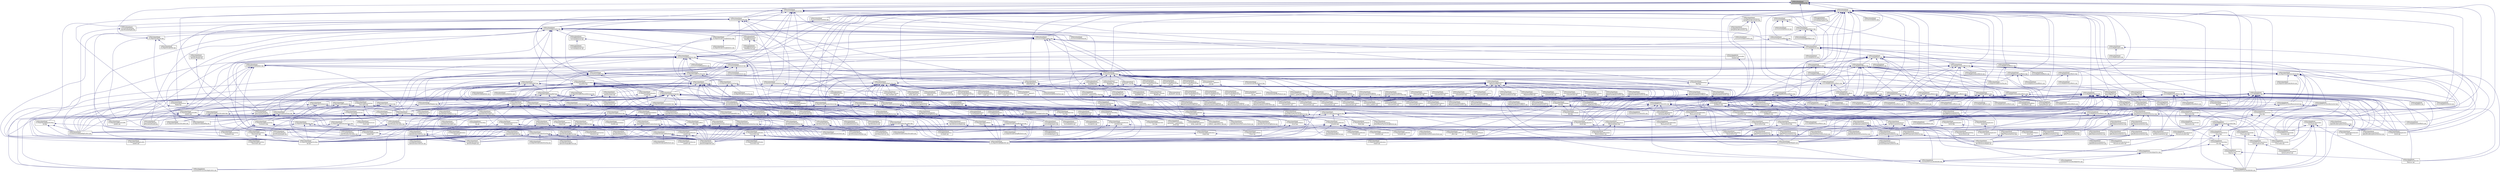 digraph "3rdParty/Ipopt/Ipopt/src/Common/IpDebug.hpp"
{
  edge [fontname="Helvetica",fontsize="10",labelfontname="Helvetica",labelfontsize="10"];
  node [fontname="Helvetica",fontsize="10",shape=record];
  Node4 [label="3rdParty/Ipopt/Ipopt\l/src/Common/IpDebug.hpp",height=0.2,width=0.4,color="black", fillcolor="grey75", style="filled", fontcolor="black"];
  Node4 -> Node5 [dir="back",color="midnightblue",fontsize="10",style="solid",fontname="Helvetica"];
  Node5 [label="3rdParty/Ipopt/Ipopt\l/src/Algorithm/IpFilter.hpp",height=0.2,width=0.4,color="black", fillcolor="white", style="filled",URL="$d5/d92/_ip_filter_8hpp.html"];
  Node5 -> Node6 [dir="back",color="midnightblue",fontsize="10",style="solid",fontname="Helvetica"];
  Node6 [label="3rdParty/Ipopt/Ipopt\l/src/Algorithm/IpAdaptiveMu\lUpdate.hpp",height=0.2,width=0.4,color="black", fillcolor="white", style="filled",URL="$d7/d78/_ip_adaptive_mu_update_8hpp.html"];
  Node6 -> Node7 [dir="back",color="midnightblue",fontsize="10",style="solid",fontname="Helvetica"];
  Node7 [label="3rdParty/Ipopt/Ipopt\l/src/Algorithm/Inexact\l/IpInexactAlgBuilder.cpp",height=0.2,width=0.4,color="black", fillcolor="white", style="filled",URL="$d4/d9d/_ip_inexact_alg_builder_8cpp.html"];
  Node6 -> Node8 [dir="back",color="midnightblue",fontsize="10",style="solid",fontname="Helvetica"];
  Node8 [label="3rdParty/Ipopt/Ipopt\l/src/Algorithm/IpAdaptiveMu\lUpdate.cpp",height=0.2,width=0.4,color="black", fillcolor="white", style="filled",URL="$d9/dd5/_ip_adaptive_mu_update_8cpp.html"];
  Node6 -> Node9 [dir="back",color="midnightblue",fontsize="10",style="solid",fontname="Helvetica"];
  Node9 [label="3rdParty/Ipopt/Ipopt\l/src/Algorithm/IpAlgBuilder.cpp",height=0.2,width=0.4,color="black", fillcolor="white", style="filled",URL="$df/d94/_ip_alg_builder_8cpp.html"];
  Node6 -> Node10 [dir="back",color="midnightblue",fontsize="10",style="solid",fontname="Helvetica"];
  Node10 [label="3rdParty/Ipopt/Ipopt\l/src/Algorithm/IpAlgorithmReg\lOp.cpp",height=0.2,width=0.4,color="black", fillcolor="white", style="filled",URL="$dd/d80/_ip_algorithm_reg_op_8cpp.html"];
  Node5 -> Node11 [dir="back",color="midnightblue",fontsize="10",style="solid",fontname="Helvetica"];
  Node11 [label="3rdParty/Ipopt/Ipopt\l/src/Algorithm/IpFilterLSAcceptor.hpp",height=0.2,width=0.4,color="black", fillcolor="white", style="filled",URL="$d1/d00/_ip_filter_l_s_acceptor_8hpp.html"];
  Node11 -> Node9 [dir="back",color="midnightblue",fontsize="10",style="solid",fontname="Helvetica"];
  Node11 -> Node12 [dir="back",color="midnightblue",fontsize="10",style="solid",fontname="Helvetica"];
  Node12 [label="3rdParty/Ipopt/Ipopt\l/src/Algorithm/IpRestoFilter\lConvCheck.hpp",height=0.2,width=0.4,color="black", fillcolor="white", style="filled",URL="$db/d97/_ip_resto_filter_conv_check_8hpp.html"];
  Node12 -> Node9 [dir="back",color="midnightblue",fontsize="10",style="solid",fontname="Helvetica"];
  Node12 -> Node10 [dir="back",color="midnightblue",fontsize="10",style="solid",fontname="Helvetica"];
  Node12 -> Node13 [dir="back",color="midnightblue",fontsize="10",style="solid",fontname="Helvetica"];
  Node13 [label="3rdParty/Ipopt/Ipopt\l/src/Algorithm/IpRestoFilter\lConvCheck.cpp",height=0.2,width=0.4,color="black", fillcolor="white", style="filled",URL="$d6/d85/_ip_resto_filter_conv_check_8cpp.html"];
  Node11 -> Node10 [dir="back",color="midnightblue",fontsize="10",style="solid",fontname="Helvetica"];
  Node11 -> Node14 [dir="back",color="midnightblue",fontsize="10",style="solid",fontname="Helvetica"];
  Node14 [label="3rdParty/Ipopt/Ipopt\l/src/Algorithm/IpFilterLSAcceptor.cpp",height=0.2,width=0.4,color="black", fillcolor="white", style="filled",URL="$d5/d78/_ip_filter_l_s_acceptor_8cpp.html"];
  Node5 -> Node15 [dir="back",color="midnightblue",fontsize="10",style="solid",fontname="Helvetica"];
  Node15 [label="3rdParty/Ipopt/Ipopt\l/src/Algorithm/IpFilter.cpp",height=0.2,width=0.4,color="black", fillcolor="white", style="filled",URL="$dd/d78/_ip_filter_8cpp.html"];
  Node4 -> Node16 [dir="back",color="midnightblue",fontsize="10",style="solid",fontname="Helvetica"];
  Node16 [label="3rdParty/Ipopt/Ipopt\l/src/Algorithm/IpPDFullSpace\lSolver.cpp",height=0.2,width=0.4,color="black", fillcolor="white", style="filled",URL="$dd/db6/_ip_p_d_full_space_solver_8cpp.html"];
  Node4 -> Node17 [dir="back",color="midnightblue",fontsize="10",style="solid",fontname="Helvetica"];
  Node17 [label="3rdParty/Ipopt/Ipopt\l/src/Algorithm/IpStdAugSystem\lSolver.cpp",height=0.2,width=0.4,color="black", fillcolor="white", style="filled",URL="$dd/d5b/_ip_std_aug_system_solver_8cpp.html"];
  Node4 -> Node18 [dir="back",color="midnightblue",fontsize="10",style="solid",fontname="Helvetica"];
  Node18 [label="3rdParty/Ipopt/Ipopt\l/src/Common/IpUtils.hpp",height=0.2,width=0.4,color="black", fillcolor="white", style="filled",URL="$dd/df4/_ipopt_2src_2_common_2_ip_utils_8hpp.html"];
  Node18 -> Node19 [dir="back",color="midnightblue",fontsize="10",style="solid",fontname="Helvetica"];
  Node19 [label="3rdParty/Ipopt/Ipopt\l/contrib/MatlabInterface\l/src/matlabexception.cpp",height=0.2,width=0.4,color="black", fillcolor="white", style="filled",URL="$d3/d74/matlabexception_8cpp.html"];
  Node18 -> Node20 [dir="back",color="midnightblue",fontsize="10",style="solid",fontname="Helvetica"];
  Node20 [label="3rdParty/Ipopt/Ipopt\l/contrib/sIPOPT/src/SensUtils.hpp",height=0.2,width=0.4,color="black", fillcolor="white", style="filled",URL="$dc/d3c/_sens_utils_8hpp.html"];
  Node20 -> Node21 [dir="back",color="midnightblue",fontsize="10",style="solid",fontname="Helvetica"];
  Node21 [label="3rdParty/Ipopt/Ipopt\l/contrib/sIPOPT/AmplSolver\l/SensAmplTNLP.cpp",height=0.2,width=0.4,color="black", fillcolor="white", style="filled",URL="$da/d77/_sens_ampl_t_n_l_p_8cpp.html"];
  Node20 -> Node22 [dir="back",color="midnightblue",fontsize="10",style="solid",fontname="Helvetica"];
  Node22 [label="3rdParty/Ipopt/Ipopt\l/contrib/sIPOPT/src/SensAlgorithm.hpp",height=0.2,width=0.4,color="black", fillcolor="white", style="filled",URL="$dd/d72/_sens_algorithm_8hpp.html"];
  Node22 -> Node23 [dir="back",color="midnightblue",fontsize="10",style="solid",fontname="Helvetica"];
  Node23 [label="3rdParty/Ipopt/Ipopt\l/contrib/sIPOPT/src/SensAlgorithm.cpp",height=0.2,width=0.4,color="black", fillcolor="white", style="filled",URL="$dd/d54/_sens_algorithm_8cpp.html"];
  Node22 -> Node24 [dir="back",color="midnightblue",fontsize="10",style="solid",fontname="Helvetica"];
  Node24 [label="3rdParty/Ipopt/Ipopt\l/contrib/sIPOPT/src/SensBuilder.hpp",height=0.2,width=0.4,color="black", fillcolor="white", style="filled",URL="$d3/d9c/_sens_builder_8hpp.html"];
  Node24 -> Node25 [dir="back",color="midnightblue",fontsize="10",style="solid",fontname="Helvetica"];
  Node25 [label="3rdParty/Ipopt/Ipopt\l/contrib/sIPOPT/src/SensApplication.cpp",height=0.2,width=0.4,color="black", fillcolor="white", style="filled",URL="$d7/dda/_sens_application_8cpp.html"];
  Node24 -> Node26 [dir="back",color="midnightblue",fontsize="10",style="solid",fontname="Helvetica"];
  Node26 [label="3rdParty/Ipopt/Ipopt\l/contrib/sIPOPT/src/SensBuilder.cpp",height=0.2,width=0.4,color="black", fillcolor="white", style="filled",URL="$d8/dfc/_sens_builder_8cpp.html"];
  Node20 -> Node23 [dir="back",color="midnightblue",fontsize="10",style="solid",fontname="Helvetica"];
  Node20 -> Node27 [dir="back",color="midnightblue",fontsize="10",style="solid",fontname="Helvetica"];
  Node27 [label="3rdParty/Ipopt/Ipopt\l/contrib/sIPOPT/src/SensApplication.hpp",height=0.2,width=0.4,color="black", fillcolor="white", style="filled",URL="$d1/d29/_sens_application_8hpp.html"];
  Node27 -> Node28 [dir="back",color="midnightblue",fontsize="10",style="solid",fontname="Helvetica"];
  Node28 [label="3rdParty/Ipopt/Ipopt\l/contrib/sIPOPT/AmplSolver\l/ampl_sipopt.cpp",height=0.2,width=0.4,color="black", fillcolor="white", style="filled",URL="$d0/db4/ampl__sipopt_8cpp.html"];
  Node27 -> Node29 [dir="back",color="midnightblue",fontsize="10",style="solid",fontname="Helvetica"];
  Node29 [label="3rdParty/Ipopt/Ipopt\l/contrib/sIPOPT/examples\l/parametric_cpp/parametric\l_driver.cpp",height=0.2,width=0.4,color="black", fillcolor="white", style="filled",URL="$d9/dd5/parametric__driver_8cpp.html"];
  Node27 -> Node30 [dir="back",color="midnightblue",fontsize="10",style="solid",fontname="Helvetica"];
  Node30 [label="3rdParty/Ipopt/Ipopt\l/contrib/sIPOPT/examples\l/redhess_cpp/redhess_cpp.cpp",height=0.2,width=0.4,color="black", fillcolor="white", style="filled",URL="$dc/dea/redhess__cpp_8cpp.html"];
  Node27 -> Node25 [dir="back",color="midnightblue",fontsize="10",style="solid",fontname="Helvetica"];
  Node27 -> Node31 [dir="back",color="midnightblue",fontsize="10",style="solid",fontname="Helvetica"];
  Node31 [label="3rdParty/Ipopt/Ipopt\l/contrib/sIPOPT/src/SensReg\lOp.cpp",height=0.2,width=0.4,color="black", fillcolor="white", style="filled",URL="$d8/d85/_sens_reg_op_8cpp.html"];
  Node20 -> Node24 [dir="back",color="midnightblue",fontsize="10",style="solid",fontname="Helvetica"];
  Node20 -> Node25 [dir="back",color="midnightblue",fontsize="10",style="solid",fontname="Helvetica"];
  Node20 -> Node32 [dir="back",color="midnightblue",fontsize="10",style="solid",fontname="Helvetica"];
  Node32 [label="3rdParty/Ipopt/Ipopt\l/contrib/sIPOPT/src/SensIndex\lSchurData.cpp",height=0.2,width=0.4,color="black", fillcolor="white", style="filled",URL="$d2/d33/_sens_index_schur_data_8cpp.html"];
  Node20 -> Node33 [dir="back",color="midnightblue",fontsize="10",style="solid",fontname="Helvetica"];
  Node33 [label="3rdParty/Ipopt/Ipopt\l/contrib/sIPOPT/src/SensMetadata\lMeasurement.cpp",height=0.2,width=0.4,color="black", fillcolor="white", style="filled",URL="$de/da0/_sens_metadata_measurement_8cpp.html"];
  Node20 -> Node34 [dir="back",color="midnightblue",fontsize="10",style="solid",fontname="Helvetica"];
  Node34 [label="3rdParty/Ipopt/Ipopt\l/contrib/sIPOPT/src/SensUtils.cpp",height=0.2,width=0.4,color="black", fillcolor="white", style="filled",URL="$d6/d97/_sens_utils_8cpp.html"];
  Node18 -> Node35 [dir="back",color="midnightblue",fontsize="10",style="solid",fontname="Helvetica"];
  Node35 [label="3rdParty/Ipopt/Ipopt\l/src/Algorithm/Inexact\l/IpInexactTSymScalingMethod.hpp",height=0.2,width=0.4,color="black", fillcolor="white", style="filled",URL="$d6/d57/_ip_inexact_t_sym_scaling_method_8hpp.html"];
  Node35 -> Node7 [dir="back",color="midnightblue",fontsize="10",style="solid",fontname="Helvetica"];
  Node35 -> Node36 [dir="back",color="midnightblue",fontsize="10",style="solid",fontname="Helvetica"];
  Node36 [label="3rdParty/Ipopt/Ipopt\l/src/Algorithm/Inexact\l/IpInexactTSymScalingMethod.cpp",height=0.2,width=0.4,color="black", fillcolor="white", style="filled",URL="$db/db0/_ip_inexact_t_sym_scaling_method_8cpp.html"];
  Node18 -> Node37 [dir="back",color="midnightblue",fontsize="10",style="solid",fontname="Helvetica"];
  Node37 [label="3rdParty/Ipopt/Ipopt\l/src/Algorithm/IpPDSystemSolver.hpp",height=0.2,width=0.4,color="black", fillcolor="white", style="filled",URL="$d0/de5/_ip_p_d_system_solver_8hpp.html"];
  Node37 -> Node38 [dir="back",color="midnightblue",fontsize="10",style="solid",fontname="Helvetica"];
  Node38 [label="3rdParty/Ipopt/Ipopt\l/contrib/sIPOPT/src/SensSimple\lBacksolver.hpp",height=0.2,width=0.4,color="black", fillcolor="white", style="filled",URL="$d0/d89/_sens_simple_backsolver_8hpp.html"];
  Node38 -> Node39 [dir="back",color="midnightblue",fontsize="10",style="solid",fontname="Helvetica"];
  Node39 [label="3rdParty/Ipopt/Ipopt\l/contrib/sIPOPT/src/SensPCalculator.hpp",height=0.2,width=0.4,color="black", fillcolor="white", style="filled",URL="$dc/d7c/_sens_p_calculator_8hpp.html"];
  Node39 -> Node40 [dir="back",color="midnightblue",fontsize="10",style="solid",fontname="Helvetica"];
  Node40 [label="3rdParty/Ipopt/Ipopt\l/contrib/sIPOPT/src/SensSchur\lDriver.hpp",height=0.2,width=0.4,color="black", fillcolor="white", style="filled",URL="$dc/d0f/_sens_schur_driver_8hpp.html"];
  Node40 -> Node41 [dir="back",color="midnightblue",fontsize="10",style="solid",fontname="Helvetica"];
  Node41 [label="3rdParty/Ipopt/Ipopt\l/contrib/sIPOPT/src/SensStep\lCalc.hpp",height=0.2,width=0.4,color="black", fillcolor="white", style="filled",URL="$de/d13/_sens_step_calc_8hpp.html"];
  Node41 -> Node22 [dir="back",color="midnightblue",fontsize="10",style="solid",fontname="Helvetica"];
  Node41 -> Node42 [dir="back",color="midnightblue",fontsize="10",style="solid",fontname="Helvetica"];
  Node42 [label="3rdParty/Ipopt/Ipopt\l/contrib/sIPOPT/src/SensStd\lStepCalc.hpp",height=0.2,width=0.4,color="black", fillcolor="white", style="filled",URL="$db/d02/_sens_std_step_calc_8hpp.html"];
  Node42 -> Node26 [dir="back",color="midnightblue",fontsize="10",style="solid",fontname="Helvetica"];
  Node42 -> Node43 [dir="back",color="midnightblue",fontsize="10",style="solid",fontname="Helvetica"];
  Node43 [label="3rdParty/Ipopt/Ipopt\l/contrib/sIPOPT/src/SensStd\lStepCalc.cpp",height=0.2,width=0.4,color="black", fillcolor="white", style="filled",URL="$de/dd8/_sens_std_step_calc_8cpp.html"];
  Node40 -> Node22 [dir="back",color="midnightblue",fontsize="10",style="solid",fontname="Helvetica"];
  Node40 -> Node44 [dir="back",color="midnightblue",fontsize="10",style="solid",fontname="Helvetica"];
  Node44 [label="3rdParty/Ipopt/Ipopt\l/contrib/sIPOPT/src/SensDense\lGenSchurDriver.hpp",height=0.2,width=0.4,color="black", fillcolor="white", style="filled",URL="$d2/d6d/_sens_dense_gen_schur_driver_8hpp.html"];
  Node44 -> Node26 [dir="back",color="midnightblue",fontsize="10",style="solid",fontname="Helvetica"];
  Node44 -> Node45 [dir="back",color="midnightblue",fontsize="10",style="solid",fontname="Helvetica"];
  Node45 [label="3rdParty/Ipopt/Ipopt\l/contrib/sIPOPT/src/SensDense\lGenSchurDriver.cpp",height=0.2,width=0.4,color="black", fillcolor="white", style="filled",URL="$d2/d9c/_sens_dense_gen_schur_driver_8cpp.html"];
  Node39 -> Node46 [dir="back",color="midnightblue",fontsize="10",style="solid",fontname="Helvetica"];
  Node46 [label="3rdParty/Ipopt/Ipopt\l/contrib/sIPOPT/src/SensReduced\lHessianCalculator.hpp",height=0.2,width=0.4,color="black", fillcolor="white", style="filled",URL="$de/d05/_sens_reduced_hessian_calculator_8hpp.html"];
  Node46 -> Node24 [dir="back",color="midnightblue",fontsize="10",style="solid",fontname="Helvetica"];
  Node46 -> Node47 [dir="back",color="midnightblue",fontsize="10",style="solid",fontname="Helvetica"];
  Node47 [label="3rdParty/Ipopt/Ipopt\l/contrib/sIPOPT/src/SensReduced\lHessianCalculator.cpp",height=0.2,width=0.4,color="black", fillcolor="white", style="filled",URL="$d1/d49/_sens_reduced_hessian_calculator_8cpp.html"];
  Node39 -> Node26 [dir="back",color="midnightblue",fontsize="10",style="solid",fontname="Helvetica"];
  Node39 -> Node48 [dir="back",color="midnightblue",fontsize="10",style="solid",fontname="Helvetica"];
  Node48 [label="3rdParty/Ipopt/Ipopt\l/contrib/sIPOPT/src/SensIndex\lPCalculator.hpp",height=0.2,width=0.4,color="black", fillcolor="white", style="filled",URL="$d4/d2b/_sens_index_p_calculator_8hpp.html"];
  Node48 -> Node26 [dir="back",color="midnightblue",fontsize="10",style="solid",fontname="Helvetica"];
  Node48 -> Node49 [dir="back",color="midnightblue",fontsize="10",style="solid",fontname="Helvetica"];
  Node49 [label="3rdParty/Ipopt/Ipopt\l/contrib/sIPOPT/src/SensIndex\lPCalculator.cpp",height=0.2,width=0.4,color="black", fillcolor="white", style="filled",URL="$d0/d1b/_sens_index_p_calculator_8cpp.html"];
  Node38 -> Node50 [dir="back",color="midnightblue",fontsize="10",style="solid",fontname="Helvetica"];
  Node50 [label="3rdParty/Ipopt/Ipopt\l/contrib/sIPOPT/src/SensSimple\lBacksolver.cpp",height=0.2,width=0.4,color="black", fillcolor="white", style="filled",URL="$df/d9c/_sens_simple_backsolver_8cpp.html"];
  Node37 -> Node27 [dir="back",color="midnightblue",fontsize="10",style="solid",fontname="Helvetica"];
  Node37 -> Node24 [dir="back",color="midnightblue",fontsize="10",style="solid",fontname="Helvetica"];
  Node37 -> Node51 [dir="back",color="midnightblue",fontsize="10",style="solid",fontname="Helvetica"];
  Node51 [label="3rdParty/Ipopt/Ipopt\l/src/Algorithm/IpQualityFunction\lMuOracle.hpp",height=0.2,width=0.4,color="black", fillcolor="white", style="filled",URL="$d8/d29/_ip_quality_function_mu_oracle_8hpp.html"];
  Node51 -> Node6 [dir="back",color="midnightblue",fontsize="10",style="solid",fontname="Helvetica"];
  Node51 -> Node9 [dir="back",color="midnightblue",fontsize="10",style="solid",fontname="Helvetica"];
  Node51 -> Node10 [dir="back",color="midnightblue",fontsize="10",style="solid",fontname="Helvetica"];
  Node51 -> Node52 [dir="back",color="midnightblue",fontsize="10",style="solid",fontname="Helvetica"];
  Node52 [label="3rdParty/Ipopt/Ipopt\l/src/Algorithm/IpQualityFunction\lMuOracle.cpp",height=0.2,width=0.4,color="black", fillcolor="white", style="filled",URL="$d1/dd2/_ip_quality_function_mu_oracle_8cpp.html"];
  Node37 -> Node53 [dir="back",color="midnightblue",fontsize="10",style="solid",fontname="Helvetica"];
  Node53 [label="3rdParty/Ipopt/Ipopt\l/src/Algorithm/IpPDFullSpace\lSolver.hpp",height=0.2,width=0.4,color="black", fillcolor="white", style="filled",URL="$d7/df1/_ip_p_d_full_space_solver_8hpp.html"];
  Node53 -> Node9 [dir="back",color="midnightblue",fontsize="10",style="solid",fontname="Helvetica"];
  Node53 -> Node10 [dir="back",color="midnightblue",fontsize="10",style="solid",fontname="Helvetica"];
  Node53 -> Node16 [dir="back",color="midnightblue",fontsize="10",style="solid",fontname="Helvetica"];
  Node37 -> Node11 [dir="back",color="midnightblue",fontsize="10",style="solid",fontname="Helvetica"];
  Node37 -> Node54 [dir="back",color="midnightblue",fontsize="10",style="solid",fontname="Helvetica"];
  Node54 [label="3rdParty/Ipopt/Ipopt\l/src/Algorithm/IpPenaltyLSAcceptor.hpp",height=0.2,width=0.4,color="black", fillcolor="white", style="filled",URL="$d2/daa/_ip_penalty_l_s_acceptor_8hpp.html"];
  Node54 -> Node9 [dir="back",color="midnightblue",fontsize="10",style="solid",fontname="Helvetica"];
  Node54 -> Node55 [dir="back",color="midnightblue",fontsize="10",style="solid",fontname="Helvetica"];
  Node55 [label="3rdParty/Ipopt/Ipopt\l/src/Algorithm/IpRestoPenalty\lConvCheck.hpp",height=0.2,width=0.4,color="black", fillcolor="white", style="filled",URL="$dd/d69/_ip_resto_penalty_conv_check_8hpp.html"];
  Node55 -> Node9 [dir="back",color="midnightblue",fontsize="10",style="solid",fontname="Helvetica"];
  Node55 -> Node10 [dir="back",color="midnightblue",fontsize="10",style="solid",fontname="Helvetica"];
  Node55 -> Node56 [dir="back",color="midnightblue",fontsize="10",style="solid",fontname="Helvetica"];
  Node56 [label="3rdParty/Ipopt/Ipopt\l/src/Algorithm/IpRestoPenalty\lConvCheck.cpp",height=0.2,width=0.4,color="black", fillcolor="white", style="filled",URL="$d3/d0f/_ip_resto_penalty_conv_check_8cpp.html"];
  Node54 -> Node10 [dir="back",color="midnightblue",fontsize="10",style="solid",fontname="Helvetica"];
  Node54 -> Node57 [dir="back",color="midnightblue",fontsize="10",style="solid",fontname="Helvetica"];
  Node57 [label="3rdParty/Ipopt/Ipopt\l/src/Algorithm/IpPenaltyLSAcceptor.cpp",height=0.2,width=0.4,color="black", fillcolor="white", style="filled",URL="$dc/d2b/_ip_penalty_l_s_acceptor_8cpp.html"];
  Node37 -> Node58 [dir="back",color="midnightblue",fontsize="10",style="solid",fontname="Helvetica"];
  Node58 [label="3rdParty/Ipopt/Ipopt\l/src/Algorithm/IpPDSearchDir\lCalc.hpp",height=0.2,width=0.4,color="black", fillcolor="white", style="filled",URL="$d9/d75/_ip_p_d_search_dir_calc_8hpp.html"];
  Node58 -> Node28 [dir="back",color="midnightblue",fontsize="10",style="solid",fontname="Helvetica"];
  Node58 -> Node29 [dir="back",color="midnightblue",fontsize="10",style="solid",fontname="Helvetica"];
  Node58 -> Node30 [dir="back",color="midnightblue",fontsize="10",style="solid",fontname="Helvetica"];
  Node58 -> Node25 [dir="back",color="midnightblue",fontsize="10",style="solid",fontname="Helvetica"];
  Node58 -> Node9 [dir="back",color="midnightblue",fontsize="10",style="solid",fontname="Helvetica"];
  Node58 -> Node10 [dir="back",color="midnightblue",fontsize="10",style="solid",fontname="Helvetica"];
  Node58 -> Node59 [dir="back",color="midnightblue",fontsize="10",style="solid",fontname="Helvetica"];
  Node59 [label="3rdParty/Ipopt/Ipopt\l/src/Algorithm/IpPDSearchDir\lCalc.cpp",height=0.2,width=0.4,color="black", fillcolor="white", style="filled",URL="$d7/db4/_ip_p_d_search_dir_calc_8cpp.html"];
  Node37 -> Node60 [dir="back",color="midnightblue",fontsize="10",style="solid",fontname="Helvetica"];
  Node60 [label="3rdParty/Ipopt/Ipopt\l/src/Algorithm/IpProbingMuOracle.hpp",height=0.2,width=0.4,color="black", fillcolor="white", style="filled",URL="$d7/d40/_ip_probing_mu_oracle_8hpp.html"];
  Node60 -> Node9 [dir="back",color="midnightblue",fontsize="10",style="solid",fontname="Helvetica"];
  Node60 -> Node10 [dir="back",color="midnightblue",fontsize="10",style="solid",fontname="Helvetica"];
  Node60 -> Node61 [dir="back",color="midnightblue",fontsize="10",style="solid",fontname="Helvetica"];
  Node61 [label="3rdParty/Ipopt/Ipopt\l/src/Algorithm/IpProbingMuOracle.cpp",height=0.2,width=0.4,color="black", fillcolor="white", style="filled",URL="$dc/da4/_ip_probing_mu_oracle_8cpp.html"];
  Node37 -> Node62 [dir="back",color="midnightblue",fontsize="10",style="solid",fontname="Helvetica"];
  Node62 [label="3rdParty/Ipopt/Ipopt\l/src/contrib/CGPenalty\l/IpPiecewisePenalty.hpp",height=0.2,width=0.4,color="black", fillcolor="white", style="filled",URL="$da/dec/_ip_piecewise_penalty_8hpp.html"];
  Node62 -> Node63 [dir="back",color="midnightblue",fontsize="10",style="solid",fontname="Helvetica"];
  Node63 [label="3rdParty/Ipopt/Ipopt\l/src/contrib/CGPenalty\l/IpCGPenaltyLSAcceptor.hpp",height=0.2,width=0.4,color="black", fillcolor="white", style="filled",URL="$d4/d67/_ip_c_g_penalty_l_s_acceptor_8hpp.html"];
  Node63 -> Node9 [dir="back",color="midnightblue",fontsize="10",style="solid",fontname="Helvetica"];
  Node63 -> Node64 [dir="back",color="midnightblue",fontsize="10",style="solid",fontname="Helvetica"];
  Node64 [label="3rdParty/Ipopt/Ipopt\l/src/contrib/CGPenalty\l/IpCGPenaltyLSAcceptor.cpp",height=0.2,width=0.4,color="black", fillcolor="white", style="filled",URL="$df/db6/_ip_c_g_penalty_l_s_acceptor_8cpp.html"];
  Node63 -> Node65 [dir="back",color="midnightblue",fontsize="10",style="solid",fontname="Helvetica"];
  Node65 [label="3rdParty/Ipopt/Ipopt\l/src/contrib/CGPenalty\l/IpCGPenaltyRegOp.cpp",height=0.2,width=0.4,color="black", fillcolor="white", style="filled",URL="$d1/d8b/_ip_c_g_penalty_reg_op_8cpp.html"];
  Node62 -> Node66 [dir="back",color="midnightblue",fontsize="10",style="solid",fontname="Helvetica"];
  Node66 [label="3rdParty/Ipopt/Ipopt\l/src/contrib/CGPenalty\l/IpPiecewisePenalty.cpp",height=0.2,width=0.4,color="black", fillcolor="white", style="filled",URL="$d1/d48/_ip_piecewise_penalty_8cpp.html"];
  Node37 -> Node63 [dir="back",color="midnightblue",fontsize="10",style="solid",fontname="Helvetica"];
  Node37 -> Node67 [dir="back",color="midnightblue",fontsize="10",style="solid",fontname="Helvetica"];
  Node67 [label="3rdParty/Ipopt/Ipopt\l/src/contrib/CGPenalty\l/IpCGSearchDirCalc.hpp",height=0.2,width=0.4,color="black", fillcolor="white", style="filled",URL="$de/d33/_ip_c_g_search_dir_calc_8hpp.html"];
  Node67 -> Node9 [dir="back",color="midnightblue",fontsize="10",style="solid",fontname="Helvetica"];
  Node67 -> Node65 [dir="back",color="midnightblue",fontsize="10",style="solid",fontname="Helvetica"];
  Node67 -> Node68 [dir="back",color="midnightblue",fontsize="10",style="solid",fontname="Helvetica"];
  Node68 [label="3rdParty/Ipopt/Ipopt\l/src/contrib/CGPenalty\l/IpCGSearchDirCalc.cpp",height=0.2,width=0.4,color="black", fillcolor="white", style="filled",URL="$d3/dc1/_ip_c_g_search_dir_calc_8cpp.html"];
  Node18 -> Node69 [dir="back",color="midnightblue",fontsize="10",style="solid",fontname="Helvetica"];
  Node69 [label="3rdParty/Ipopt/Ipopt\l/src/Algorithm/IpEqMultCalculator.hpp",height=0.2,width=0.4,color="black", fillcolor="white", style="filled",URL="$dc/dee/_ip_eq_mult_calculator_8hpp.html"];
  Node69 -> Node70 [dir="back",color="midnightblue",fontsize="10",style="solid",fontname="Helvetica"];
  Node70 [label="3rdParty/Ipopt/Ipopt\l/src/Algorithm/IpIpoptAlg.hpp",height=0.2,width=0.4,color="black", fillcolor="white", style="filled",URL="$d0/d77/_ip_ipopt_alg_8hpp.html"];
  Node70 -> Node28 [dir="back",color="midnightblue",fontsize="10",style="solid",fontname="Helvetica"];
  Node70 -> Node29 [dir="back",color="midnightblue",fontsize="10",style="solid",fontname="Helvetica"];
  Node70 -> Node30 [dir="back",color="midnightblue",fontsize="10",style="solid",fontname="Helvetica"];
  Node70 -> Node25 [dir="back",color="midnightblue",fontsize="10",style="solid",fontname="Helvetica"];
  Node70 -> Node71 [dir="back",color="midnightblue",fontsize="10",style="solid",fontname="Helvetica"];
  Node71 [label="3rdParty/Ipopt/Ipopt\l/src/Algorithm/IpAlgBuilder.hpp",height=0.2,width=0.4,color="black", fillcolor="white", style="filled",URL="$d4/d4e/_ip_alg_builder_8hpp.html"];
  Node71 -> Node72 [dir="back",color="midnightblue",fontsize="10",style="solid",fontname="Helvetica"];
  Node72 [label="3rdParty/Ipopt/Ipopt\l/src/Algorithm/Inexact\l/IpInexactAlgBuilder.hpp",height=0.2,width=0.4,color="black", fillcolor="white", style="filled",URL="$da/dc4/_ip_inexact_alg_builder_8hpp.html"];
  Node72 -> Node7 [dir="back",color="midnightblue",fontsize="10",style="solid",fontname="Helvetica"];
  Node72 -> Node73 [dir="back",color="midnightblue",fontsize="10",style="solid",fontname="Helvetica"];
  Node73 [label="3rdParty/Ipopt/Ipopt\l/src/Algorithm/Inexact\l/IpInexactRegOp.cpp",height=0.2,width=0.4,color="black", fillcolor="white", style="filled",URL="$d2/d5b/_ip_inexact_reg_op_8cpp.html"];
  Node71 -> Node9 [dir="back",color="midnightblue",fontsize="10",style="solid",fontname="Helvetica"];
  Node71 -> Node10 [dir="back",color="midnightblue",fontsize="10",style="solid",fontname="Helvetica"];
  Node71 -> Node74 [dir="back",color="midnightblue",fontsize="10",style="solid",fontname="Helvetica"];
  Node74 [label="3rdParty/Ipopt/Ipopt\l/src/Interfaces/IpIpoptApplication.cpp",height=0.2,width=0.4,color="black", fillcolor="white", style="filled",URL="$de/de4/_ip_ipopt_application_8cpp.html"];
  Node70 -> Node75 [dir="back",color="midnightblue",fontsize="10",style="solid",fontname="Helvetica"];
  Node75 [label="3rdParty/Ipopt/Ipopt\l/src/Algorithm/IpRestoMinC\l_1Nrm.hpp",height=0.2,width=0.4,color="black", fillcolor="white", style="filled",URL="$dd/dd8/_ip_resto_min_c__1_nrm_8hpp.html"];
  Node75 -> Node9 [dir="back",color="midnightblue",fontsize="10",style="solid",fontname="Helvetica"];
  Node75 -> Node10 [dir="back",color="midnightblue",fontsize="10",style="solid",fontname="Helvetica"];
  Node75 -> Node76 [dir="back",color="midnightblue",fontsize="10",style="solid",fontname="Helvetica"];
  Node76 [label="3rdParty/Ipopt/Ipopt\l/src/Algorithm/IpRestoMinC\l_1Nrm.cpp",height=0.2,width=0.4,color="black", fillcolor="white", style="filled",URL="$dd/d95/_ip_resto_min_c__1_nrm_8cpp.html"];
  Node70 -> Node77 [dir="back",color="midnightblue",fontsize="10",style="solid",fontname="Helvetica"];
  Node77 [label="3rdParty/Ipopt/Ipopt\l/src/Algorithm/IpRestoResto\lPhase.hpp",height=0.2,width=0.4,color="black", fillcolor="white", style="filled",URL="$d4/daa/_ip_resto_resto_phase_8hpp.html"];
  Node77 -> Node9 [dir="back",color="midnightblue",fontsize="10",style="solid",fontname="Helvetica"];
  Node77 -> Node78 [dir="back",color="midnightblue",fontsize="10",style="solid",fontname="Helvetica"];
  Node78 [label="3rdParty/Ipopt/Ipopt\l/src/Algorithm/IpRestoResto\lPhase.cpp",height=0.2,width=0.4,color="black", fillcolor="white", style="filled",URL="$db/de3/_ip_resto_resto_phase_8cpp.html"];
  Node70 -> Node10 [dir="back",color="midnightblue",fontsize="10",style="solid",fontname="Helvetica"];
  Node70 -> Node79 [dir="back",color="midnightblue",fontsize="10",style="solid",fontname="Helvetica"];
  Node79 [label="3rdParty/Ipopt/Ipopt\l/src/Algorithm/IpIpoptAlg.cpp",height=0.2,width=0.4,color="black", fillcolor="white", style="filled",URL="$d4/d0b/_ip_ipopt_alg_8cpp.html"];
  Node70 -> Node63 [dir="back",color="midnightblue",fontsize="10",style="solid",fontname="Helvetica"];
  Node70 -> Node64 [dir="back",color="midnightblue",fontsize="10",style="solid",fontname="Helvetica"];
  Node70 -> Node74 [dir="back",color="midnightblue",fontsize="10",style="solid",fontname="Helvetica"];
  Node69 -> Node75 [dir="back",color="midnightblue",fontsize="10",style="solid",fontname="Helvetica"];
  Node69 -> Node80 [dir="back",color="midnightblue",fontsize="10",style="solid",fontname="Helvetica"];
  Node80 [label="3rdParty/Ipopt/Ipopt\l/src/Algorithm/IpLeastSquare\lMults.hpp",height=0.2,width=0.4,color="black", fillcolor="white", style="filled",URL="$d7/d27/_ip_least_square_mults_8hpp.html"];
  Node80 -> Node9 [dir="back",color="midnightblue",fontsize="10",style="solid",fontname="Helvetica"];
  Node80 -> Node81 [dir="back",color="midnightblue",fontsize="10",style="solid",fontname="Helvetica"];
  Node81 [label="3rdParty/Ipopt/Ipopt\l/src/Algorithm/IpLeastSquare\lMults.cpp",height=0.2,width=0.4,color="black", fillcolor="white", style="filled",URL="$d2/d70/_ip_least_square_mults_8cpp.html"];
  Node69 -> Node82 [dir="back",color="midnightblue",fontsize="10",style="solid",fontname="Helvetica"];
  Node82 [label="3rdParty/Ipopt/Ipopt\l/src/Algorithm/IpDefaultIterate\lInitializer.hpp",height=0.2,width=0.4,color="black", fillcolor="white", style="filled",URL="$d8/d2a/_ip_default_iterate_initializer_8hpp.html"];
  Node82 -> Node7 [dir="back",color="midnightblue",fontsize="10",style="solid",fontname="Helvetica"];
  Node82 -> Node9 [dir="back",color="midnightblue",fontsize="10",style="solid",fontname="Helvetica"];
  Node82 -> Node10 [dir="back",color="midnightblue",fontsize="10",style="solid",fontname="Helvetica"];
  Node82 -> Node83 [dir="back",color="midnightblue",fontsize="10",style="solid",fontname="Helvetica"];
  Node83 [label="3rdParty/Ipopt/Ipopt\l/src/Algorithm/IpDefaultIterate\lInitializer.cpp",height=0.2,width=0.4,color="black", fillcolor="white", style="filled",URL="$da/da9/_ip_default_iterate_initializer_8cpp.html"];
  Node82 -> Node84 [dir="back",color="midnightblue",fontsize="10",style="solid",fontname="Helvetica"];
  Node84 [label="3rdParty/Ipopt/Ipopt\l/src/Algorithm/IpRestoIterate\lInitializer.cpp",height=0.2,width=0.4,color="black", fillcolor="white", style="filled",URL="$d0/d2c/_ip_resto_iterate_initializer_8cpp.html"];
  Node82 -> Node76 [dir="back",color="midnightblue",fontsize="10",style="solid",fontname="Helvetica"];
  Node82 -> Node85 [dir="back",color="midnightblue",fontsize="10",style="solid",fontname="Helvetica"];
  Node85 [label="3rdParty/Ipopt/Ipopt\l/src/Algorithm/IpWarmStartIterate\lInitializer.cpp",height=0.2,width=0.4,color="black", fillcolor="white", style="filled",URL="$d3/d9b/_ip_warm_start_iterate_initializer_8cpp.html"];
  Node69 -> Node86 [dir="back",color="midnightblue",fontsize="10",style="solid",fontname="Helvetica"];
  Node86 [label="3rdParty/Ipopt/Ipopt\l/src/Algorithm/IpWarmStartIterate\lInitializer.hpp",height=0.2,width=0.4,color="black", fillcolor="white", style="filled",URL="$d7/d04/_ip_warm_start_iterate_initializer_8hpp.html"];
  Node86 -> Node7 [dir="back",color="midnightblue",fontsize="10",style="solid",fontname="Helvetica"];
  Node86 -> Node9 [dir="back",color="midnightblue",fontsize="10",style="solid",fontname="Helvetica"];
  Node86 -> Node10 [dir="back",color="midnightblue",fontsize="10",style="solid",fontname="Helvetica"];
  Node86 -> Node85 [dir="back",color="midnightblue",fontsize="10",style="solid",fontname="Helvetica"];
  Node69 -> Node87 [dir="back",color="midnightblue",fontsize="10",style="solid",fontname="Helvetica"];
  Node87 [label="3rdParty/Ipopt/Ipopt\l/src/Algorithm/IpRestoIterate\lInitializer.hpp",height=0.2,width=0.4,color="black", fillcolor="white", style="filled",URL="$dd/d06/_ip_resto_iterate_initializer_8hpp.html"];
  Node87 -> Node9 [dir="back",color="midnightblue",fontsize="10",style="solid",fontname="Helvetica"];
  Node87 -> Node84 [dir="back",color="midnightblue",fontsize="10",style="solid",fontname="Helvetica"];
  Node69 -> Node77 [dir="back",color="midnightblue",fontsize="10",style="solid",fontname="Helvetica"];
  Node18 -> Node88 [dir="back",color="midnightblue",fontsize="10",style="solid",fontname="Helvetica"];
  Node88 [label="3rdParty/Ipopt/Ipopt\l/src/Algorithm/LinearSolvers\l/IpGenKKTSolverInterface.hpp",height=0.2,width=0.4,color="black", fillcolor="white", style="filled",URL="$d8/d59/_ip_gen_k_k_t_solver_interface_8hpp.html"];
  Node88 -> Node89 [dir="back",color="midnightblue",fontsize="10",style="solid",fontname="Helvetica"];
  Node89 [label="3rdParty/Ipopt/Ipopt\l/src/Algorithm/IpGenAugSystem\lSolver.hpp",height=0.2,width=0.4,color="black", fillcolor="white", style="filled",URL="$d8/dd8/_ip_gen_aug_system_solver_8hpp.html"];
  Node89 -> Node90 [dir="back",color="midnightblue",fontsize="10",style="solid",fontname="Helvetica"];
  Node90 [label="3rdParty/Ipopt/Ipopt\l/src/Algorithm/IpGenAugSystem\lSolver.cpp",height=0.2,width=0.4,color="black", fillcolor="white", style="filled",URL="$d2/dd8/_ip_gen_aug_system_solver_8cpp.html"];
  Node18 -> Node91 [dir="back",color="midnightblue",fontsize="10",style="solid",fontname="Helvetica"];
  Node91 [label="3rdParty/Ipopt/Ipopt\l/src/Algorithm/LinearSolvers\l/IpSymLinearSolver.hpp",height=0.2,width=0.4,color="black", fillcolor="white", style="filled",URL="$d0/d6f/_ip_sym_linear_solver_8hpp.html"];
  Node91 -> Node92 [dir="back",color="midnightblue",fontsize="10",style="solid",fontname="Helvetica"];
  Node92 [label="3rdParty/Ipopt/Ipopt\l/src/Algorithm/Inexact\l/IpInexactNewtonNormal.cpp",height=0.2,width=0.4,color="black", fillcolor="white", style="filled",URL="$df/d72/_ip_inexact_newton_normal_8cpp.html"];
  Node91 -> Node93 [dir="back",color="midnightblue",fontsize="10",style="solid",fontname="Helvetica"];
  Node93 [label="3rdParty/Ipopt/Ipopt\l/src/Algorithm/IpAugSystemSolver.hpp",height=0.2,width=0.4,color="black", fillcolor="white", style="filled",URL="$d3/d9c/_ip_aug_system_solver_8hpp.html"];
  Node93 -> Node94 [dir="back",color="midnightblue",fontsize="10",style="solid",fontname="Helvetica"];
  Node94 [label="3rdParty/Ipopt/Ipopt\l/src/Algorithm/Inexact\l/IpInexactNewtonNormal.hpp",height=0.2,width=0.4,color="black", fillcolor="white", style="filled",URL="$d3/d30/_ip_inexact_newton_normal_8hpp.html"];
  Node94 -> Node95 [dir="back",color="midnightblue",fontsize="10",style="solid",fontname="Helvetica"];
  Node95 [label="3rdParty/Ipopt/Ipopt\l/src/Algorithm/Inexact\l/IpInexactDoglegNormal.hpp",height=0.2,width=0.4,color="black", fillcolor="white", style="filled",URL="$d1/de6/_ip_inexact_dogleg_normal_8hpp.html"];
  Node95 -> Node7 [dir="back",color="midnightblue",fontsize="10",style="solid",fontname="Helvetica"];
  Node95 -> Node96 [dir="back",color="midnightblue",fontsize="10",style="solid",fontname="Helvetica"];
  Node96 [label="3rdParty/Ipopt/Ipopt\l/src/Algorithm/Inexact\l/IpInexactDoglegNormal.cpp",height=0.2,width=0.4,color="black", fillcolor="white", style="filled",URL="$d3/d76/_ip_inexact_dogleg_normal_8cpp.html"];
  Node95 -> Node73 [dir="back",color="midnightblue",fontsize="10",style="solid",fontname="Helvetica"];
  Node94 -> Node7 [dir="back",color="midnightblue",fontsize="10",style="solid",fontname="Helvetica"];
  Node94 -> Node92 [dir="back",color="midnightblue",fontsize="10",style="solid",fontname="Helvetica"];
  Node94 -> Node73 [dir="back",color="midnightblue",fontsize="10",style="solid",fontname="Helvetica"];
  Node93 -> Node97 [dir="back",color="midnightblue",fontsize="10",style="solid",fontname="Helvetica"];
  Node97 [label="3rdParty/Ipopt/Ipopt\l/src/Algorithm/Inexact\l/IpInexactPDSolver.hpp",height=0.2,width=0.4,color="black", fillcolor="white", style="filled",URL="$df/d0f/_ip_inexact_p_d_solver_8hpp.html"];
  Node97 -> Node98 [dir="back",color="midnightblue",fontsize="10",style="solid",fontname="Helvetica"];
  Node98 [label="3rdParty/Ipopt/Ipopt\l/src/Algorithm/Inexact\l/IpInexactSearchDirCalc.hpp",height=0.2,width=0.4,color="black", fillcolor="white", style="filled",URL="$dc/d76/_ip_inexact_search_dir_calc_8hpp.html"];
  Node98 -> Node7 [dir="back",color="midnightblue",fontsize="10",style="solid",fontname="Helvetica"];
  Node98 -> Node73 [dir="back",color="midnightblue",fontsize="10",style="solid",fontname="Helvetica"];
  Node98 -> Node99 [dir="back",color="midnightblue",fontsize="10",style="solid",fontname="Helvetica"];
  Node99 [label="3rdParty/Ipopt/Ipopt\l/src/Algorithm/Inexact\l/IpInexactSearchDirCalc.cpp",height=0.2,width=0.4,color="black", fillcolor="white", style="filled",URL="$d3/db0/_ip_inexact_search_dir_calc_8cpp.html"];
  Node97 -> Node7 [dir="back",color="midnightblue",fontsize="10",style="solid",fontname="Helvetica"];
  Node97 -> Node100 [dir="back",color="midnightblue",fontsize="10",style="solid",fontname="Helvetica"];
  Node100 [label="3rdParty/Ipopt/Ipopt\l/src/Algorithm/Inexact\l/IpInexactPDSolver.cpp",height=0.2,width=0.4,color="black", fillcolor="white", style="filled",URL="$d5/d19/_ip_inexact_p_d_solver_8cpp.html"];
  Node97 -> Node73 [dir="back",color="midnightblue",fontsize="10",style="solid",fontname="Helvetica"];
  Node93 -> Node71 [dir="back",color="midnightblue",fontsize="10",style="solid",fontname="Helvetica"];
  Node93 -> Node101 [dir="back",color="midnightblue",fontsize="10",style="solid",fontname="Helvetica"];
  Node101 [label="3rdParty/Ipopt/Ipopt\l/src/Algorithm/IpStdAugSystem\lSolver.hpp",height=0.2,width=0.4,color="black", fillcolor="white", style="filled",URL="$d1/dcf/_ip_std_aug_system_solver_8hpp.html"];
  Node101 -> Node7 [dir="back",color="midnightblue",fontsize="10",style="solid",fontname="Helvetica"];
  Node101 -> Node9 [dir="back",color="midnightblue",fontsize="10",style="solid",fontname="Helvetica"];
  Node101 -> Node17 [dir="back",color="midnightblue",fontsize="10",style="solid",fontname="Helvetica"];
  Node93 -> Node102 [dir="back",color="midnightblue",fontsize="10",style="solid",fontname="Helvetica"];
  Node102 [label="3rdParty/Ipopt/Ipopt\l/src/Algorithm/IpAugRestoSystem\lSolver.hpp",height=0.2,width=0.4,color="black", fillcolor="white", style="filled",URL="$d2/d8c/_ip_aug_resto_system_solver_8hpp.html"];
  Node102 -> Node9 [dir="back",color="midnightblue",fontsize="10",style="solid",fontname="Helvetica"];
  Node102 -> Node103 [dir="back",color="midnightblue",fontsize="10",style="solid",fontname="Helvetica"];
  Node103 [label="3rdParty/Ipopt/Ipopt\l/src/Algorithm/IpAugRestoSystem\lSolver.cpp",height=0.2,width=0.4,color="black", fillcolor="white", style="filled",URL="$d8/dbc/_ip_aug_resto_system_solver_8cpp.html"];
  Node93 -> Node53 [dir="back",color="midnightblue",fontsize="10",style="solid",fontname="Helvetica"];
  Node93 -> Node80 [dir="back",color="midnightblue",fontsize="10",style="solid",fontname="Helvetica"];
  Node93 -> Node82 [dir="back",color="midnightblue",fontsize="10",style="solid",fontname="Helvetica"];
  Node93 -> Node104 [dir="back",color="midnightblue",fontsize="10",style="solid",fontname="Helvetica"];
  Node104 [label="3rdParty/Ipopt/Ipopt\l/src/Algorithm/IpLowRankAug\lSystemSolver.hpp",height=0.2,width=0.4,color="black", fillcolor="white", style="filled",URL="$d0/d3e/_ip_low_rank_aug_system_solver_8hpp.html"];
  Node104 -> Node9 [dir="back",color="midnightblue",fontsize="10",style="solid",fontname="Helvetica"];
  Node104 -> Node105 [dir="back",color="midnightblue",fontsize="10",style="solid",fontname="Helvetica"];
  Node105 [label="3rdParty/Ipopt/Ipopt\l/src/Algorithm/IpLowRankAug\lSystemSolver.cpp",height=0.2,width=0.4,color="black", fillcolor="white", style="filled",URL="$d7/dd0/_ip_low_rank_aug_system_solver_8cpp.html"];
  Node93 -> Node106 [dir="back",color="midnightblue",fontsize="10",style="solid",fontname="Helvetica"];
  Node106 [label="3rdParty/Ipopt/Ipopt\l/src/Algorithm/IpLowRankSSAug\lSystemSolver.hpp",height=0.2,width=0.4,color="black", fillcolor="white", style="filled",URL="$db/d9f/_ip_low_rank_s_s_aug_system_solver_8hpp.html"];
  Node106 -> Node9 [dir="back",color="midnightblue",fontsize="10",style="solid",fontname="Helvetica"];
  Node106 -> Node107 [dir="back",color="midnightblue",fontsize="10",style="solid",fontname="Helvetica"];
  Node107 [label="3rdParty/Ipopt/Ipopt\l/src/Algorithm/IpLowRankSSAug\lSystemSolver.cpp",height=0.2,width=0.4,color="black", fillcolor="white", style="filled",URL="$db/df8/_ip_low_rank_s_s_aug_system_solver_8cpp.html"];
  Node93 -> Node89 [dir="back",color="midnightblue",fontsize="10",style="solid",fontname="Helvetica"];
  Node91 -> Node88 [dir="back",color="midnightblue",fontsize="10",style="solid",fontname="Helvetica"];
  Node91 -> Node108 [dir="back",color="midnightblue",fontsize="10",style="solid",fontname="Helvetica"];
  Node108 [label="3rdParty/Ipopt/Ipopt\l/src/Algorithm/LinearSolvers\l/IpSparseSymLinearSolverInterface.hpp",height=0.2,width=0.4,color="black", fillcolor="white", style="filled",URL="$d6/dde/_ip_sparse_sym_linear_solver_interface_8hpp.html"];
  Node108 -> Node109 [dir="back",color="midnightblue",fontsize="10",style="solid",fontname="Helvetica"];
  Node109 [label="3rdParty/Ipopt/Ipopt\l/src/Algorithm/Inexact\l/IpIterativePardisoSolverInterface.hpp",height=0.2,width=0.4,color="black", fillcolor="white", style="filled",URL="$d8/dab/_ip_iterative_pardiso_solver_interface_8hpp.html"];
  Node109 -> Node7 [dir="back",color="midnightblue",fontsize="10",style="solid",fontname="Helvetica"];
  Node109 -> Node73 [dir="back",color="midnightblue",fontsize="10",style="solid",fontname="Helvetica"];
  Node109 -> Node110 [dir="back",color="midnightblue",fontsize="10",style="solid",fontname="Helvetica"];
  Node110 [label="3rdParty/Ipopt/Ipopt\l/src/Algorithm/Inexact\l/IpIterativePardisoSolverInterface.cpp",height=0.2,width=0.4,color="black", fillcolor="white", style="filled",URL="$d7/d60/_ip_iterative_pardiso_solver_interface_8cpp.html"];
  Node108 -> Node111 [dir="back",color="midnightblue",fontsize="10",style="solid",fontname="Helvetica"];
  Node111 [label="3rdParty/Ipopt/Ipopt\l/src/Algorithm/LinearSolvers\l/IpIterativeWsmpSolverInterface.hpp",height=0.2,width=0.4,color="black", fillcolor="white", style="filled",URL="$d0/d7e/_ip_iterative_wsmp_solver_interface_8hpp.html"];
  Node111 -> Node112 [dir="back",color="midnightblue",fontsize="10",style="solid",fontname="Helvetica"];
  Node112 [label="3rdParty/Ipopt/Ipopt\l/src/Algorithm/LinearSolvers\l/IpIterativeWsmpSolverInterface.cpp",height=0.2,width=0.4,color="black", fillcolor="white", style="filled",URL="$d3/df5/_ip_iterative_wsmp_solver_interface_8cpp.html"];
  Node108 -> Node113 [dir="back",color="midnightblue",fontsize="10",style="solid",fontname="Helvetica"];
  Node113 [label="3rdParty/Ipopt/Ipopt\l/src/Algorithm/LinearSolvers\l/IpTSymLinearSolver.hpp",height=0.2,width=0.4,color="black", fillcolor="white", style="filled",URL="$d5/d8e/_ip_t_sym_linear_solver_8hpp.html"];
  Node113 -> Node7 [dir="back",color="midnightblue",fontsize="10",style="solid",fontname="Helvetica"];
  Node113 -> Node9 [dir="back",color="midnightblue",fontsize="10",style="solid",fontname="Helvetica"];
  Node113 -> Node114 [dir="back",color="midnightblue",fontsize="10",style="solid",fontname="Helvetica"];
  Node114 [label="3rdParty/Ipopt/Ipopt\l/src/Algorithm/LinearSolvers\l/IpLinearSolversRegOp.cpp",height=0.2,width=0.4,color="black", fillcolor="white", style="filled",URL="$d7/dac/_ip_linear_solvers_reg_op_8cpp.html"];
  Node113 -> Node115 [dir="back",color="midnightblue",fontsize="10",style="solid",fontname="Helvetica"];
  Node115 [label="3rdParty/Ipopt/Ipopt\l/src/Algorithm/LinearSolvers\l/IpTSymDependencyDetector.hpp",height=0.2,width=0.4,color="black", fillcolor="white", style="filled",URL="$df/dc0/_ip_t_sym_dependency_detector_8hpp.html"];
  Node115 -> Node116 [dir="back",color="midnightblue",fontsize="10",style="solid",fontname="Helvetica"];
  Node116 [label="3rdParty/Ipopt/Ipopt\l/src/Algorithm/LinearSolvers\l/IpTSymDependencyDetector.cpp",height=0.2,width=0.4,color="black", fillcolor="white", style="filled",URL="$d7/d9f/_ip_t_sym_dependency_detector_8cpp.html"];
  Node115 -> Node117 [dir="back",color="midnightblue",fontsize="10",style="solid",fontname="Helvetica"];
  Node117 [label="3rdParty/Ipopt/Ipopt\l/src/Interfaces/IpTNLPAdapter.cpp",height=0.2,width=0.4,color="black", fillcolor="white", style="filled",URL="$d6/d49/_ip_t_n_l_p_adapter_8cpp.html"];
  Node113 -> Node118 [dir="back",color="midnightblue",fontsize="10",style="solid",fontname="Helvetica"];
  Node118 [label="3rdParty/Ipopt/Ipopt\l/src/Algorithm/LinearSolvers\l/IpTSymLinearSolver.cpp",height=0.2,width=0.4,color="black", fillcolor="white", style="filled",URL="$d8/d44/_ip_t_sym_linear_solver_8cpp.html"];
  Node108 -> Node119 [dir="back",color="midnightblue",fontsize="10",style="solid",fontname="Helvetica"];
  Node119 [label="3rdParty/Ipopt/Ipopt\l/src/Algorithm/LinearSolvers\l/IpMa27TSolverInterface.hpp",height=0.2,width=0.4,color="black", fillcolor="white", style="filled",URL="$d6/d31/_ip_ma27_t_solver_interface_8hpp.html"];
  Node119 -> Node7 [dir="back",color="midnightblue",fontsize="10",style="solid",fontname="Helvetica"];
  Node119 -> Node9 [dir="back",color="midnightblue",fontsize="10",style="solid",fontname="Helvetica"];
  Node119 -> Node114 [dir="back",color="midnightblue",fontsize="10",style="solid",fontname="Helvetica"];
  Node108 -> Node120 [dir="back",color="midnightblue",fontsize="10",style="solid",fontname="Helvetica"];
  Node120 [label="3rdParty/Ipopt/Ipopt\l/src/Algorithm/LinearSolvers\l/IpMa57TSolverInterface.hpp",height=0.2,width=0.4,color="black", fillcolor="white", style="filled",URL="$d0/dbc/_ip_ma57_t_solver_interface_8hpp.html"];
  Node120 -> Node7 [dir="back",color="midnightblue",fontsize="10",style="solid",fontname="Helvetica"];
  Node120 -> Node9 [dir="back",color="midnightblue",fontsize="10",style="solid",fontname="Helvetica"];
  Node120 -> Node114 [dir="back",color="midnightblue",fontsize="10",style="solid",fontname="Helvetica"];
  Node108 -> Node121 [dir="back",color="midnightblue",fontsize="10",style="solid",fontname="Helvetica"];
  Node121 [label="3rdParty/Ipopt/Ipopt\l/src/Algorithm/LinearSolvers\l/IpMa77SolverInterface.hpp",height=0.2,width=0.4,color="black", fillcolor="white", style="filled",URL="$d9/d23/_ip_ma77_solver_interface_8hpp.html"];
  Node121 -> Node9 [dir="back",color="midnightblue",fontsize="10",style="solid",fontname="Helvetica"];
  Node121 -> Node114 [dir="back",color="midnightblue",fontsize="10",style="solid",fontname="Helvetica"];
  Node108 -> Node122 [dir="back",color="midnightblue",fontsize="10",style="solid",fontname="Helvetica"];
  Node122 [label="3rdParty/Ipopt/Ipopt\l/src/Algorithm/LinearSolvers\l/IpMa86SolverInterface.hpp",height=0.2,width=0.4,color="black", fillcolor="white", style="filled",URL="$db/d4d/_ip_ma86_solver_interface_8hpp.html"];
  Node122 -> Node9 [dir="back",color="midnightblue",fontsize="10",style="solid",fontname="Helvetica"];
  Node122 -> Node114 [dir="back",color="midnightblue",fontsize="10",style="solid",fontname="Helvetica"];
  Node108 -> Node123 [dir="back",color="midnightblue",fontsize="10",style="solid",fontname="Helvetica"];
  Node123 [label="3rdParty/Ipopt/Ipopt\l/src/Algorithm/LinearSolvers\l/IpMa97SolverInterface.hpp",height=0.2,width=0.4,color="black", fillcolor="white", style="filled",URL="$d5/db4/_ip_ma97_solver_interface_8hpp.html"];
  Node123 -> Node9 [dir="back",color="midnightblue",fontsize="10",style="solid",fontname="Helvetica"];
  Node123 -> Node114 [dir="back",color="midnightblue",fontsize="10",style="solid",fontname="Helvetica"];
  Node108 -> Node124 [dir="back",color="midnightblue",fontsize="10",style="solid",fontname="Helvetica"];
  Node124 [label="3rdParty/Ipopt/Ipopt\l/src/Algorithm/LinearSolvers\l/IpPardisoSolverInterface.hpp",height=0.2,width=0.4,color="black", fillcolor="white", style="filled",URL="$d5/d14/_ip_pardiso_solver_interface_8hpp.html"];
  Node124 -> Node9 [dir="back",color="midnightblue",fontsize="10",style="solid",fontname="Helvetica"];
  Node124 -> Node114 [dir="back",color="midnightblue",fontsize="10",style="solid",fontname="Helvetica"];
  Node124 -> Node125 [dir="back",color="midnightblue",fontsize="10",style="solid",fontname="Helvetica"];
  Node125 [label="3rdParty/Ipopt/Ipopt\l/src/Algorithm/LinearSolvers\l/IpPardisoSolverInterface.cpp",height=0.2,width=0.4,color="black", fillcolor="white", style="filled",URL="$db/d88/_ip_pardiso_solver_interface_8cpp.html"];
  Node108 -> Node126 [dir="back",color="midnightblue",fontsize="10",style="solid",fontname="Helvetica"];
  Node126 [label="3rdParty/Ipopt/Ipopt\l/src/Algorithm/LinearSolvers\l/IpMumpsSolverInterface.hpp",height=0.2,width=0.4,color="black", fillcolor="white", style="filled",URL="$da/d21/_ip_mumps_solver_interface_8hpp.html"];
  Node126 -> Node127 [dir="back",color="midnightblue",fontsize="10",style="solid",fontname="Helvetica"];
  Node127 [label="3rdParty/Ipopt/Ipopt\l/src/Algorithm/LinearSolvers\l/IpMumpsSolverInterface.cpp",height=0.2,width=0.4,color="black", fillcolor="white", style="filled",URL="$d6/d32/_ip_mumps_solver_interface_8cpp.html"];
  Node108 -> Node128 [dir="back",color="midnightblue",fontsize="10",style="solid",fontname="Helvetica"];
  Node128 [label="3rdParty/Ipopt/Ipopt\l/src/Algorithm/LinearSolvers\l/IpWsmpSolverInterface.hpp",height=0.2,width=0.4,color="black", fillcolor="white", style="filled",URL="$d5/d16/_ip_wsmp_solver_interface_8hpp.html"];
  Node128 -> Node129 [dir="back",color="midnightblue",fontsize="10",style="solid",fontname="Helvetica"];
  Node129 [label="3rdParty/Ipopt/Ipopt\l/src/Algorithm/LinearSolvers\l/IpWsmpSolverInterface.cpp",height=0.2,width=0.4,color="black", fillcolor="white", style="filled",URL="$d5/d76/_ip_wsmp_solver_interface_8cpp.html"];
  Node91 -> Node113 [dir="back",color="midnightblue",fontsize="10",style="solid",fontname="Helvetica"];
  Node18 -> Node108 [dir="back",color="midnightblue",fontsize="10",style="solid",fontname="Helvetica"];
  Node18 -> Node130 [dir="back",color="midnightblue",fontsize="10",style="solid",fontname="Helvetica"];
  Node130 [label="3rdParty/Ipopt/Ipopt\l/src/Algorithm/LinearSolvers\l/IpTSymScalingMethod.hpp",height=0.2,width=0.4,color="black", fillcolor="white", style="filled",URL="$d6/dee/_ip_t_sym_scaling_method_8hpp.html"];
  Node130 -> Node35 [dir="back",color="midnightblue",fontsize="10",style="solid",fontname="Helvetica"];
  Node130 -> Node113 [dir="back",color="midnightblue",fontsize="10",style="solid",fontname="Helvetica"];
  Node130 -> Node131 [dir="back",color="midnightblue",fontsize="10",style="solid",fontname="Helvetica"];
  Node131 [label="3rdParty/Ipopt/Ipopt\l/src/Algorithm/LinearSolvers\l/IpMc19TSymScalingMethod.hpp",height=0.2,width=0.4,color="black", fillcolor="white", style="filled",URL="$da/d6a/_ip_mc19_t_sym_scaling_method_8hpp.html"];
  Node131 -> Node7 [dir="back",color="midnightblue",fontsize="10",style="solid",fontname="Helvetica"];
  Node131 -> Node9 [dir="back",color="midnightblue",fontsize="10",style="solid",fontname="Helvetica"];
  Node130 -> Node132 [dir="back",color="midnightblue",fontsize="10",style="solid",fontname="Helvetica"];
  Node132 [label="3rdParty/Ipopt/Ipopt\l/src/Algorithm/LinearSolvers\l/IpSlackBasedTSymScalingMethod.hpp",height=0.2,width=0.4,color="black", fillcolor="white", style="filled",URL="$d7/def/_ip_slack_based_t_sym_scaling_method_8hpp.html"];
  Node132 -> Node9 [dir="back",color="midnightblue",fontsize="10",style="solid",fontname="Helvetica"];
  Node132 -> Node133 [dir="back",color="midnightblue",fontsize="10",style="solid",fontname="Helvetica"];
  Node133 [label="3rdParty/Ipopt/Ipopt\l/src/Algorithm/LinearSolvers\l/IpSlackBasedTSymScalingMethod.cpp",height=0.2,width=0.4,color="black", fillcolor="white", style="filled",URL="$de/d34/_ip_slack_based_t_sym_scaling_method_8cpp.html"];
  Node18 -> Node134 [dir="back",color="midnightblue",fontsize="10",style="solid",fontname="Helvetica"];
  Node134 [label="3rdParty/Ipopt/Ipopt\l/src/Algorithm/LinearSolvers\l/IpTripletToCSRConverter.hpp",height=0.2,width=0.4,color="black", fillcolor="white", style="filled",URL="$de/de9/_ip_triplet_to_c_s_r_converter_8hpp.html"];
  Node134 -> Node113 [dir="back",color="midnightblue",fontsize="10",style="solid",fontname="Helvetica"];
  Node134 -> Node135 [dir="back",color="midnightblue",fontsize="10",style="solid",fontname="Helvetica"];
  Node135 [label="3rdParty/Ipopt/Ipopt\l/src/Algorithm/LinearSolvers\l/IpTripletToCSRConverter.cpp",height=0.2,width=0.4,color="black", fillcolor="white", style="filled",URL="$d3/d66/_ip_triplet_to_c_s_r_converter_8cpp.html"];
  Node134 -> Node117 [dir="back",color="midnightblue",fontsize="10",style="solid",fontname="Helvetica"];
  Node18 -> Node131 [dir="back",color="midnightblue",fontsize="10",style="solid",fontname="Helvetica"];
  Node18 -> Node132 [dir="back",color="midnightblue",fontsize="10",style="solid",fontname="Helvetica"];
  Node18 -> Node136 [dir="back",color="midnightblue",fontsize="10",style="solid",fontname="Helvetica"];
  Node136 [label="3rdParty/Ipopt/Ipopt\l/src/Apps/AmplSolver\l/AmplTNLP.hpp",height=0.2,width=0.4,color="black", fillcolor="white", style="filled",URL="$d2/def/_ampl_t_n_l_p_8hpp.html"];
  Node136 -> Node137 [dir="back",color="midnightblue",fontsize="10",style="solid",fontname="Helvetica"];
  Node137 [label="3rdParty/Ipopt/Ipopt\l/contrib/sIPOPT/AmplSolver\l/SensAmplTNLP.hpp",height=0.2,width=0.4,color="black", fillcolor="white", style="filled",URL="$d2/d94/_sens_ampl_t_n_l_p_8hpp.html"];
  Node137 -> Node28 [dir="back",color="midnightblue",fontsize="10",style="solid",fontname="Helvetica"];
  Node137 -> Node21 [dir="back",color="midnightblue",fontsize="10",style="solid",fontname="Helvetica"];
  Node136 -> Node138 [dir="back",color="midnightblue",fontsize="10",style="solid",fontname="Helvetica"];
  Node138 [label="3rdParty/Ipopt/Ipopt\l/src/Apps/AmplSolver\l/ampl_ipopt.cpp",height=0.2,width=0.4,color="black", fillcolor="white", style="filled",URL="$de/d6a/ampl__ipopt_8cpp.html"];
  Node136 -> Node139 [dir="back",color="midnightblue",fontsize="10",style="solid",fontname="Helvetica"];
  Node139 [label="3rdParty/Ipopt/Ipopt\l/src/Apps/AmplSolver\l/AmplTNLP.cpp",height=0.2,width=0.4,color="black", fillcolor="white", style="filled",URL="$d2/d59/_ampl_t_n_l_p_8cpp.html"];
  Node18 -> Node140 [dir="back",color="midnightblue",fontsize="10",style="solid",fontname="Helvetica"];
  Node140 [label="3rdParty/Ipopt/Ipopt\l/src/Common/IpTaggedObject.hpp",height=0.2,width=0.4,color="black", fillcolor="white", style="filled",URL="$d4/da6/_ipopt_2src_2_common_2_ip_tagged_object_8hpp.html"];
  Node140 -> Node141 [dir="back",color="midnightblue",fontsize="10",style="solid",fontname="Helvetica"];
  Node141 [label="3rdParty/Ipopt/Ipopt\l/src/Common/IpCachedResults.hpp",height=0.2,width=0.4,color="black", fillcolor="white", style="filled",URL="$da/d15/_ipopt_2src_2_common_2_ip_cached_results_8hpp.html"];
  Node141 -> Node142 [dir="back",color="midnightblue",fontsize="10",style="solid",fontname="Helvetica"];
  Node142 [label="3rdParty/Ipopt/Ipopt\l/src/Algorithm/IpIpoptCalculated\lQuantities.hpp",height=0.2,width=0.4,color="black", fillcolor="white", style="filled",URL="$da/d6d/_ipopt_2src_2_algorithm_2_ip_ipopt_calculated_quantities_8hpp.html"];
  Node142 -> Node143 [dir="back",color="midnightblue",fontsize="10",style="solid",fontname="Helvetica"];
  Node143 [label="3rdParty/Ipopt/Ipopt\l/contrib/MatlabInterface\l/src/callbackfunctions.hpp",height=0.2,width=0.4,color="black", fillcolor="white", style="filled",URL="$d4/df9/callbackfunctions_8hpp.html"];
  Node143 -> Node144 [dir="back",color="midnightblue",fontsize="10",style="solid",fontname="Helvetica"];
  Node144 [label="3rdParty/Ipopt/Ipopt\l/contrib/MatlabInterface\l/src/callbackfunctions.cpp",height=0.2,width=0.4,color="black", fillcolor="white", style="filled",URL="$d6/da3/callbackfunctions_8cpp.html"];
  Node143 -> Node145 [dir="back",color="midnightblue",fontsize="10",style="solid",fontname="Helvetica"];
  Node145 [label="3rdParty/Ipopt/Ipopt\l/contrib/MatlabInterface\l/src/ipopt.cpp",height=0.2,width=0.4,color="black", fillcolor="white", style="filled",URL="$d4/d35/ipopt_8cpp.html"];
  Node143 -> Node146 [dir="back",color="midnightblue",fontsize="10",style="solid",fontname="Helvetica"];
  Node146 [label="3rdParty/Ipopt/Ipopt\l/contrib/MatlabInterface\l/src/matlabprogram.hpp",height=0.2,width=0.4,color="black", fillcolor="white", style="filled",URL="$db/d4a/matlabprogram_8hpp.html"];
  Node146 -> Node145 [dir="back",color="midnightblue",fontsize="10",style="solid",fontname="Helvetica"];
  Node146 -> Node147 [dir="back",color="midnightblue",fontsize="10",style="solid",fontname="Helvetica"];
  Node147 [label="3rdParty/Ipopt/Ipopt\l/contrib/MatlabInterface\l/src/matlabprogram.cpp",height=0.2,width=0.4,color="black", fillcolor="white", style="filled",URL="$d7/d8c/matlabprogram_8cpp.html"];
  Node142 -> Node148 [dir="back",color="midnightblue",fontsize="10",style="solid",fontname="Helvetica"];
  Node148 [label="3rdParty/Ipopt/Ipopt\l/src/Algorithm/Inexact\l/IpInexactCq.hpp",height=0.2,width=0.4,color="black", fillcolor="white", style="filled",URL="$dd/ded/_ip_inexact_cq_8hpp.html"];
  Node148 -> Node7 [dir="back",color="midnightblue",fontsize="10",style="solid",fontname="Helvetica"];
  Node148 -> Node149 [dir="back",color="midnightblue",fontsize="10",style="solid",fontname="Helvetica"];
  Node149 [label="3rdParty/Ipopt/Ipopt\l/src/Algorithm/Inexact\l/IpInexactLSAcceptor.hpp",height=0.2,width=0.4,color="black", fillcolor="white", style="filled",URL="$d5/de6/_ip_inexact_l_s_acceptor_8hpp.html"];
  Node149 -> Node7 [dir="back",color="midnightblue",fontsize="10",style="solid",fontname="Helvetica"];
  Node149 -> Node150 [dir="back",color="midnightblue",fontsize="10",style="solid",fontname="Helvetica"];
  Node150 [label="3rdParty/Ipopt/Ipopt\l/src/Algorithm/Inexact\l/IpInexactLSAcceptor.cpp",height=0.2,width=0.4,color="black", fillcolor="white", style="filled",URL="$d5/d08/_ip_inexact_l_s_acceptor_8cpp.html"];
  Node149 -> Node73 [dir="back",color="midnightblue",fontsize="10",style="solid",fontname="Helvetica"];
  Node148 -> Node151 [dir="back",color="midnightblue",fontsize="10",style="solid",fontname="Helvetica"];
  Node151 [label="3rdParty/Ipopt/Ipopt\l/src/Algorithm/Inexact\l/IpInexactNormalStepCalc.hpp",height=0.2,width=0.4,color="black", fillcolor="white", style="filled",URL="$d8/d28/_ip_inexact_normal_step_calc_8hpp.html"];
  Node151 -> Node95 [dir="back",color="midnightblue",fontsize="10",style="solid",fontname="Helvetica"];
  Node151 -> Node98 [dir="back",color="midnightblue",fontsize="10",style="solid",fontname="Helvetica"];
  Node148 -> Node94 [dir="back",color="midnightblue",fontsize="10",style="solid",fontname="Helvetica"];
  Node148 -> Node152 [dir="back",color="midnightblue",fontsize="10",style="solid",fontname="Helvetica"];
  Node152 [label="3rdParty/Ipopt/Ipopt\l/src/Algorithm/Inexact\l/IpIterativeSolverTerminationTester.hpp",height=0.2,width=0.4,color="black", fillcolor="white", style="filled",URL="$df/de2/_ip_iterative_solver_termination_tester_8hpp.html"];
  Node152 -> Node153 [dir="back",color="midnightblue",fontsize="10",style="solid",fontname="Helvetica"];
  Node153 [label="3rdParty/Ipopt/Ipopt\l/src/Algorithm/Inexact\l/IpInexactNormalTerminationTester.hpp",height=0.2,width=0.4,color="black", fillcolor="white", style="filled",URL="$d2/d09/_ip_inexact_normal_termination_tester_8hpp.html"];
  Node153 -> Node95 [dir="back",color="midnightblue",fontsize="10",style="solid",fontname="Helvetica"];
  Node153 -> Node7 [dir="back",color="midnightblue",fontsize="10",style="solid",fontname="Helvetica"];
  Node153 -> Node154 [dir="back",color="midnightblue",fontsize="10",style="solid",fontname="Helvetica"];
  Node154 [label="3rdParty/Ipopt/Ipopt\l/src/Algorithm/Inexact\l/IpInexactNormalTerminationTester.cpp",height=0.2,width=0.4,color="black", fillcolor="white", style="filled",URL="$d7/d64/_ip_inexact_normal_termination_tester_8cpp.html"];
  Node153 -> Node73 [dir="back",color="midnightblue",fontsize="10",style="solid",fontname="Helvetica"];
  Node152 -> Node109 [dir="back",color="midnightblue",fontsize="10",style="solid",fontname="Helvetica"];
  Node152 -> Node155 [dir="back",color="midnightblue",fontsize="10",style="solid",fontname="Helvetica"];
  Node155 [label="3rdParty/Ipopt/Ipopt\l/src/Algorithm/Inexact\l/IpInexactPDTerminationTester.hpp",height=0.2,width=0.4,color="black", fillcolor="white", style="filled",URL="$df/d3f/_ip_inexact_p_d_termination_tester_8hpp.html"];
  Node155 -> Node7 [dir="back",color="midnightblue",fontsize="10",style="solid",fontname="Helvetica"];
  Node155 -> Node156 [dir="back",color="midnightblue",fontsize="10",style="solid",fontname="Helvetica"];
  Node156 [label="3rdParty/Ipopt/Ipopt\l/src/Algorithm/Inexact\l/IpInexactPDTerminationTester.cpp",height=0.2,width=0.4,color="black", fillcolor="white", style="filled",URL="$d4/d09/_ip_inexact_p_d_termination_tester_8cpp.html"];
  Node155 -> Node73 [dir="back",color="midnightblue",fontsize="10",style="solid",fontname="Helvetica"];
  Node152 -> Node100 [dir="back",color="midnightblue",fontsize="10",style="solid",fontname="Helvetica"];
  Node152 -> Node157 [dir="back",color="midnightblue",fontsize="10",style="solid",fontname="Helvetica"];
  Node157 [label="3rdParty/Ipopt/Ipopt\l/src/Algorithm/Inexact\l/IpIterativeSolverTerminationTester.cpp",height=0.2,width=0.4,color="black", fillcolor="white", style="filled",URL="$dc/d3b/_ip_iterative_solver_termination_tester_8cpp.html"];
  Node148 -> Node98 [dir="back",color="midnightblue",fontsize="10",style="solid",fontname="Helvetica"];
  Node148 -> Node97 [dir="back",color="midnightblue",fontsize="10",style="solid",fontname="Helvetica"];
  Node148 -> Node35 [dir="back",color="midnightblue",fontsize="10",style="solid",fontname="Helvetica"];
  Node148 -> Node109 [dir="back",color="midnightblue",fontsize="10",style="solid",fontname="Helvetica"];
  Node148 -> Node158 [dir="back",color="midnightblue",fontsize="10",style="solid",fontname="Helvetica"];
  Node158 [label="3rdParty/Ipopt/Ipopt\l/src/Algorithm/Inexact\l/IpInexactCq.cpp",height=0.2,width=0.4,color="black", fillcolor="white", style="filled",URL="$d9/d79/_ip_inexact_cq_8cpp.html"];
  Node148 -> Node73 [dir="back",color="midnightblue",fontsize="10",style="solid",fontname="Helvetica"];
  Node142 -> Node159 [dir="back",color="midnightblue",fontsize="10",style="solid",fontname="Helvetica"];
  Node159 [label="3rdParty/Ipopt/Ipopt\l/src/Algorithm/IpAlgStrategy.hpp",height=0.2,width=0.4,color="black", fillcolor="white", style="filled",URL="$d8/dc6/_ip_alg_strategy_8hpp.html"];
  Node159 -> Node22 [dir="back",color="midnightblue",fontsize="10",style="solid",fontname="Helvetica"];
  Node159 -> Node41 [dir="back",color="midnightblue",fontsize="10",style="solid",fontname="Helvetica"];
  Node159 -> Node39 [dir="back",color="midnightblue",fontsize="10",style="solid",fontname="Helvetica"];
  Node159 -> Node160 [dir="back",color="midnightblue",fontsize="10",style="solid",fontname="Helvetica"];
  Node160 [label="3rdParty/Ipopt/Ipopt\l/contrib/sIPOPT/src/SensBacksolver.hpp",height=0.2,width=0.4,color="black", fillcolor="white", style="filled",URL="$de/df7/_sens_backsolver_8hpp.html"];
  Node160 -> Node38 [dir="back",color="midnightblue",fontsize="10",style="solid",fontname="Helvetica"];
  Node160 -> Node44 [dir="back",color="midnightblue",fontsize="10",style="solid",fontname="Helvetica"];
  Node160 -> Node42 [dir="back",color="midnightblue",fontsize="10",style="solid",fontname="Helvetica"];
  Node159 -> Node46 [dir="back",color="midnightblue",fontsize="10",style="solid",fontname="Helvetica"];
  Node159 -> Node161 [dir="back",color="midnightblue",fontsize="10",style="solid",fontname="Helvetica"];
  Node161 [label="3rdParty/Ipopt/Ipopt\l/contrib/sIPOPT/src/SensMetadata\lMeasurement.hpp",height=0.2,width=0.4,color="black", fillcolor="white", style="filled",URL="$d2/dcf/_sens_metadata_measurement_8hpp.html"];
  Node161 -> Node26 [dir="back",color="midnightblue",fontsize="10",style="solid",fontname="Helvetica"];
  Node161 -> Node33 [dir="back",color="midnightblue",fontsize="10",style="solid",fontname="Helvetica"];
  Node159 -> Node151 [dir="back",color="midnightblue",fontsize="10",style="solid",fontname="Helvetica"];
  Node159 -> Node94 [dir="back",color="midnightblue",fontsize="10",style="solid",fontname="Helvetica"];
  Node159 -> Node152 [dir="back",color="midnightblue",fontsize="10",style="solid",fontname="Helvetica"];
  Node159 -> Node97 [dir="back",color="midnightblue",fontsize="10",style="solid",fontname="Helvetica"];
  Node159 -> Node162 [dir="back",color="midnightblue",fontsize="10",style="solid",fontname="Helvetica"];
  Node162 [label="3rdParty/Ipopt/Ipopt\l/src/Algorithm/IpMuUpdate.hpp",height=0.2,width=0.4,color="black", fillcolor="white", style="filled",URL="$d1/d92/_ip_mu_update_8hpp.html"];
  Node162 -> Node6 [dir="back",color="midnightblue",fontsize="10",style="solid",fontname="Helvetica"];
  Node162 -> Node70 [dir="back",color="midnightblue",fontsize="10",style="solid",fontname="Helvetica"];
  Node162 -> Node163 [dir="back",color="midnightblue",fontsize="10",style="solid",fontname="Helvetica"];
  Node163 [label="3rdParty/Ipopt/Ipopt\l/src/Algorithm/IpMonotoneMu\lUpdate.hpp",height=0.2,width=0.4,color="black", fillcolor="white", style="filled",URL="$df/d5c/_ip_monotone_mu_update_8hpp.html"];
  Node163 -> Node7 [dir="back",color="midnightblue",fontsize="10",style="solid",fontname="Helvetica"];
  Node163 -> Node9 [dir="back",color="midnightblue",fontsize="10",style="solid",fontname="Helvetica"];
  Node163 -> Node10 [dir="back",color="midnightblue",fontsize="10",style="solid",fontname="Helvetica"];
  Node163 -> Node164 [dir="back",color="midnightblue",fontsize="10",style="solid",fontname="Helvetica"];
  Node164 [label="3rdParty/Ipopt/Ipopt\l/src/Algorithm/IpMonotoneMu\lUpdate.cpp",height=0.2,width=0.4,color="black", fillcolor="white", style="filled",URL="$db/d24/_ip_monotone_mu_update_8cpp.html"];
  Node159 -> Node165 [dir="back",color="midnightblue",fontsize="10",style="solid",fontname="Helvetica"];
  Node165 [label="3rdParty/Ipopt/Ipopt\l/src/Algorithm/IpLineSearch.hpp",height=0.2,width=0.4,color="black", fillcolor="white", style="filled",URL="$d2/d38/_ip_line_search_8hpp.html"];
  Node165 -> Node6 [dir="back",color="midnightblue",fontsize="10",style="solid",fontname="Helvetica"];
  Node165 -> Node70 [dir="back",color="midnightblue",fontsize="10",style="solid",fontname="Helvetica"];
  Node165 -> Node166 [dir="back",color="midnightblue",fontsize="10",style="solid",fontname="Helvetica"];
  Node166 [label="3rdParty/Ipopt/Ipopt\l/src/Algorithm/IpBacktracking\lLineSearch.hpp",height=0.2,width=0.4,color="black", fillcolor="white", style="filled",URL="$da/d68/_ip_backtracking_line_search_8hpp.html"];
  Node166 -> Node7 [dir="back",color="midnightblue",fontsize="10",style="solid",fontname="Helvetica"];
  Node166 -> Node9 [dir="back",color="midnightblue",fontsize="10",style="solid",fontname="Helvetica"];
  Node166 -> Node10 [dir="back",color="midnightblue",fontsize="10",style="solid",fontname="Helvetica"];
  Node166 -> Node167 [dir="back",color="midnightblue",fontsize="10",style="solid",fontname="Helvetica"];
  Node167 [label="3rdParty/Ipopt/Ipopt\l/src/Algorithm/IpBacktracking\lLineSearch.cpp",height=0.2,width=0.4,color="black", fillcolor="white", style="filled",URL="$d1/dbf/_ip_backtracking_line_search_8cpp.html"];
  Node165 -> Node163 [dir="back",color="midnightblue",fontsize="10",style="solid",fontname="Helvetica"];
  Node159 -> Node168 [dir="back",color="midnightblue",fontsize="10",style="solid",fontname="Helvetica"];
  Node168 [label="3rdParty/Ipopt/Ipopt\l/src/Algorithm/IpMuOracle.hpp",height=0.2,width=0.4,color="black", fillcolor="white", style="filled",URL="$de/d02/_ip_mu_oracle_8hpp.html"];
  Node168 -> Node6 [dir="back",color="midnightblue",fontsize="10",style="solid",fontname="Helvetica"];
  Node168 -> Node51 [dir="back",color="midnightblue",fontsize="10",style="solid",fontname="Helvetica"];
  Node168 -> Node169 [dir="back",color="midnightblue",fontsize="10",style="solid",fontname="Helvetica"];
  Node169 [label="3rdParty/Ipopt/Ipopt\l/src/Algorithm/IpLoqoMuOracle.hpp",height=0.2,width=0.4,color="black", fillcolor="white", style="filled",URL="$d9/def/_ip_loqo_mu_oracle_8hpp.html"];
  Node169 -> Node7 [dir="back",color="midnightblue",fontsize="10",style="solid",fontname="Helvetica"];
  Node169 -> Node9 [dir="back",color="midnightblue",fontsize="10",style="solid",fontname="Helvetica"];
  Node169 -> Node170 [dir="back",color="midnightblue",fontsize="10",style="solid",fontname="Helvetica"];
  Node170 [label="3rdParty/Ipopt/Ipopt\l/src/Algorithm/IpLoqoMuOracle.cpp",height=0.2,width=0.4,color="black", fillcolor="white", style="filled",URL="$d6/d40/_ip_loqo_mu_oracle_8cpp.html"];
  Node168 -> Node60 [dir="back",color="midnightblue",fontsize="10",style="solid",fontname="Helvetica"];
  Node159 -> Node37 [dir="back",color="midnightblue",fontsize="10",style="solid",fontname="Helvetica"];
  Node159 -> Node70 [dir="back",color="midnightblue",fontsize="10",style="solid",fontname="Helvetica"];
  Node159 -> Node171 [dir="back",color="midnightblue",fontsize="10",style="solid",fontname="Helvetica"];
  Node171 [label="3rdParty/Ipopt/Ipopt\l/src/Algorithm/IpSearchDirCalculator.hpp",height=0.2,width=0.4,color="black", fillcolor="white", style="filled",URL="$dd/dfa/_ip_search_dir_calculator_8hpp.html"];
  Node171 -> Node98 [dir="back",color="midnightblue",fontsize="10",style="solid",fontname="Helvetica"];
  Node171 -> Node70 [dir="back",color="midnightblue",fontsize="10",style="solid",fontname="Helvetica"];
  Node171 -> Node58 [dir="back",color="midnightblue",fontsize="10",style="solid",fontname="Helvetica"];
  Node171 -> Node67 [dir="back",color="midnightblue",fontsize="10",style="solid",fontname="Helvetica"];
  Node159 -> Node172 [dir="back",color="midnightblue",fontsize="10",style="solid",fontname="Helvetica"];
  Node172 [label="3rdParty/Ipopt/Ipopt\l/src/Algorithm/IpConvCheck.hpp",height=0.2,width=0.4,color="black", fillcolor="white", style="filled",URL="$dd/d0a/_ip_conv_check_8hpp.html"];
  Node172 -> Node70 [dir="back",color="midnightblue",fontsize="10",style="solid",fontname="Helvetica"];
  Node172 -> Node173 [dir="back",color="midnightblue",fontsize="10",style="solid",fontname="Helvetica"];
  Node173 [label="3rdParty/Ipopt/Ipopt\l/src/Algorithm/IpOptErrorConv\lCheck.hpp",height=0.2,width=0.4,color="black", fillcolor="white", style="filled",URL="$d2/d2b/_ip_opt_error_conv_check_8hpp.html"];
  Node173 -> Node7 [dir="back",color="midnightblue",fontsize="10",style="solid",fontname="Helvetica"];
  Node173 -> Node9 [dir="back",color="midnightblue",fontsize="10",style="solid",fontname="Helvetica"];
  Node173 -> Node174 [dir="back",color="midnightblue",fontsize="10",style="solid",fontname="Helvetica"];
  Node174 [label="3rdParty/Ipopt/Ipopt\l/src/Algorithm/IpRestoConvCheck.hpp",height=0.2,width=0.4,color="black", fillcolor="white", style="filled",URL="$d5/d36/_ip_resto_conv_check_8hpp.html"];
  Node174 -> Node12 [dir="back",color="midnightblue",fontsize="10",style="solid",fontname="Helvetica"];
  Node174 -> Node55 [dir="back",color="midnightblue",fontsize="10",style="solid",fontname="Helvetica"];
  Node174 -> Node10 [dir="back",color="midnightblue",fontsize="10",style="solid",fontname="Helvetica"];
  Node174 -> Node175 [dir="back",color="midnightblue",fontsize="10",style="solid",fontname="Helvetica"];
  Node175 [label="3rdParty/Ipopt/Ipopt\l/src/Algorithm/IpRestoConvCheck.cpp",height=0.2,width=0.4,color="black", fillcolor="white", style="filled",URL="$d8/dd4/_ip_resto_conv_check_8cpp.html"];
  Node173 -> Node10 [dir="back",color="midnightblue",fontsize="10",style="solid",fontname="Helvetica"];
  Node173 -> Node176 [dir="back",color="midnightblue",fontsize="10",style="solid",fontname="Helvetica"];
  Node176 [label="3rdParty/Ipopt/Ipopt\l/src/Algorithm/IpOptErrorConv\lCheck.cpp",height=0.2,width=0.4,color="black", fillcolor="white", style="filled",URL="$d6/de4/_ip_opt_error_conv_check_8cpp.html"];
  Node172 -> Node166 [dir="back",color="midnightblue",fontsize="10",style="solid",fontname="Helvetica"];
  Node159 -> Node177 [dir="back",color="midnightblue",fontsize="10",style="solid",fontname="Helvetica"];
  Node177 [label="3rdParty/Ipopt/Ipopt\l/src/Algorithm/IpIterateInitializer.hpp",height=0.2,width=0.4,color="black", fillcolor="white", style="filled",URL="$d5/d0b/_ip_iterate_initializer_8hpp.html"];
  Node177 -> Node70 [dir="back",color="midnightblue",fontsize="10",style="solid",fontname="Helvetica"];
  Node177 -> Node82 [dir="back",color="midnightblue",fontsize="10",style="solid",fontname="Helvetica"];
  Node177 -> Node86 [dir="back",color="midnightblue",fontsize="10",style="solid",fontname="Helvetica"];
  Node177 -> Node87 [dir="back",color="midnightblue",fontsize="10",style="solid",fontname="Helvetica"];
  Node159 -> Node178 [dir="back",color="midnightblue",fontsize="10",style="solid",fontname="Helvetica"];
  Node178 [label="3rdParty/Ipopt/Ipopt\l/src/Algorithm/IpIterationOutput.hpp",height=0.2,width=0.4,color="black", fillcolor="white", style="filled",URL="$d6/dc2/_ip_iteration_output_8hpp.html"];
  Node178 -> Node70 [dir="back",color="midnightblue",fontsize="10",style="solid",fontname="Helvetica"];
  Node178 -> Node179 [dir="back",color="midnightblue",fontsize="10",style="solid",fontname="Helvetica"];
  Node179 [label="3rdParty/Ipopt/Ipopt\l/src/Algorithm/IpOrigIteration\lOutput.hpp",height=0.2,width=0.4,color="black", fillcolor="white", style="filled",URL="$dd/df3/_ip_orig_iteration_output_8hpp.html"];
  Node179 -> Node7 [dir="back",color="midnightblue",fontsize="10",style="solid",fontname="Helvetica"];
  Node179 -> Node9 [dir="back",color="midnightblue",fontsize="10",style="solid",fontname="Helvetica"];
  Node179 -> Node180 [dir="back",color="midnightblue",fontsize="10",style="solid",fontname="Helvetica"];
  Node180 [label="3rdParty/Ipopt/Ipopt\l/src/Algorithm/IpRestoIteration\lOutput.hpp",height=0.2,width=0.4,color="black", fillcolor="white", style="filled",URL="$d2/d2c/_ip_resto_iteration_output_8hpp.html"];
  Node180 -> Node9 [dir="back",color="midnightblue",fontsize="10",style="solid",fontname="Helvetica"];
  Node180 -> Node181 [dir="back",color="midnightblue",fontsize="10",style="solid",fontname="Helvetica"];
  Node181 [label="3rdParty/Ipopt/Ipopt\l/src/Algorithm/IpRestoIteration\lOutput.cpp",height=0.2,width=0.4,color="black", fillcolor="white", style="filled",URL="$d6/db7/_ip_resto_iteration_output_8cpp.html"];
  Node179 -> Node10 [dir="back",color="midnightblue",fontsize="10",style="solid",fontname="Helvetica"];
  Node179 -> Node182 [dir="back",color="midnightblue",fontsize="10",style="solid",fontname="Helvetica"];
  Node182 [label="3rdParty/Ipopt/Ipopt\l/src/Algorithm/IpOrigIteration\lOutput.cpp",height=0.2,width=0.4,color="black", fillcolor="white", style="filled",URL="$df/dc1/_ip_orig_iteration_output_8cpp.html"];
  Node178 -> Node180 [dir="back",color="midnightblue",fontsize="10",style="solid",fontname="Helvetica"];
  Node159 -> Node183 [dir="back",color="midnightblue",fontsize="10",style="solid",fontname="Helvetica"];
  Node183 [label="3rdParty/Ipopt/Ipopt\l/src/Algorithm/IpHessianUpdater.hpp",height=0.2,width=0.4,color="black", fillcolor="white", style="filled",URL="$d2/d0a/_ip_hessian_updater_8hpp.html"];
  Node183 -> Node70 [dir="back",color="midnightblue",fontsize="10",style="solid",fontname="Helvetica"];
  Node183 -> Node184 [dir="back",color="midnightblue",fontsize="10",style="solid",fontname="Helvetica"];
  Node184 [label="3rdParty/Ipopt/Ipopt\l/src/Algorithm/IpLimMemQuasi\lNewtonUpdater.hpp",height=0.2,width=0.4,color="black", fillcolor="white", style="filled",URL="$d9/dbf/_ip_lim_mem_quasi_newton_updater_8hpp.html"];
  Node184 -> Node9 [dir="back",color="midnightblue",fontsize="10",style="solid",fontname="Helvetica"];
  Node184 -> Node10 [dir="back",color="midnightblue",fontsize="10",style="solid",fontname="Helvetica"];
  Node184 -> Node185 [dir="back",color="midnightblue",fontsize="10",style="solid",fontname="Helvetica"];
  Node185 [label="3rdParty/Ipopt/Ipopt\l/src/Algorithm/IpLimMemQuasi\lNewtonUpdater.cpp",height=0.2,width=0.4,color="black", fillcolor="white", style="filled",URL="$d9/d04/_ip_lim_mem_quasi_newton_updater_8cpp.html"];
  Node183 -> Node186 [dir="back",color="midnightblue",fontsize="10",style="solid",fontname="Helvetica"];
  Node186 [label="3rdParty/Ipopt/Ipopt\l/src/Algorithm/IpExactHessian\lUpdater.hpp",height=0.2,width=0.4,color="black", fillcolor="white", style="filled",URL="$d3/d92/_ip_exact_hessian_updater_8hpp.html"];
  Node186 -> Node7 [dir="back",color="midnightblue",fontsize="10",style="solid",fontname="Helvetica"];
  Node186 -> Node9 [dir="back",color="midnightblue",fontsize="10",style="solid",fontname="Helvetica"];
  Node186 -> Node187 [dir="back",color="midnightblue",fontsize="10",style="solid",fontname="Helvetica"];
  Node187 [label="3rdParty/Ipopt/Ipopt\l/src/Algorithm/IpExactHessian\lUpdater.cpp",height=0.2,width=0.4,color="black", fillcolor="white", style="filled",URL="$de/d7f/_ip_exact_hessian_updater_8cpp.html"];
  Node159 -> Node69 [dir="back",color="midnightblue",fontsize="10",style="solid",fontname="Helvetica"];
  Node159 -> Node93 [dir="back",color="midnightblue",fontsize="10",style="solid",fontname="Helvetica"];
  Node159 -> Node188 [dir="back",color="midnightblue",fontsize="10",style="solid",fontname="Helvetica"];
  Node188 [label="3rdParty/Ipopt/Ipopt\l/src/Algorithm/IpPDPerturbation\lHandler.hpp",height=0.2,width=0.4,color="black", fillcolor="white", style="filled",URL="$dd/d00/_ip_p_d_perturbation_handler_8hpp.html"];
  Node188 -> Node7 [dir="back",color="midnightblue",fontsize="10",style="solid",fontname="Helvetica"];
  Node188 -> Node97 [dir="back",color="midnightblue",fontsize="10",style="solid",fontname="Helvetica"];
  Node188 -> Node53 [dir="back",color="midnightblue",fontsize="10",style="solid",fontname="Helvetica"];
  Node188 -> Node9 [dir="back",color="midnightblue",fontsize="10",style="solid",fontname="Helvetica"];
  Node188 -> Node10 [dir="back",color="midnightblue",fontsize="10",style="solid",fontname="Helvetica"];
  Node188 -> Node189 [dir="back",color="midnightblue",fontsize="10",style="solid",fontname="Helvetica"];
  Node189 [label="3rdParty/Ipopt/Ipopt\l/src/Algorithm/IpPDPerturbation\lHandler.cpp",height=0.2,width=0.4,color="black", fillcolor="white", style="filled",URL="$d2/d48/_ip_p_d_perturbation_handler_8cpp.html"];
  Node188 -> Node190 [dir="back",color="midnightblue",fontsize="10",style="solid",fontname="Helvetica"];
  Node190 [label="3rdParty/Ipopt/Ipopt\l/src/contrib/CGPenalty\l/IpCGPerturbationHandler.hpp",height=0.2,width=0.4,color="black", fillcolor="white", style="filled",URL="$de/d42/_ip_c_g_perturbation_handler_8hpp.html"];
  Node190 -> Node9 [dir="back",color="midnightblue",fontsize="10",style="solid",fontname="Helvetica"];
  Node190 -> Node191 [dir="back",color="midnightblue",fontsize="10",style="solid",fontname="Helvetica"];
  Node191 [label="3rdParty/Ipopt/Ipopt\l/src/contrib/CGPenalty\l/IpCGPerturbationHandler.cpp",height=0.2,width=0.4,color="black", fillcolor="white", style="filled",URL="$d8/df9/_ip_c_g_perturbation_handler_8cpp.html"];
  Node159 -> Node192 [dir="back",color="midnightblue",fontsize="10",style="solid",fontname="Helvetica"];
  Node192 [label="3rdParty/Ipopt/Ipopt\l/src/Algorithm/IpBacktracking\lLSAcceptor.hpp",height=0.2,width=0.4,color="black", fillcolor="white", style="filled",URL="$db/da3/_ip_backtracking_l_s_acceptor_8hpp.html"];
  Node192 -> Node149 [dir="back",color="midnightblue",fontsize="10",style="solid",fontname="Helvetica"];
  Node192 -> Node166 [dir="back",color="midnightblue",fontsize="10",style="solid",fontname="Helvetica"];
  Node192 -> Node11 [dir="back",color="midnightblue",fontsize="10",style="solid",fontname="Helvetica"];
  Node192 -> Node54 [dir="back",color="midnightblue",fontsize="10",style="solid",fontname="Helvetica"];
  Node192 -> Node174 [dir="back",color="midnightblue",fontsize="10",style="solid",fontname="Helvetica"];
  Node192 -> Node62 [dir="back",color="midnightblue",fontsize="10",style="solid",fontname="Helvetica"];
  Node192 -> Node63 [dir="back",color="midnightblue",fontsize="10",style="solid",fontname="Helvetica"];
  Node159 -> Node193 [dir="back",color="midnightblue",fontsize="10",style="solid",fontname="Helvetica"];
  Node193 [label="3rdParty/Ipopt/Ipopt\l/src/Algorithm/IpRestoPhase.hpp",height=0.2,width=0.4,color="black", fillcolor="white", style="filled",URL="$df/d77/_ip_resto_phase_8hpp.html"];
  Node193 -> Node166 [dir="back",color="midnightblue",fontsize="10",style="solid",fontname="Helvetica"];
  Node193 -> Node75 [dir="back",color="midnightblue",fontsize="10",style="solid",fontname="Helvetica"];
  Node193 -> Node77 [dir="back",color="midnightblue",fontsize="10",style="solid",fontname="Helvetica"];
  Node193 -> Node167 [dir="back",color="midnightblue",fontsize="10",style="solid",fontname="Helvetica"];
  Node193 -> Node14 [dir="back",color="midnightblue",fontsize="10",style="solid",fontname="Helvetica"];
  Node193 -> Node79 [dir="back",color="midnightblue",fontsize="10",style="solid",fontname="Helvetica"];
  Node193 -> Node175 [dir="back",color="midnightblue",fontsize="10",style="solid",fontname="Helvetica"];
  Node193 -> Node64 [dir="back",color="midnightblue",fontsize="10",style="solid",fontname="Helvetica"];
  Node193 -> Node66 [dir="back",color="midnightblue",fontsize="10",style="solid",fontname="Helvetica"];
  Node159 -> Node88 [dir="back",color="midnightblue",fontsize="10",style="solid",fontname="Helvetica"];
  Node159 -> Node91 [dir="back",color="midnightblue",fontsize="10",style="solid",fontname="Helvetica"];
  Node159 -> Node108 [dir="back",color="midnightblue",fontsize="10",style="solid",fontname="Helvetica"];
  Node159 -> Node130 [dir="back",color="midnightblue",fontsize="10",style="solid",fontname="Helvetica"];
  Node159 -> Node194 [dir="back",color="midnightblue",fontsize="10",style="solid",fontname="Helvetica"];
  Node194 [label="3rdParty/Ipopt/Ipopt\l/src/Algorithm/LinearSolvers\l/IpTDependencyDetector.hpp",height=0.2,width=0.4,color="black", fillcolor="white", style="filled",URL="$dd/d7f/_ip_t_dependency_detector_8hpp.html"];
  Node194 -> Node195 [dir="back",color="midnightblue",fontsize="10",style="solid",fontname="Helvetica"];
  Node195 [label="3rdParty/Ipopt/Ipopt\l/src/Algorithm/LinearSolvers\l/IpMa28TDependencyDetector.hpp",height=0.2,width=0.4,color="black", fillcolor="white", style="filled",URL="$d6/daf/_ip_ma28_t_dependency_detector_8hpp.html"];
  Node195 -> Node114 [dir="back",color="midnightblue",fontsize="10",style="solid",fontname="Helvetica"];
  Node195 -> Node117 [dir="back",color="midnightblue",fontsize="10",style="solid",fontname="Helvetica"];
  Node194 -> Node115 [dir="back",color="midnightblue",fontsize="10",style="solid",fontname="Helvetica"];
  Node194 -> Node117 [dir="back",color="midnightblue",fontsize="10",style="solid",fontname="Helvetica"];
  Node142 -> Node165 [dir="back",color="midnightblue",fontsize="10",style="solid",fontname="Helvetica"];
  Node142 -> Node51 [dir="back",color="midnightblue",fontsize="10",style="solid",fontname="Helvetica"];
  Node142 -> Node177 [dir="back",color="midnightblue",fontsize="10",style="solid",fontname="Helvetica"];
  Node142 -> Node178 [dir="back",color="midnightblue",fontsize="10",style="solid",fontname="Helvetica"];
  Node142 -> Node9 [dir="back",color="midnightblue",fontsize="10",style="solid",fontname="Helvetica"];
  Node142 -> Node193 [dir="back",color="midnightblue",fontsize="10",style="solid",fontname="Helvetica"];
  Node142 -> Node10 [dir="back",color="midnightblue",fontsize="10",style="solid",fontname="Helvetica"];
  Node142 -> Node196 [dir="back",color="midnightblue",fontsize="10",style="solid",fontname="Helvetica"];
  Node196 [label="3rdParty/Ipopt/Ipopt\l/src/Algorithm/IpRestoIpopt\lNLP.hpp",height=0.2,width=0.4,color="black", fillcolor="white", style="filled",URL="$d7/dd4/_ip_resto_ipopt_n_l_p_8hpp.html"];
  Node196 -> Node10 [dir="back",color="midnightblue",fontsize="10",style="solid",fontname="Helvetica"];
  Node196 -> Node197 [dir="back",color="midnightblue",fontsize="10",style="solid",fontname="Helvetica"];
  Node197 [label="3rdParty/Ipopt/Ipopt\l/src/Algorithm/IpIpoptCalculated\lQuantities.cpp",height=0.2,width=0.4,color="black", fillcolor="white", style="filled",URL="$d0/d68/_ip_ipopt_calculated_quantities_8cpp.html"];
  Node196 -> Node185 [dir="back",color="midnightblue",fontsize="10",style="solid",fontname="Helvetica"];
  Node196 -> Node175 [dir="back",color="midnightblue",fontsize="10",style="solid",fontname="Helvetica"];
  Node196 -> Node198 [dir="back",color="midnightblue",fontsize="10",style="solid",fontname="Helvetica"];
  Node198 [label="3rdParty/Ipopt/Ipopt\l/src/Algorithm/IpRestoIpopt\lNLP.cpp",height=0.2,width=0.4,color="black", fillcolor="white", style="filled",URL="$d5/de7/_ip_resto_ipopt_n_l_p_8cpp.html"];
  Node196 -> Node84 [dir="back",color="midnightblue",fontsize="10",style="solid",fontname="Helvetica"];
  Node196 -> Node181 [dir="back",color="midnightblue",fontsize="10",style="solid",fontname="Helvetica"];
  Node196 -> Node76 [dir="back",color="midnightblue",fontsize="10",style="solid",fontname="Helvetica"];
  Node196 -> Node78 [dir="back",color="midnightblue",fontsize="10",style="solid",fontname="Helvetica"];
  Node142 -> Node197 [dir="back",color="midnightblue",fontsize="10",style="solid",fontname="Helvetica"];
  Node142 -> Node199 [dir="back",color="midnightblue",fontsize="10",style="solid",fontname="Helvetica"];
  Node199 [label="3rdParty/Ipopt/Ipopt\l/src/Algorithm/IpOrigIpoptNLP.cpp",height=0.2,width=0.4,color="black", fillcolor="white", style="filled",URL="$d3/d63/_ip_orig_ipopt_n_l_p_8cpp.html"];
  Node142 -> Node198 [dir="back",color="midnightblue",fontsize="10",style="solid",fontname="Helvetica"];
  Node142 -> Node200 [dir="back",color="midnightblue",fontsize="10",style="solid",fontname="Helvetica"];
  Node200 [label="3rdParty/Ipopt/Ipopt\l/src/contrib/CGPenalty\l/IpCGPenaltyCq.hpp",height=0.2,width=0.4,color="black", fillcolor="white", style="filled",URL="$d8/d76/_ip_c_g_penalty_cq_8hpp.html"];
  Node200 -> Node9 [dir="back",color="midnightblue",fontsize="10",style="solid",fontname="Helvetica"];
  Node200 -> Node201 [dir="back",color="midnightblue",fontsize="10",style="solid",fontname="Helvetica"];
  Node201 [label="3rdParty/Ipopt/Ipopt\l/src/contrib/CGPenalty\l/IpCGPenaltyCq.cpp",height=0.2,width=0.4,color="black", fillcolor="white", style="filled",URL="$d6/dac/_ip_c_g_penalty_cq_8cpp.html"];
  Node200 -> Node63 [dir="back",color="midnightblue",fontsize="10",style="solid",fontname="Helvetica"];
  Node200 -> Node64 [dir="back",color="midnightblue",fontsize="10",style="solid",fontname="Helvetica"];
  Node200 -> Node67 [dir="back",color="midnightblue",fontsize="10",style="solid",fontname="Helvetica"];
  Node200 -> Node190 [dir="back",color="midnightblue",fontsize="10",style="solid",fontname="Helvetica"];
  Node200 -> Node191 [dir="back",color="midnightblue",fontsize="10",style="solid",fontname="Helvetica"];
  Node200 -> Node68 [dir="back",color="midnightblue",fontsize="10",style="solid",fontname="Helvetica"];
  Node142 -> Node62 [dir="back",color="midnightblue",fontsize="10",style="solid",fontname="Helvetica"];
  Node142 -> Node74 [dir="back",color="midnightblue",fontsize="10",style="solid",fontname="Helvetica"];
  Node142 -> Node202 [dir="back",color="midnightblue",fontsize="10",style="solid",fontname="Helvetica"];
  Node202 [label="3rdParty/Ipopt/Ipopt\l/src/Interfaces/IpSolveStatistics.cpp",height=0.2,width=0.4,color="black", fillcolor="white", style="filled",URL="$dd/d18/_ip_solve_statistics_8cpp.html"];
  Node142 -> Node117 [dir="back",color="midnightblue",fontsize="10",style="solid",fontname="Helvetica"];
  Node141 -> Node203 [dir="back",color="midnightblue",fontsize="10",style="solid",fontname="Helvetica"];
  Node203 [label="3rdParty/Ipopt/Ipopt\l/src/LinAlg/IpVector.hpp",height=0.2,width=0.4,color="black", fillcolor="white", style="filled",URL="$df/d94/_ipopt_2src_2_lin_alg_2_ip_vector_8hpp.html"];
  Node203 -> Node204 [dir="back",color="midnightblue",fontsize="10",style="solid",fontname="Helvetica"];
  Node204 [label="3rdParty/Ipopt/Ipopt\l/contrib/sIPOPT/src/SensSchur\lData.hpp",height=0.2,width=0.4,color="black", fillcolor="white", style="filled",URL="$df/d9c/_sens_schur_data_8hpp.html"];
  Node204 -> Node40 [dir="back",color="midnightblue",fontsize="10",style="solid",fontname="Helvetica"];
  Node204 -> Node39 [dir="back",color="midnightblue",fontsize="10",style="solid",fontname="Helvetica"];
  Node204 -> Node46 [dir="back",color="midnightblue",fontsize="10",style="solid",fontname="Helvetica"];
  Node204 -> Node26 [dir="back",color="midnightblue",fontsize="10",style="solid",fontname="Helvetica"];
  Node204 -> Node205 [dir="back",color="midnightblue",fontsize="10",style="solid",fontname="Helvetica"];
  Node205 [label="3rdParty/Ipopt/Ipopt\l/contrib/sIPOPT/src/SensIndex\lSchurData.hpp",height=0.2,width=0.4,color="black", fillcolor="white", style="filled",URL="$d7/d69/_sens_index_schur_data_8hpp.html"];
  Node205 -> Node26 [dir="back",color="midnightblue",fontsize="10",style="solid",fontname="Helvetica"];
  Node205 -> Node45 [dir="back",color="midnightblue",fontsize="10",style="solid",fontname="Helvetica"];
  Node205 -> Node49 [dir="back",color="midnightblue",fontsize="10",style="solid",fontname="Helvetica"];
  Node205 -> Node32 [dir="back",color="midnightblue",fontsize="10",style="solid",fontname="Helvetica"];
  Node205 -> Node43 [dir="back",color="midnightblue",fontsize="10",style="solid",fontname="Helvetica"];
  Node203 -> Node40 [dir="back",color="midnightblue",fontsize="10",style="solid",fontname="Helvetica"];
  Node203 -> Node206 [dir="back",color="midnightblue",fontsize="10",style="solid",fontname="Helvetica"];
  Node206 [label="3rdParty/Ipopt/Ipopt\l/src/Interfaces/IpNLP.hpp",height=0.2,width=0.4,color="black", fillcolor="white", style="filled",URL="$da/d87/_ipopt_2src_2_interfaces_2_ip_n_l_p_8hpp.html"];
  Node206 -> Node207 [dir="back",color="midnightblue",fontsize="10",style="solid",fontname="Helvetica"];
  Node207 [label="3rdParty/Ipopt/Ipopt\l/src/Algorithm/IpIpoptNLP.hpp",height=0.2,width=0.4,color="black", fillcolor="white", style="filled",URL="$de/d73/_ipopt_2src_2_algorithm_2_ip_ipopt_n_l_p_8hpp.html"];
  Node207 -> Node158 [dir="back",color="midnightblue",fontsize="10",style="solid",fontname="Helvetica"];
  Node207 -> Node159 [dir="back",color="midnightblue",fontsize="10",style="solid",fontname="Helvetica"];
  Node207 -> Node70 [dir="back",color="midnightblue",fontsize="10",style="solid",fontname="Helvetica"];
  Node207 -> Node177 [dir="back",color="midnightblue",fontsize="10",style="solid",fontname="Helvetica"];
  Node207 -> Node178 [dir="back",color="midnightblue",fontsize="10",style="solid",fontname="Helvetica"];
  Node207 -> Node208 [dir="back",color="midnightblue",fontsize="10",style="solid",fontname="Helvetica"];
  Node208 [label="3rdParty/Ipopt/Ipopt\l/src/Algorithm/IpOrigIpoptNLP.hpp",height=0.2,width=0.4,color="black", fillcolor="white", style="filled",URL="$d9/d10/_ipopt_2src_2_algorithm_2_ip_orig_ipopt_n_l_p_8hpp.html"];
  Node208 -> Node143 [dir="back",color="midnightblue",fontsize="10",style="solid",fontname="Helvetica"];
  Node208 -> Node9 [dir="back",color="midnightblue",fontsize="10",style="solid",fontname="Helvetica"];
  Node208 -> Node10 [dir="back",color="midnightblue",fontsize="10",style="solid",fontname="Helvetica"];
  Node208 -> Node196 [dir="back",color="midnightblue",fontsize="10",style="solid",fontname="Helvetica"];
  Node208 -> Node79 [dir="back",color="midnightblue",fontsize="10",style="solid",fontname="Helvetica"];
  Node208 -> Node199 [dir="back",color="midnightblue",fontsize="10",style="solid",fontname="Helvetica"];
  Node208 -> Node209 [dir="back",color="midnightblue",fontsize="10",style="solid",fontname="Helvetica"];
  Node209 [label="3rdParty/Ipopt/Ipopt\l/src/Interfaces/IpTNLPAdapter.hpp",height=0.2,width=0.4,color="black", fillcolor="white", style="filled",URL="$d9/dcc/_ipopt_2src_2_interfaces_2_ip_t_n_l_p_adapter_8hpp.html"];
  Node209 -> Node143 [dir="back",color="midnightblue",fontsize="10",style="solid",fontname="Helvetica"];
  Node209 -> Node210 [dir="back",color="midnightblue",fontsize="10",style="solid",fontname="Helvetica"];
  Node210 [label="3rdParty/Ipopt/Ipopt\l/src/Interfaces/IpInterfaces\lRegOp.cpp",height=0.2,width=0.4,color="black", fillcolor="white", style="filled",URL="$d7/dee/_ip_interfaces_reg_op_8cpp.html"];
  Node209 -> Node74 [dir="back",color="midnightblue",fontsize="10",style="solid",fontname="Helvetica"];
  Node209 -> Node117 [dir="back",color="midnightblue",fontsize="10",style="solid",fontname="Helvetica"];
  Node208 -> Node74 [dir="back",color="midnightblue",fontsize="10",style="solid",fontname="Helvetica"];
  Node207 -> Node193 [dir="back",color="midnightblue",fontsize="10",style="solid",fontname="Helvetica"];
  Node207 -> Node196 [dir="back",color="midnightblue",fontsize="10",style="solid",fontname="Helvetica"];
  Node207 -> Node211 [dir="back",color="midnightblue",fontsize="10",style="solid",fontname="Helvetica"];
  Node211 [label="3rdParty/Ipopt/Ipopt\l/src/Algorithm/IpIpoptData.cpp",height=0.2,width=0.4,color="black", fillcolor="white", style="filled",URL="$d4/d13/_ip_ipopt_data_8cpp.html"];
  Node207 -> Node202 [dir="back",color="midnightblue",fontsize="10",style="solid",fontname="Helvetica"];
  Node206 -> Node212 [dir="back",color="midnightblue",fontsize="10",style="solid",fontname="Helvetica"];
  Node212 [label="3rdParty/Ipopt/Ipopt\l/src/Algorithm/IpUserScaling.hpp",height=0.2,width=0.4,color="black", fillcolor="white", style="filled",URL="$d1/ded/_ip_user_scaling_8hpp.html"];
  Node212 -> Node7 [dir="back",color="midnightblue",fontsize="10",style="solid",fontname="Helvetica"];
  Node212 -> Node9 [dir="back",color="midnightblue",fontsize="10",style="solid",fontname="Helvetica"];
  Node212 -> Node213 [dir="back",color="midnightblue",fontsize="10",style="solid",fontname="Helvetica"];
  Node213 [label="3rdParty/Ipopt/Ipopt\l/src/Algorithm/IpUserScaling.cpp",height=0.2,width=0.4,color="black", fillcolor="white", style="filled",URL="$d9/dba/_ip_user_scaling_8cpp.html"];
  Node206 -> Node214 [dir="back",color="midnightblue",fontsize="10",style="solid",fontname="Helvetica"];
  Node214 [label="3rdParty/Ipopt/Ipopt\l/src/Algorithm/IpGradientScaling.hpp",height=0.2,width=0.4,color="black", fillcolor="white", style="filled",URL="$df/d1d/_ip_gradient_scaling_8hpp.html"];
  Node214 -> Node7 [dir="back",color="midnightblue",fontsize="10",style="solid",fontname="Helvetica"];
  Node214 -> Node9 [dir="back",color="midnightblue",fontsize="10",style="solid",fontname="Helvetica"];
  Node214 -> Node10 [dir="back",color="midnightblue",fontsize="10",style="solid",fontname="Helvetica"];
  Node214 -> Node215 [dir="back",color="midnightblue",fontsize="10",style="solid",fontname="Helvetica"];
  Node215 [label="3rdParty/Ipopt/Ipopt\l/src/Algorithm/IpGradientScaling.cpp",height=0.2,width=0.4,color="black", fillcolor="white", style="filled",URL="$d9/d4b/_ip_gradient_scaling_8cpp.html"];
  Node206 -> Node216 [dir="back",color="midnightblue",fontsize="10",style="solid",fontname="Helvetica"];
  Node216 [label="3rdParty/Ipopt/Ipopt\l/src/Algorithm/IpEquilibration\lScaling.hpp",height=0.2,width=0.4,color="black", fillcolor="white", style="filled",URL="$d1/d1a/_ip_equilibration_scaling_8hpp.html"];
  Node216 -> Node7 [dir="back",color="midnightblue",fontsize="10",style="solid",fontname="Helvetica"];
  Node216 -> Node9 [dir="back",color="midnightblue",fontsize="10",style="solid",fontname="Helvetica"];
  Node216 -> Node10 [dir="back",color="midnightblue",fontsize="10",style="solid",fontname="Helvetica"];
  Node216 -> Node217 [dir="back",color="midnightblue",fontsize="10",style="solid",fontname="Helvetica"];
  Node217 [label="3rdParty/Ipopt/Ipopt\l/src/Algorithm/IpEquilibration\lScaling.cpp",height=0.2,width=0.4,color="black", fillcolor="white", style="filled",URL="$dc/d43/_ip_equilibration_scaling_8cpp.html"];
  Node206 -> Node218 [dir="back",color="midnightblue",fontsize="10",style="solid",fontname="Helvetica"];
  Node218 [label="3rdParty/Ipopt/Ipopt\l/src/Algorithm/IpNLPBoundsRemover.hpp",height=0.2,width=0.4,color="black", fillcolor="white", style="filled",URL="$d5/dbf/_ip_n_l_p_bounds_remover_8hpp.html"];
  Node218 -> Node7 [dir="back",color="midnightblue",fontsize="10",style="solid",fontname="Helvetica"];
  Node218 -> Node219 [dir="back",color="midnightblue",fontsize="10",style="solid",fontname="Helvetica"];
  Node219 [label="3rdParty/Ipopt/Ipopt\l/src/Algorithm/IpNLPBoundsRemover.cpp",height=0.2,width=0.4,color="black", fillcolor="white", style="filled",URL="$d4/dc9/_ip_n_l_p_bounds_remover_8cpp.html"];
  Node218 -> Node74 [dir="back",color="midnightblue",fontsize="10",style="solid",fontname="Helvetica"];
  Node206 -> Node220 [dir="back",color="midnightblue",fontsize="10",style="solid",fontname="Helvetica"];
  Node220 [label="3rdParty/Ipopt/Ipopt\l/src/Interfaces/IpIpoptApplication.hpp",height=0.2,width=0.4,color="black", fillcolor="white", style="filled",URL="$d0/dae/_ipopt_2src_2_interfaces_2_ip_ipopt_application_8hpp.html"];
  Node220 -> Node221 [dir="back",color="midnightblue",fontsize="10",style="solid",fontname="Helvetica"];
  Node221 [label="3rdParty/Ipopt/Ipopt\l/contrib/JavaInterface\l/jipopt.cpp",height=0.2,width=0.4,color="black", fillcolor="white", style="filled",URL="$d2/db8/jipopt_8cpp.html"];
  Node220 -> Node222 [dir="back",color="midnightblue",fontsize="10",style="solid",fontname="Helvetica"];
  Node222 [label="3rdParty/Ipopt/Ipopt\l/contrib/MatlabInterface\l/src/ipoptoptions.hpp",height=0.2,width=0.4,color="black", fillcolor="white", style="filled",URL="$de/d3f/ipoptoptions_8hpp.html"];
  Node222 -> Node223 [dir="back",color="midnightblue",fontsize="10",style="solid",fontname="Helvetica"];
  Node223 [label="3rdParty/Ipopt/Ipopt\l/contrib/MatlabInterface\l/src/options.hpp",height=0.2,width=0.4,color="black", fillcolor="white", style="filled",URL="$df/dae/_ipopt_2_ipopt_2contrib_2_matlab_interface_2src_2options_8hpp.html"];
  Node223 -> Node145 [dir="back",color="midnightblue",fontsize="10",style="solid",fontname="Helvetica"];
  Node223 -> Node146 [dir="back",color="midnightblue",fontsize="10",style="solid",fontname="Helvetica"];
  Node223 -> Node224 [dir="back",color="midnightblue",fontsize="10",style="solid",fontname="Helvetica"];
  Node224 [label="3rdParty/Ipopt/Ipopt\l/contrib/MatlabInterface\l/src/options.cpp",height=0.2,width=0.4,color="black", fillcolor="white", style="filled",URL="$dd/d61/_ipopt_2_ipopt_2contrib_2_matlab_interface_2src_2options_8cpp.html"];
  Node222 -> Node225 [dir="back",color="midnightblue",fontsize="10",style="solid",fontname="Helvetica"];
  Node225 [label="3rdParty/Ipopt/Ipopt\l/contrib/MatlabInterface\l/src/ipoptoptions.cpp",height=0.2,width=0.4,color="black", fillcolor="white", style="filled",URL="$d3/daa/ipoptoptions_8cpp.html"];
  Node220 -> Node226 [dir="back",color="midnightblue",fontsize="10",style="solid",fontname="Helvetica"];
  Node226 [label="3rdParty/Ipopt/Ipopt\l/contrib/MatlabInterface\l/src/matlabinfo.hpp",height=0.2,width=0.4,color="black", fillcolor="white", style="filled",URL="$dd/ded/matlabinfo_8hpp.html"];
  Node226 -> Node145 [dir="back",color="midnightblue",fontsize="10",style="solid",fontname="Helvetica"];
  Node226 -> Node146 [dir="back",color="midnightblue",fontsize="10",style="solid",fontname="Helvetica"];
  Node226 -> Node227 [dir="back",color="midnightblue",fontsize="10",style="solid",fontname="Helvetica"];
  Node227 [label="3rdParty/Ipopt/Ipopt\l/contrib/MatlabInterface\l/src/matlabinfo.cpp",height=0.2,width=0.4,color="black", fillcolor="white", style="filled",URL="$d1/d8f/matlabinfo_8cpp.html"];
  Node220 -> Node145 [dir="back",color="midnightblue",fontsize="10",style="solid",fontname="Helvetica"];
  Node220 -> Node228 [dir="back",color="midnightblue",fontsize="10",style="solid",fontname="Helvetica"];
  Node228 [label="3rdParty/Ipopt/Ipopt\l/contrib/RInterface/src\l/ipoptr.cpp",height=0.2,width=0.4,color="black", fillcolor="white", style="filled",URL="$dc/d65/ipoptr_8cpp.html"];
  Node220 -> Node28 [dir="back",color="midnightblue",fontsize="10",style="solid",fontname="Helvetica"];
  Node220 -> Node29 [dir="back",color="midnightblue",fontsize="10",style="solid",fontname="Helvetica"];
  Node220 -> Node30 [dir="back",color="midnightblue",fontsize="10",style="solid",fontname="Helvetica"];
  Node220 -> Node27 [dir="back",color="midnightblue",fontsize="10",style="solid",fontname="Helvetica"];
  Node220 -> Node229 [dir="back",color="midnightblue",fontsize="10",style="solid",fontname="Helvetica"];
  Node229 [label="3rdParty/Ipopt/Ipopt\l/examples/Cpp_example\l/cpp_example.cpp",height=0.2,width=0.4,color="black", fillcolor="white", style="filled",URL="$da/d07/cpp__example_8cpp.html"];
  Node220 -> Node230 [dir="back",color="midnightblue",fontsize="10",style="solid",fontname="Helvetica"];
  Node230 [label="3rdParty/Ipopt/Ipopt\l/examples/hs071_cpp/hs071\l_main.cpp",height=0.2,width=0.4,color="black", fillcolor="white", style="filled",URL="$d1/d94/examples_2hs071__cpp_2hs071__main_8cpp.html"];
  Node220 -> Node231 [dir="back",color="midnightblue",fontsize="10",style="solid",fontname="Helvetica"];
  Node231 [label="3rdParty/Ipopt/Ipopt\l/examples/ScalableProblems\l/solve_problem.cpp",height=0.2,width=0.4,color="black", fillcolor="white", style="filled",URL="$dc/daa/solve__problem_8cpp.html"];
  Node220 -> Node138 [dir="back",color="midnightblue",fontsize="10",style="solid",fontname="Helvetica"];
  Node220 -> Node210 [dir="back",color="midnightblue",fontsize="10",style="solid",fontname="Helvetica"];
  Node220 -> Node74 [dir="back",color="midnightblue",fontsize="10",style="solid",fontname="Helvetica"];
  Node220 -> Node232 [dir="back",color="midnightblue",fontsize="10",style="solid",fontname="Helvetica"];
  Node232 [label="3rdParty/Ipopt/Ipopt\l/src/Interfaces/IpStdCInterface.cpp",height=0.2,width=0.4,color="black", fillcolor="white", style="filled",URL="$d8/dc4/_ip_std_c_interface_8cpp.html"];
  Node220 -> Node233 [dir="back",color="midnightblue",fontsize="10",style="solid",fontname="Helvetica"];
  Node233 [label="3rdParty/Ipopt/Ipopt\l/test/hs071_main.cpp",height=0.2,width=0.4,color="black", fillcolor="white", style="filled",URL="$dc/db3/test_2hs071__main_8cpp.html"];
  Node220 -> Node234 [dir="back",color="midnightblue",fontsize="10",style="solid",fontname="Helvetica"];
  Node234 [label="3rdParty/Ipopt/Ipopt\l/tutorial/CodingExercise\l/Cpp/1-skeleton/TutorialCpp\l_main.cpp",height=0.2,width=0.4,color="black", fillcolor="white", style="filled",URL="$d5/d8b/1-skeleton_2_tutorial_cpp__main_8cpp.html"];
  Node220 -> Node235 [dir="back",color="midnightblue",fontsize="10",style="solid",fontname="Helvetica"];
  Node235 [label="3rdParty/Ipopt/Ipopt\l/tutorial/CodingExercise\l/Cpp/2-mistake/TutorialCpp\l_main.cpp",height=0.2,width=0.4,color="black", fillcolor="white", style="filled",URL="$db/d64/2-mistake_2_tutorial_cpp__main_8cpp.html"];
  Node220 -> Node236 [dir="back",color="midnightblue",fontsize="10",style="solid",fontname="Helvetica"];
  Node236 [label="3rdParty/Ipopt/Ipopt\l/tutorial/CodingExercise\l/Cpp/3-solution/TutorialCpp\l_main.cpp",height=0.2,width=0.4,color="black", fillcolor="white", style="filled",URL="$db/da1/3-solution_2_tutorial_cpp__main_8cpp.html"];
  Node206 -> Node209 [dir="back",color="midnightblue",fontsize="10",style="solid",fontname="Helvetica"];
  Node203 -> Node237 [dir="back",color="midnightblue",fontsize="10",style="solid",fontname="Helvetica"];
  Node237 [label="3rdParty/Ipopt/Ipopt\l/src/LinAlg/IpMatrix.hpp",height=0.2,width=0.4,color="black", fillcolor="white", style="filled",URL="$d0/d63/_ipopt_2src_2_lin_alg_2_ip_matrix_8hpp.html"];
  Node237 -> Node206 [dir="back",color="midnightblue",fontsize="10",style="solid",fontname="Helvetica"];
  Node237 -> Node238 [dir="back",color="midnightblue",fontsize="10",style="solid",fontname="Helvetica"];
  Node238 [label="3rdParty/Ipopt/Ipopt\l/src/LinAlg/IpCompoundMatrix.hpp",height=0.2,width=0.4,color="black", fillcolor="white", style="filled",URL="$d0/de6/_ip_compound_matrix_8hpp.html"];
  Node238 -> Node101 [dir="back",color="midnightblue",fontsize="10",style="solid",fontname="Helvetica"];
  Node238 -> Node106 [dir="back",color="midnightblue",fontsize="10",style="solid",fontname="Helvetica"];
  Node238 -> Node196 [dir="back",color="midnightblue",fontsize="10",style="solid",fontname="Helvetica"];
  Node238 -> Node103 [dir="back",color="midnightblue",fontsize="10",style="solid",fontname="Helvetica"];
  Node238 -> Node219 [dir="back",color="midnightblue",fontsize="10",style="solid",fontname="Helvetica"];
  Node238 -> Node239 [dir="back",color="midnightblue",fontsize="10",style="solid",fontname="Helvetica"];
  Node239 [label="3rdParty/Ipopt/Ipopt\l/src/LinAlg/IpCompoundMatrix.cpp",height=0.2,width=0.4,color="black", fillcolor="white", style="filled",URL="$d7/da7/_ip_compound_matrix_8cpp.html"];
  Node238 -> Node240 [dir="back",color="midnightblue",fontsize="10",style="solid",fontname="Helvetica"];
  Node240 [label="3rdParty/Ipopt/Ipopt\l/src/LinAlg/TMatrices\l/IpTripletHelper.cpp",height=0.2,width=0.4,color="black", fillcolor="white", style="filled",URL="$db/df9/_ip_triplet_helper_8cpp.html"];
  Node237 -> Node241 [dir="back",color="midnightblue",fontsize="10",style="solid",fontname="Helvetica"];
  Node241 [label="3rdParty/Ipopt/Ipopt\l/src/LinAlg/IpSymMatrix.hpp",height=0.2,width=0.4,color="black", fillcolor="white", style="filled",URL="$d4/dc5/_ipopt_2src_2_lin_alg_2_ip_sym_matrix_8hpp.html"];
  Node241 -> Node242 [dir="back",color="midnightblue",fontsize="10",style="solid",fontname="Helvetica"];
  Node242 [label="3rdParty/Ipopt/Ipopt\l/src/Algorithm/IpIpoptData.hpp",height=0.2,width=0.4,color="black", fillcolor="white", style="filled",URL="$da/de8/_ipopt_2src_2_algorithm_2_ip_ipopt_data_8hpp.html"];
  Node242 -> Node143 [dir="back",color="midnightblue",fontsize="10",style="solid",fontname="Helvetica"];
  Node242 -> Node21 [dir="back",color="midnightblue",fontsize="10",style="solid",fontname="Helvetica"];
  Node242 -> Node243 [dir="back",color="midnightblue",fontsize="10",style="solid",fontname="Helvetica"];
  Node243 [label="3rdParty/Ipopt/Ipopt\l/contrib/sIPOPT/examples\l/parametric_cpp/parametricTNLP.cpp",height=0.2,width=0.4,color="black", fillcolor="white", style="filled",URL="$de/d3c/parametric_t_n_l_p_8cpp.html"];
  Node242 -> Node244 [dir="back",color="midnightblue",fontsize="10",style="solid",fontname="Helvetica"];
  Node244 [label="3rdParty/Ipopt/Ipopt\l/src/Algorithm/Inexact\l/IpInexactData.hpp",height=0.2,width=0.4,color="black", fillcolor="white", style="filled",URL="$d3/d93/_ip_inexact_data_8hpp.html"];
  Node244 -> Node7 [dir="back",color="midnightblue",fontsize="10",style="solid",fontname="Helvetica"];
  Node244 -> Node148 [dir="back",color="midnightblue",fontsize="10",style="solid",fontname="Helvetica"];
  Node244 -> Node245 [dir="back",color="midnightblue",fontsize="10",style="solid",fontname="Helvetica"];
  Node245 [label="3rdParty/Ipopt/Ipopt\l/src/Algorithm/Inexact\l/IpInexactData.cpp",height=0.2,width=0.4,color="black", fillcolor="white", style="filled",URL="$d8/da5/_ip_inexact_data_8cpp.html"];
  Node242 -> Node159 [dir="back",color="midnightblue",fontsize="10",style="solid",fontname="Helvetica"];
  Node242 -> Node177 [dir="back",color="midnightblue",fontsize="10",style="solid",fontname="Helvetica"];
  Node242 -> Node178 [dir="back",color="midnightblue",fontsize="10",style="solid",fontname="Helvetica"];
  Node242 -> Node9 [dir="back",color="midnightblue",fontsize="10",style="solid",fontname="Helvetica"];
  Node242 -> Node193 [dir="back",color="midnightblue",fontsize="10",style="solid",fontname="Helvetica"];
  Node242 -> Node10 [dir="back",color="midnightblue",fontsize="10",style="solid",fontname="Helvetica"];
  Node242 -> Node196 [dir="back",color="midnightblue",fontsize="10",style="solid",fontname="Helvetica"];
  Node242 -> Node211 [dir="back",color="midnightblue",fontsize="10",style="solid",fontname="Helvetica"];
  Node242 -> Node199 [dir="back",color="midnightblue",fontsize="10",style="solid",fontname="Helvetica"];
  Node242 -> Node198 [dir="back",color="midnightblue",fontsize="10",style="solid",fontname="Helvetica"];
  Node242 -> Node246 [dir="back",color="midnightblue",fontsize="10",style="solid",fontname="Helvetica"];
  Node246 [label="3rdParty/Ipopt/Ipopt\l/src/contrib/CGPenalty\l/IpCGPenaltyData.hpp",height=0.2,width=0.4,color="black", fillcolor="white", style="filled",URL="$dd/df3/_ip_c_g_penalty_data_8hpp.html"];
  Node246 -> Node9 [dir="back",color="midnightblue",fontsize="10",style="solid",fontname="Helvetica"];
  Node246 -> Node200 [dir="back",color="midnightblue",fontsize="10",style="solid",fontname="Helvetica"];
  Node246 -> Node201 [dir="back",color="midnightblue",fontsize="10",style="solid",fontname="Helvetica"];
  Node246 -> Node247 [dir="back",color="midnightblue",fontsize="10",style="solid",fontname="Helvetica"];
  Node247 [label="3rdParty/Ipopt/Ipopt\l/src/contrib/CGPenalty\l/IpCGPenaltyData.cpp",height=0.2,width=0.4,color="black", fillcolor="white", style="filled",URL="$d7/d4c/_ip_c_g_penalty_data_8cpp.html"];
  Node246 -> Node64 [dir="back",color="midnightblue",fontsize="10",style="solid",fontname="Helvetica"];
  Node246 -> Node191 [dir="back",color="midnightblue",fontsize="10",style="solid",fontname="Helvetica"];
  Node246 -> Node68 [dir="back",color="midnightblue",fontsize="10",style="solid",fontname="Helvetica"];
  Node242 -> Node74 [dir="back",color="midnightblue",fontsize="10",style="solid",fontname="Helvetica"];
  Node242 -> Node202 [dir="back",color="midnightblue",fontsize="10",style="solid",fontname="Helvetica"];
  Node242 -> Node117 [dir="back",color="midnightblue",fontsize="10",style="solid",fontname="Helvetica"];
  Node241 -> Node37 [dir="back",color="midnightblue",fontsize="10",style="solid",fontname="Helvetica"];
  Node241 -> Node93 [dir="back",color="midnightblue",fontsize="10",style="solid",fontname="Helvetica"];
  Node241 -> Node248 [dir="back",color="midnightblue",fontsize="10",style="solid",fontname="Helvetica"];
  Node248 [label="3rdParty/Ipopt/Ipopt\l/src/Algorithm/IpNLPScaling.cpp",height=0.2,width=0.4,color="black", fillcolor="white", style="filled",URL="$d6/de0/_ip_n_l_p_scaling_8cpp.html"];
  Node241 -> Node91 [dir="back",color="midnightblue",fontsize="10",style="solid",fontname="Helvetica"];
  Node241 -> Node113 [dir="back",color="midnightblue",fontsize="10",style="solid",fontname="Helvetica"];
  Node241 -> Node206 [dir="back",color="midnightblue",fontsize="10",style="solid",fontname="Helvetica"];
  Node241 -> Node249 [dir="back",color="midnightblue",fontsize="10",style="solid",fontname="Helvetica"];
  Node249 [label="3rdParty/Ipopt/Ipopt\l/src/LinAlg/IpCompoundSymMatrix.hpp",height=0.2,width=0.4,color="black", fillcolor="white", style="filled",URL="$d5/d9b/_ip_compound_sym_matrix_8hpp.html"];
  Node249 -> Node101 [dir="back",color="midnightblue",fontsize="10",style="solid",fontname="Helvetica"];
  Node249 -> Node196 [dir="back",color="midnightblue",fontsize="10",style="solid",fontname="Helvetica"];
  Node249 -> Node103 [dir="back",color="midnightblue",fontsize="10",style="solid",fontname="Helvetica"];
  Node249 -> Node219 [dir="back",color="midnightblue",fontsize="10",style="solid",fontname="Helvetica"];
  Node249 -> Node17 [dir="back",color="midnightblue",fontsize="10",style="solid",fontname="Helvetica"];
  Node249 -> Node250 [dir="back",color="midnightblue",fontsize="10",style="solid",fontname="Helvetica"];
  Node250 [label="3rdParty/Ipopt/Ipopt\l/src/LinAlg/IpCompoundSymMatrix.cpp",height=0.2,width=0.4,color="black", fillcolor="white", style="filled",URL="$de/d52/_ip_compound_sym_matrix_8cpp.html"];
  Node249 -> Node240 [dir="back",color="midnightblue",fontsize="10",style="solid",fontname="Helvetica"];
  Node241 -> Node251 [dir="back",color="midnightblue",fontsize="10",style="solid",fontname="Helvetica"];
  Node251 [label="3rdParty/Ipopt/Ipopt\l/src/LinAlg/IpDenseSymMatrix.hpp",height=0.2,width=0.4,color="black", fillcolor="white", style="filled",URL="$d0/d66/_ip_dense_sym_matrix_8hpp.html"];
  Node251 -> Node184 [dir="back",color="midnightblue",fontsize="10",style="solid",fontname="Helvetica"];
  Node251 -> Node252 [dir="back",color="midnightblue",fontsize="10",style="solid",fontname="Helvetica"];
  Node252 [label="3rdParty/Ipopt/Ipopt\l/src/LinAlg/IpDenseGenMatrix.hpp",height=0.2,width=0.4,color="black", fillcolor="white", style="filled",URL="$d2/d75/_ip_dense_gen_matrix_8hpp.html"];
  Node252 -> Node44 [dir="back",color="midnightblue",fontsize="10",style="solid",fontname="Helvetica"];
  Node252 -> Node49 [dir="back",color="midnightblue",fontsize="10",style="solid",fontname="Helvetica"];
  Node252 -> Node47 [dir="back",color="midnightblue",fontsize="10",style="solid",fontname="Helvetica"];
  Node252 -> Node184 [dir="back",color="midnightblue",fontsize="10",style="solid",fontname="Helvetica"];
  Node252 -> Node104 [dir="back",color="midnightblue",fontsize="10",style="solid",fontname="Helvetica"];
  Node252 -> Node253 [dir="back",color="midnightblue",fontsize="10",style="solid",fontname="Helvetica"];
  Node253 [label="3rdParty/Ipopt/Ipopt\l/src/LinAlg/IpDenseGenMatrix.cpp",height=0.2,width=0.4,color="black", fillcolor="white", style="filled",URL="$de/d65/_ip_dense_gen_matrix_8cpp.html"];
  Node252 -> Node254 [dir="back",color="midnightblue",fontsize="10",style="solid",fontname="Helvetica"];
  Node254 [label="3rdParty/Ipopt/Ipopt\l/src/LinAlg/IpDenseSymMatrix.cpp",height=0.2,width=0.4,color="black", fillcolor="white", style="filled",URL="$dd/dfb/_ip_dense_sym_matrix_8cpp.html"];
  Node252 -> Node255 [dir="back",color="midnightblue",fontsize="10",style="solid",fontname="Helvetica"];
  Node255 [label="3rdParty/Ipopt/Ipopt\l/src/LinAlg/IpMultiVectorMatrix.cpp",height=0.2,width=0.4,color="black", fillcolor="white", style="filled",URL="$d4/d92/_ip_multi_vector_matrix_8cpp.html"];
  Node251 -> Node254 [dir="back",color="midnightblue",fontsize="10",style="solid",fontname="Helvetica"];
  Node241 -> Node256 [dir="back",color="midnightblue",fontsize="10",style="solid",fontname="Helvetica"];
  Node256 [label="3rdParty/Ipopt/Ipopt\l/src/LinAlg/IpDiagMatrix.hpp",height=0.2,width=0.4,color="black", fillcolor="white", style="filled",URL="$de/dde/_ip_diag_matrix_8hpp.html"];
  Node256 -> Node101 [dir="back",color="midnightblue",fontsize="10",style="solid",fontname="Helvetica"];
  Node256 -> Node104 [dir="back",color="midnightblue",fontsize="10",style="solid",fontname="Helvetica"];
  Node256 -> Node106 [dir="back",color="midnightblue",fontsize="10",style="solid",fontname="Helvetica"];
  Node256 -> Node196 [dir="back",color="midnightblue",fontsize="10",style="solid",fontname="Helvetica"];
  Node256 -> Node103 [dir="back",color="midnightblue",fontsize="10",style="solid",fontname="Helvetica"];
  Node256 -> Node17 [dir="back",color="midnightblue",fontsize="10",style="solid",fontname="Helvetica"];
  Node256 -> Node257 [dir="back",color="midnightblue",fontsize="10",style="solid",fontname="Helvetica"];
  Node257 [label="3rdParty/Ipopt/Ipopt\l/src/LinAlg/IpDiagMatrix.cpp",height=0.2,width=0.4,color="black", fillcolor="white", style="filled",URL="$df/d7f/_ip_diag_matrix_8cpp.html"];
  Node256 -> Node240 [dir="back",color="midnightblue",fontsize="10",style="solid",fontname="Helvetica"];
  Node241 -> Node258 [dir="back",color="midnightblue",fontsize="10",style="solid",fontname="Helvetica"];
  Node258 [label="3rdParty/Ipopt/Ipopt\l/src/LinAlg/IpIdentityMatrix.hpp",height=0.2,width=0.4,color="black", fillcolor="white", style="filled",URL="$df/d1d/_ip_identity_matrix_8hpp.html"];
  Node258 -> Node101 [dir="back",color="midnightblue",fontsize="10",style="solid",fontname="Helvetica"];
  Node258 -> Node196 [dir="back",color="midnightblue",fontsize="10",style="solid",fontname="Helvetica"];
  Node258 -> Node219 [dir="back",color="midnightblue",fontsize="10",style="solid",fontname="Helvetica"];
  Node258 -> Node198 [dir="back",color="midnightblue",fontsize="10",style="solid",fontname="Helvetica"];
  Node258 -> Node17 [dir="back",color="midnightblue",fontsize="10",style="solid",fontname="Helvetica"];
  Node258 -> Node259 [dir="back",color="midnightblue",fontsize="10",style="solid",fontname="Helvetica"];
  Node259 [label="3rdParty/Ipopt/Ipopt\l/src/LinAlg/IpIdentityMatrix.cpp",height=0.2,width=0.4,color="black", fillcolor="white", style="filled",URL="$dd/d45/_ip_identity_matrix_8cpp.html"];
  Node258 -> Node240 [dir="back",color="midnightblue",fontsize="10",style="solid",fontname="Helvetica"];
  Node241 -> Node260 [dir="back",color="midnightblue",fontsize="10",style="solid",fontname="Helvetica"];
  Node260 [label="3rdParty/Ipopt/Ipopt\l/src/LinAlg/IpLowRankUpdate\lSymMatrix.hpp",height=0.2,width=0.4,color="black", fillcolor="white", style="filled",URL="$d9/ddf/_ip_low_rank_update_sym_matrix_8hpp.html"];
  Node260 -> Node184 [dir="back",color="midnightblue",fontsize="10",style="solid",fontname="Helvetica"];
  Node260 -> Node103 [dir="back",color="midnightblue",fontsize="10",style="solid",fontname="Helvetica"];
  Node260 -> Node197 [dir="back",color="midnightblue",fontsize="10",style="solid",fontname="Helvetica"];
  Node260 -> Node105 [dir="back",color="midnightblue",fontsize="10",style="solid",fontname="Helvetica"];
  Node260 -> Node107 [dir="back",color="midnightblue",fontsize="10",style="solid",fontname="Helvetica"];
  Node260 -> Node199 [dir="back",color="midnightblue",fontsize="10",style="solid",fontname="Helvetica"];
  Node260 -> Node198 [dir="back",color="midnightblue",fontsize="10",style="solid",fontname="Helvetica"];
  Node260 -> Node261 [dir="back",color="midnightblue",fontsize="10",style="solid",fontname="Helvetica"];
  Node261 [label="3rdParty/Ipopt/Ipopt\l/src/LinAlg/IpLowRankUpdate\lSymMatrix.cpp",height=0.2,width=0.4,color="black", fillcolor="white", style="filled",URL="$dd/d47/_ip_low_rank_update_sym_matrix_8cpp.html"];
  Node241 -> Node262 [dir="back",color="midnightblue",fontsize="10",style="solid",fontname="Helvetica"];
  Node262 [label="3rdParty/Ipopt/Ipopt\l/src/LinAlg/IpSumSymMatrix.hpp",height=0.2,width=0.4,color="black", fillcolor="white", style="filled",URL="$dd/da3/_ip_sum_sym_matrix_8hpp.html"];
  Node262 -> Node101 [dir="back",color="midnightblue",fontsize="10",style="solid",fontname="Helvetica"];
  Node262 -> Node103 [dir="back",color="midnightblue",fontsize="10",style="solid",fontname="Helvetica"];
  Node262 -> Node197 [dir="back",color="midnightblue",fontsize="10",style="solid",fontname="Helvetica"];
  Node262 -> Node198 [dir="back",color="midnightblue",fontsize="10",style="solid",fontname="Helvetica"];
  Node262 -> Node17 [dir="back",color="midnightblue",fontsize="10",style="solid",fontname="Helvetica"];
  Node262 -> Node263 [dir="back",color="midnightblue",fontsize="10",style="solid",fontname="Helvetica"];
  Node263 [label="3rdParty/Ipopt/Ipopt\l/src/LinAlg/IpSumSymMatrix.cpp",height=0.2,width=0.4,color="black", fillcolor="white", style="filled",URL="$d2/d43/_ip_sum_sym_matrix_8cpp.html"];
  Node262 -> Node240 [dir="back",color="midnightblue",fontsize="10",style="solid",fontname="Helvetica"];
  Node241 -> Node264 [dir="back",color="midnightblue",fontsize="10",style="solid",fontname="Helvetica"];
  Node264 [label="3rdParty/Ipopt/Ipopt\l/src/LinAlg/IpSymScaledMatrix.hpp",height=0.2,width=0.4,color="black", fillcolor="white", style="filled",URL="$da/d0e/_ip_sym_scaled_matrix_8hpp.html"];
  Node264 -> Node248 [dir="back",color="midnightblue",fontsize="10",style="solid",fontname="Helvetica"];
  Node264 -> Node265 [dir="back",color="midnightblue",fontsize="10",style="solid",fontname="Helvetica"];
  Node265 [label="3rdParty/Ipopt/Ipopt\l/src/LinAlg/IpSymScaledMatrix.cpp",height=0.2,width=0.4,color="black", fillcolor="white", style="filled",URL="$d6/df9/_ip_sym_scaled_matrix_8cpp.html"];
  Node264 -> Node240 [dir="back",color="midnightblue",fontsize="10",style="solid",fontname="Helvetica"];
  Node241 -> Node266 [dir="back",color="midnightblue",fontsize="10",style="solid",fontname="Helvetica"];
  Node266 [label="3rdParty/Ipopt/Ipopt\l/src/LinAlg/IpZeroSymMatrix.hpp",height=0.2,width=0.4,color="black", fillcolor="white", style="filled",URL="$db/d72/_ip_zero_sym_matrix_8hpp.html"];
  Node266 -> Node267 [dir="back",color="midnightblue",fontsize="10",style="solid",fontname="Helvetica"];
  Node267 [label="3rdParty/Ipopt/Ipopt\l/src/LinAlg/IpZeroSymMatrix.cpp",height=0.2,width=0.4,color="black", fillcolor="white", style="filled",URL="$d9/d98/_ip_zero_sym_matrix_8cpp.html"];
  Node266 -> Node240 [dir="back",color="midnightblue",fontsize="10",style="solid",fontname="Helvetica"];
  Node241 -> Node268 [dir="back",color="midnightblue",fontsize="10",style="solid",fontname="Helvetica"];
  Node268 [label="3rdParty/Ipopt/Ipopt\l/src/LinAlg/TMatrices\l/IpSymTMatrix.hpp",height=0.2,width=0.4,color="black", fillcolor="white", style="filled",URL="$d9/d8a/_ip_sym_t_matrix_8hpp.html"];
  Node268 -> Node139 [dir="back",color="midnightblue",fontsize="10",style="solid",fontname="Helvetica"];
  Node268 -> Node117 [dir="back",color="midnightblue",fontsize="10",style="solid",fontname="Helvetica"];
  Node268 -> Node269 [dir="back",color="midnightblue",fontsize="10",style="solid",fontname="Helvetica"];
  Node269 [label="3rdParty/Ipopt/Ipopt\l/src/LinAlg/TMatrices\l/IpSymTMatrix.cpp",height=0.2,width=0.4,color="black", fillcolor="white", style="filled",URL="$db/d09/_ip_sym_t_matrix_8cpp.html"];
  Node268 -> Node240 [dir="back",color="midnightblue",fontsize="10",style="solid",fontname="Helvetica"];
  Node237 -> Node252 [dir="back",color="midnightblue",fontsize="10",style="solid",fontname="Helvetica"];
  Node237 -> Node270 [dir="back",color="midnightblue",fontsize="10",style="solid",fontname="Helvetica"];
  Node270 [label="3rdParty/Ipopt/Ipopt\l/src/LinAlg/IpMultiVectorMatrix.hpp",height=0.2,width=0.4,color="black", fillcolor="white", style="filled",URL="$d6/d79/_ip_multi_vector_matrix_8hpp.html"];
  Node270 -> Node184 [dir="back",color="midnightblue",fontsize="10",style="solid",fontname="Helvetica"];
  Node270 -> Node104 [dir="back",color="midnightblue",fontsize="10",style="solid",fontname="Helvetica"];
  Node270 -> Node251 [dir="back",color="midnightblue",fontsize="10",style="solid",fontname="Helvetica"];
  Node270 -> Node260 [dir="back",color="midnightblue",fontsize="10",style="solid",fontname="Helvetica"];
  Node270 -> Node255 [dir="back",color="midnightblue",fontsize="10",style="solid",fontname="Helvetica"];
  Node237 -> Node271 [dir="back",color="midnightblue",fontsize="10",style="solid",fontname="Helvetica"];
  Node271 [label="3rdParty/Ipopt/Ipopt\l/src/LinAlg/IpExpandedMulti\lVectorMatrix.hpp",height=0.2,width=0.4,color="black", fillcolor="white", style="filled",URL="$db/d56/_ip_expanded_multi_vector_matrix_8hpp.html"];
  Node271 -> Node106 [dir="back",color="midnightblue",fontsize="10",style="solid",fontname="Helvetica"];
  Node271 -> Node272 [dir="back",color="midnightblue",fontsize="10",style="solid",fontname="Helvetica"];
  Node272 [label="3rdParty/Ipopt/Ipopt\l/src/LinAlg/IpExpandedMulti\lVectorMatrix.cpp",height=0.2,width=0.4,color="black", fillcolor="white", style="filled",URL="$df/d86/_ip_expanded_multi_vector_matrix_8cpp.html"];
  Node271 -> Node240 [dir="back",color="midnightblue",fontsize="10",style="solid",fontname="Helvetica"];
  Node237 -> Node273 [dir="back",color="midnightblue",fontsize="10",style="solid",fontname="Helvetica"];
  Node273 [label="3rdParty/Ipopt/Ipopt\l/src/LinAlg/IpExpansionMatrix.hpp",height=0.2,width=0.4,color="black", fillcolor="white", style="filled",URL="$d8/d35/_ipopt_2src_2_lin_alg_2_ip_expansion_matrix_8hpp.html"];
  Node273 -> Node117 [dir="back",color="midnightblue",fontsize="10",style="solid",fontname="Helvetica"];
  Node273 -> Node271 [dir="back",color="midnightblue",fontsize="10",style="solid",fontname="Helvetica"];
  Node273 -> Node274 [dir="back",color="midnightblue",fontsize="10",style="solid",fontname="Helvetica"];
  Node274 [label="3rdParty/Ipopt/Ipopt\l/src/LinAlg/IpExpansionMatrix.cpp",height=0.2,width=0.4,color="black", fillcolor="white", style="filled",URL="$dc/d20/_ip_expansion_matrix_8cpp.html"];
  Node273 -> Node240 [dir="back",color="midnightblue",fontsize="10",style="solid",fontname="Helvetica"];
  Node237 -> Node275 [dir="back",color="midnightblue",fontsize="10",style="solid",fontname="Helvetica"];
  Node275 [label="3rdParty/Ipopt/Ipopt\l/src/LinAlg/IpMatrix.cpp",height=0.2,width=0.4,color="black", fillcolor="white", style="filled",URL="$d7/d20/_ip_matrix_8cpp.html"];
  Node237 -> Node276 [dir="back",color="midnightblue",fontsize="10",style="solid",fontname="Helvetica"];
  Node276 [label="3rdParty/Ipopt/Ipopt\l/src/LinAlg/IpScaledMatrix.hpp",height=0.2,width=0.4,color="black", fillcolor="white", style="filled",URL="$d2/d3b/_ip_scaled_matrix_8hpp.html"];
  Node276 -> Node248 [dir="back",color="midnightblue",fontsize="10",style="solid",fontname="Helvetica"];
  Node276 -> Node277 [dir="back",color="midnightblue",fontsize="10",style="solid",fontname="Helvetica"];
  Node277 [label="3rdParty/Ipopt/Ipopt\l/src/LinAlg/IpScaledMatrix.cpp",height=0.2,width=0.4,color="black", fillcolor="white", style="filled",URL="$d2/d33/_ip_scaled_matrix_8cpp.html"];
  Node276 -> Node240 [dir="back",color="midnightblue",fontsize="10",style="solid",fontname="Helvetica"];
  Node237 -> Node278 [dir="back",color="midnightblue",fontsize="10",style="solid",fontname="Helvetica"];
  Node278 [label="3rdParty/Ipopt/Ipopt\l/src/LinAlg/IpSumMatrix.hpp",height=0.2,width=0.4,color="black", fillcolor="white", style="filled",URL="$d8/db3/_ip_sum_matrix_8hpp.html"];
  Node278 -> Node198 [dir="back",color="midnightblue",fontsize="10",style="solid",fontname="Helvetica"];
  Node278 -> Node279 [dir="back",color="midnightblue",fontsize="10",style="solid",fontname="Helvetica"];
  Node279 [label="3rdParty/Ipopt/Ipopt\l/src/LinAlg/IpSumMatrix.cpp",height=0.2,width=0.4,color="black", fillcolor="white", style="filled",URL="$db/d6c/_ip_sum_matrix_8cpp.html"];
  Node278 -> Node240 [dir="back",color="midnightblue",fontsize="10",style="solid",fontname="Helvetica"];
  Node237 -> Node280 [dir="back",color="midnightblue",fontsize="10",style="solid",fontname="Helvetica"];
  Node280 [label="3rdParty/Ipopt/Ipopt\l/src/LinAlg/IpTransposeMatrix.hpp",height=0.2,width=0.4,color="black", fillcolor="white", style="filled",URL="$de/d5e/_ip_transpose_matrix_8hpp.html"];
  Node280 -> Node219 [dir="back",color="midnightblue",fontsize="10",style="solid",fontname="Helvetica"];
  Node280 -> Node281 [dir="back",color="midnightblue",fontsize="10",style="solid",fontname="Helvetica"];
  Node281 [label="3rdParty/Ipopt/Ipopt\l/src/LinAlg/IpTransposeMatrix.cpp",height=0.2,width=0.4,color="black", fillcolor="white", style="filled",URL="$da/d21/_ip_transpose_matrix_8cpp.html"];
  Node280 -> Node240 [dir="back",color="midnightblue",fontsize="10",style="solid",fontname="Helvetica"];
  Node237 -> Node282 [dir="back",color="midnightblue",fontsize="10",style="solid",fontname="Helvetica"];
  Node282 [label="3rdParty/Ipopt/Ipopt\l/src/LinAlg/IpZeroMatrix.hpp",height=0.2,width=0.4,color="black", fillcolor="white", style="filled",URL="$d9/d89/_ip_zero_matrix_8hpp.html"];
  Node282 -> Node196 [dir="back",color="midnightblue",fontsize="10",style="solid",fontname="Helvetica"];
  Node282 -> Node219 [dir="back",color="midnightblue",fontsize="10",style="solid",fontname="Helvetica"];
  Node282 -> Node283 [dir="back",color="midnightblue",fontsize="10",style="solid",fontname="Helvetica"];
  Node283 [label="3rdParty/Ipopt/Ipopt\l/src/LinAlg/IpZeroMatrix.cpp",height=0.2,width=0.4,color="black", fillcolor="white", style="filled",URL="$df/d05/_ip_zero_matrix_8cpp.html"];
  Node282 -> Node240 [dir="back",color="midnightblue",fontsize="10",style="solid",fontname="Helvetica"];
  Node237 -> Node284 [dir="back",color="midnightblue",fontsize="10",style="solid",fontname="Helvetica"];
  Node284 [label="3rdParty/Ipopt/Ipopt\l/src/LinAlg/TMatrices\l/IpGenTMatrix.hpp",height=0.2,width=0.4,color="black", fillcolor="white", style="filled",URL="$de/da5/_ip_gen_t_matrix_8hpp.html"];
  Node284 -> Node139 [dir="back",color="midnightblue",fontsize="10",style="solid",fontname="Helvetica"];
  Node284 -> Node117 [dir="back",color="midnightblue",fontsize="10",style="solid",fontname="Helvetica"];
  Node284 -> Node285 [dir="back",color="midnightblue",fontsize="10",style="solid",fontname="Helvetica"];
  Node285 [label="3rdParty/Ipopt/Ipopt\l/src/LinAlg/TMatrices\l/IpGenTMatrix.cpp",height=0.2,width=0.4,color="black", fillcolor="white", style="filled",URL="$d5/d94/_ip_gen_t_matrix_8cpp.html"];
  Node284 -> Node240 [dir="back",color="midnightblue",fontsize="10",style="solid",fontname="Helvetica"];
  Node203 -> Node286 [dir="back",color="midnightblue",fontsize="10",style="solid",fontname="Helvetica"];
  Node286 [label="3rdParty/Ipopt/Ipopt\l/src/LinAlg/IpCompoundVector.hpp",height=0.2,width=0.4,color="black", fillcolor="white", style="filled",URL="$dc/d3f/_ipopt_2src_2_lin_alg_2_ip_compound_vector_8hpp.html"];
  Node286 -> Node287 [dir="back",color="midnightblue",fontsize="10",style="solid",fontname="Helvetica"];
  Node287 [label="3rdParty/Ipopt/Ipopt\l/src/Algorithm/IpIteratesVector.hpp",height=0.2,width=0.4,color="black", fillcolor="white", style="filled",URL="$d3/d3d/_ipopt_2src_2_algorithm_2_ip_iterates_vector_8hpp.html"];
  Node287 -> Node21 [dir="back",color="midnightblue",fontsize="10",style="solid",fontname="Helvetica"];
  Node287 -> Node204 [dir="back",color="midnightblue",fontsize="10",style="solid",fontname="Helvetica"];
  Node287 -> Node160 [dir="back",color="midnightblue",fontsize="10",style="solid",fontname="Helvetica"];
  Node287 -> Node40 [dir="back",color="midnightblue",fontsize="10",style="solid",fontname="Helvetica"];
  Node287 -> Node288 [dir="back",color="midnightblue",fontsize="10",style="solid",fontname="Helvetica"];
  Node288 [label="3rdParty/Ipopt/Ipopt\l/contrib/sIPOPT/src/SensMeasurement.hpp",height=0.2,width=0.4,color="black", fillcolor="white", style="filled",URL="$dc/d76/_sens_measurement_8hpp.html"];
  Node288 -> Node22 [dir="back",color="midnightblue",fontsize="10",style="solid",fontname="Helvetica"];
  Node288 -> Node26 [dir="back",color="midnightblue",fontsize="10",style="solid",fontname="Helvetica"];
  Node288 -> Node161 [dir="back",color="midnightblue",fontsize="10",style="solid",fontname="Helvetica"];
  Node287 -> Node32 [dir="back",color="midnightblue",fontsize="10",style="solid",fontname="Helvetica"];
  Node287 -> Node43 [dir="back",color="midnightblue",fontsize="10",style="solid",fontname="Helvetica"];
  Node287 -> Node242 [dir="back",color="midnightblue",fontsize="10",style="solid",fontname="Helvetica"];
  Node287 -> Node37 [dir="back",color="midnightblue",fontsize="10",style="solid",fontname="Helvetica"];
  Node287 -> Node289 [dir="back",color="midnightblue",fontsize="10",style="solid",fontname="Helvetica"];
  Node289 [label="3rdParty/Ipopt/Ipopt\l/src/Algorithm/IpIteratesVector.cpp",height=0.2,width=0.4,color="black", fillcolor="white", style="filled",URL="$d4/d81/_ip_iterates_vector_8cpp.html"];
  Node287 -> Node246 [dir="back",color="midnightblue",fontsize="10",style="solid",fontname="Helvetica"];
  Node286 -> Node101 [dir="back",color="midnightblue",fontsize="10",style="solid",fontname="Helvetica"];
  Node286 -> Node106 [dir="back",color="midnightblue",fontsize="10",style="solid",fontname="Helvetica"];
  Node286 -> Node196 [dir="back",color="midnightblue",fontsize="10",style="solid",fontname="Helvetica"];
  Node286 -> Node103 [dir="back",color="midnightblue",fontsize="10",style="solid",fontname="Helvetica"];
  Node286 -> Node219 [dir="back",color="midnightblue",fontsize="10",style="solid",fontname="Helvetica"];
  Node286 -> Node175 [dir="back",color="midnightblue",fontsize="10",style="solid",fontname="Helvetica"];
  Node286 -> Node76 [dir="back",color="midnightblue",fontsize="10",style="solid",fontname="Helvetica"];
  Node286 -> Node17 [dir="back",color="midnightblue",fontsize="10",style="solid",fontname="Helvetica"];
  Node286 -> Node239 [dir="back",color="midnightblue",fontsize="10",style="solid",fontname="Helvetica"];
  Node286 -> Node250 [dir="back",color="midnightblue",fontsize="10",style="solid",fontname="Helvetica"];
  Node286 -> Node290 [dir="back",color="midnightblue",fontsize="10",style="solid",fontname="Helvetica"];
  Node290 [label="3rdParty/Ipopt/Ipopt\l/src/LinAlg/IpCompoundVector.cpp",height=0.2,width=0.4,color="black", fillcolor="white", style="filled",URL="$d6/d02/_ip_compound_vector_8cpp.html"];
  Node286 -> Node240 [dir="back",color="midnightblue",fontsize="10",style="solid",fontname="Helvetica"];
  Node203 -> Node291 [dir="back",color="midnightblue",fontsize="10",style="solid",fontname="Helvetica"];
  Node291 [label="3rdParty/Ipopt/Ipopt\l/src/LinAlg/IpDenseVector.hpp",height=0.2,width=0.4,color="black", fillcolor="white", style="filled",URL="$d2/db7/_ipopt_2src_2_lin_alg_2_ip_dense_vector_8hpp.html"];
  Node291 -> Node21 [dir="back",color="midnightblue",fontsize="10",style="solid",fontname="Helvetica"];
  Node291 -> Node243 [dir="back",color="midnightblue",fontsize="10",style="solid",fontname="Helvetica"];
  Node291 -> Node292 [dir="back",color="midnightblue",fontsize="10",style="solid",fontname="Helvetica"];
  Node292 [label="3rdParty/Ipopt/Ipopt\l/contrib/sIPOPT/examples\l/redhess_cpp/MySensTNLP.cpp",height=0.2,width=0.4,color="black", fillcolor="white", style="filled",URL="$de/d19/_my_sens_t_n_l_p_8cpp.html"];
  Node291 -> Node288 [dir="back",color="midnightblue",fontsize="10",style="solid",fontname="Helvetica"];
  Node291 -> Node49 [dir="back",color="midnightblue",fontsize="10",style="solid",fontname="Helvetica"];
  Node291 -> Node32 [dir="back",color="midnightblue",fontsize="10",style="solid",fontname="Helvetica"];
  Node291 -> Node43 [dir="back",color="midnightblue",fontsize="10",style="solid",fontname="Helvetica"];
  Node291 -> Node184 [dir="back",color="midnightblue",fontsize="10",style="solid",fontname="Helvetica"];
  Node291 -> Node90 [dir="back",color="midnightblue",fontsize="10",style="solid",fontname="Helvetica"];
  Node291 -> Node107 [dir="back",color="midnightblue",fontsize="10",style="solid",fontname="Helvetica"];
  Node291 -> Node219 [dir="back",color="midnightblue",fontsize="10",style="solid",fontname="Helvetica"];
  Node291 -> Node85 [dir="back",color="midnightblue",fontsize="10",style="solid",fontname="Helvetica"];
  Node291 -> Node139 [dir="back",color="midnightblue",fontsize="10",style="solid",fontname="Helvetica"];
  Node291 -> Node117 [dir="back",color="midnightblue",fontsize="10",style="solid",fontname="Helvetica"];
  Node291 -> Node252 [dir="back",color="midnightblue",fontsize="10",style="solid",fontname="Helvetica"];
  Node291 -> Node251 [dir="back",color="midnightblue",fontsize="10",style="solid",fontname="Helvetica"];
  Node291 -> Node254 [dir="back",color="midnightblue",fontsize="10",style="solid",fontname="Helvetica"];
  Node291 -> Node293 [dir="back",color="midnightblue",fontsize="10",style="solid",fontname="Helvetica"];
  Node293 [label="3rdParty/Ipopt/Ipopt\l/src/LinAlg/IpDenseVector.cpp",height=0.2,width=0.4,color="black", fillcolor="white", style="filled",URL="$d1/d4d/_ip_dense_vector_8cpp.html"];
  Node291 -> Node272 [dir="back",color="midnightblue",fontsize="10",style="solid",fontname="Helvetica"];
  Node291 -> Node274 [dir="back",color="midnightblue",fontsize="10",style="solid",fontname="Helvetica"];
  Node291 -> Node255 [dir="back",color="midnightblue",fontsize="10",style="solid",fontname="Helvetica"];
  Node291 -> Node285 [dir="back",color="midnightblue",fontsize="10",style="solid",fontname="Helvetica"];
  Node291 -> Node269 [dir="back",color="midnightblue",fontsize="10",style="solid",fontname="Helvetica"];
  Node291 -> Node240 [dir="back",color="midnightblue",fontsize="10",style="solid",fontname="Helvetica"];
  Node203 -> Node294 [dir="back",color="midnightblue",fontsize="10",style="solid",fontname="Helvetica"];
  Node294 [label="3rdParty/Ipopt/Ipopt\l/src/LinAlg/IpVector.cpp",height=0.2,width=0.4,color="black", fillcolor="white", style="filled",URL="$d3/df8/_ip_vector_8cpp.html"];
  Node140 -> Node295 [dir="back",color="midnightblue",fontsize="10",style="solid",fontname="Helvetica"];
  Node295 [label="3rdParty/Ipopt/Ipopt\l/src/Common/IpTaggedObject.cpp",height=0.2,width=0.4,color="black", fillcolor="white", style="filled",URL="$d6/d80/_ip_tagged_object_8cpp.html"];
  Node140 -> Node203 [dir="back",color="midnightblue",fontsize="10",style="solid",fontname="Helvetica"];
  Node18 -> Node296 [dir="back",color="midnightblue",fontsize="10",style="solid",fontname="Helvetica"];
  Node296 [label="3rdParty/Ipopt/Ipopt\l/src/Common/IpObserver.hpp",height=0.2,width=0.4,color="black", fillcolor="white", style="filled",URL="$d7/d2c/_ipopt_2src_2_common_2_ip_observer_8hpp.html"];
  Node296 -> Node140 [dir="back",color="midnightblue",fontsize="10",style="solid",fontname="Helvetica"];
  Node296 -> Node141 [dir="back",color="midnightblue",fontsize="10",style="solid",fontname="Helvetica"];
  Node296 -> Node297 [dir="back",color="midnightblue",fontsize="10",style="solid",fontname="Helvetica"];
  Node297 [label="3rdParty/Ipopt/Ipopt\l/src/Common/IpObserver.cpp",height=0.2,width=0.4,color="black", fillcolor="white", style="filled",URL="$df/d40/_ip_observer_8cpp.html"];
  Node18 -> Node298 [dir="back",color="midnightblue",fontsize="10",style="solid",fontname="Helvetica"];
  Node298 [label="3rdParty/Ipopt/Ipopt\l/src/Common/IpException.hpp",height=0.2,width=0.4,color="black", fillcolor="white", style="filled",URL="$d4/d8e/_ipopt_2src_2_common_2_ip_exception_8hpp.html"];
  Node298 -> Node208 [dir="back",color="midnightblue",fontsize="10",style="solid",fontname="Helvetica"];
  Node298 -> Node299 [dir="back",color="midnightblue",fontsize="10",style="solid",fontname="Helvetica"];
  Node299 [label="3rdParty/Ipopt/Ipopt\l/src/Common/IpOptionsList.hpp",height=0.2,width=0.4,color="black", fillcolor="white", style="filled",URL="$da/d2b/_ipopt_2src_2_common_2_ip_options_list_8hpp.html"];
  Node299 -> Node159 [dir="back",color="midnightblue",fontsize="10",style="solid",fontname="Helvetica"];
  Node299 -> Node300 [dir="back",color="midnightblue",fontsize="10",style="solid",fontname="Helvetica"];
  Node300 [label="3rdParty/Ipopt/Ipopt\l/src/Algorithm/IpNLPScaling.hpp",height=0.2,width=0.4,color="black", fillcolor="white", style="filled",URL="$df/d50/_ipopt_2src_2_algorithm_2_ip_n_l_p_scaling_8hpp.html"];
  Node300 -> Node207 [dir="back",color="midnightblue",fontsize="10",style="solid",fontname="Helvetica"];
  Node300 -> Node212 [dir="back",color="midnightblue",fontsize="10",style="solid",fontname="Helvetica"];
  Node300 -> Node214 [dir="back",color="midnightblue",fontsize="10",style="solid",fontname="Helvetica"];
  Node300 -> Node216 [dir="back",color="midnightblue",fontsize="10",style="solid",fontname="Helvetica"];
  Node300 -> Node10 [dir="back",color="midnightblue",fontsize="10",style="solid",fontname="Helvetica"];
  Node300 -> Node248 [dir="back",color="midnightblue",fontsize="10",style="solid",fontname="Helvetica"];
  Node300 -> Node198 [dir="back",color="midnightblue",fontsize="10",style="solid",fontname="Helvetica"];
  Node299 -> Node242 [dir="back",color="midnightblue",fontsize="10",style="solid",fontname="Helvetica"];
  Node299 -> Node70 [dir="back",color="midnightblue",fontsize="10",style="solid",fontname="Helvetica"];
  Node299 -> Node136 [dir="back",color="midnightblue",fontsize="10",style="solid",fontname="Helvetica"];
  Node299 -> Node301 [dir="back",color="midnightblue",fontsize="10",style="solid",fontname="Helvetica"];
  Node301 [label="3rdParty/Ipopt/Ipopt\l/src/Common/IpOptionsList.cpp",height=0.2,width=0.4,color="black", fillcolor="white", style="filled",URL="$d4/d9a/_ip_options_list_8cpp.html"];
  Node299 -> Node246 [dir="back",color="midnightblue",fontsize="10",style="solid",fontname="Helvetica"];
  Node299 -> Node62 [dir="back",color="midnightblue",fontsize="10",style="solid",fontname="Helvetica"];
  Node299 -> Node206 [dir="back",color="midnightblue",fontsize="10",style="solid",fontname="Helvetica"];
  Node299 -> Node232 [dir="back",color="midnightblue",fontsize="10",style="solid",fontname="Helvetica"];
  Node298 -> Node302 [dir="back",color="midnightblue",fontsize="10",style="solid",fontname="Helvetica"];
  Node302 [label="3rdParty/Ipopt/Ipopt\l/src/Common/IpRegOptions.hpp",height=0.2,width=0.4,color="black", fillcolor="white", style="filled",URL="$d2/d99/_ipopt_2src_2_common_2_ip_reg_options_8hpp.html"];
  Node302 -> Node145 [dir="back",color="midnightblue",fontsize="10",style="solid",fontname="Helvetica"];
  Node302 -> Node27 [dir="back",color="midnightblue",fontsize="10",style="solid",fontname="Helvetica"];
  Node302 -> Node31 [dir="back",color="midnightblue",fontsize="10",style="solid",fontname="Helvetica"];
  Node302 -> Node73 [dir="back",color="midnightblue",fontsize="10",style="solid",fontname="Helvetica"];
  Node302 -> Node300 [dir="back",color="midnightblue",fontsize="10",style="solid",fontname="Helvetica"];
  Node302 -> Node242 [dir="back",color="midnightblue",fontsize="10",style="solid",fontname="Helvetica"];
  Node302 -> Node163 [dir="back",color="midnightblue",fontsize="10",style="solid",fontname="Helvetica"];
  Node302 -> Node10 [dir="back",color="midnightblue",fontsize="10",style="solid",fontname="Helvetica"];
  Node302 -> Node114 [dir="back",color="midnightblue",fontsize="10",style="solid",fontname="Helvetica"];
  Node302 -> Node299 [dir="back",color="midnightblue",fontsize="10",style="solid",fontname="Helvetica"];
  Node302 -> Node303 [dir="back",color="midnightblue",fontsize="10",style="solid",fontname="Helvetica"];
  Node303 [label="3rdParty/Ipopt/Ipopt\l/src/Common/IpRegOptions.cpp",height=0.2,width=0.4,color="black", fillcolor="white", style="filled",URL="$de/d3a/_ip_reg_options_8cpp.html"];
  Node302 -> Node65 [dir="back",color="midnightblue",fontsize="10",style="solid",fontname="Helvetica"];
  Node302 -> Node210 [dir="back",color="midnightblue",fontsize="10",style="solid",fontname="Helvetica"];
  Node298 -> Node304 [dir="back",color="midnightblue",fontsize="10",style="solid",fontname="Helvetica"];
  Node304 [label="3rdParty/Ipopt/Ipopt\l/src/Interfaces/IpAlgTypes.hpp",height=0.2,width=0.4,color="black", fillcolor="white", style="filled",URL="$d9/d87/_ipopt_2src_2_interfaces_2_ip_alg_types_8hpp.html"];
  Node304 -> Node20 [dir="back",color="midnightblue",fontsize="10",style="solid",fontname="Helvetica"];
  Node304 -> Node70 [dir="back",color="midnightblue",fontsize="10",style="solid",fontname="Helvetica"];
  Node304 -> Node167 [dir="back",color="midnightblue",fontsize="10",style="solid",fontname="Helvetica"];
  Node304 -> Node14 [dir="back",color="midnightblue",fontsize="10",style="solid",fontname="Helvetica"];
  Node304 -> Node64 [dir="back",color="midnightblue",fontsize="10",style="solid",fontname="Helvetica"];
  Node304 -> Node66 [dir="back",color="midnightblue",fontsize="10",style="solid",fontname="Helvetica"];
  Node304 -> Node305 [dir="back",color="midnightblue",fontsize="10",style="solid",fontname="Helvetica"];
  Node305 [label="3rdParty/Ipopt/Ipopt\l/src/Interfaces/IpTNLP.hpp",height=0.2,width=0.4,color="black", fillcolor="white", style="filled",URL="$dd/df3/_ipopt_2src_2_interfaces_2_ip_t_n_l_p_8hpp.html"];
  Node305 -> Node221 [dir="back",color="midnightblue",fontsize="10",style="solid",fontname="Helvetica"];
  Node305 -> Node146 [dir="back",color="midnightblue",fontsize="10",style="solid",fontname="Helvetica"];
  Node305 -> Node306 [dir="back",color="midnightblue",fontsize="10",style="solid",fontname="Helvetica"];
  Node306 [label="3rdParty/Ipopt/Ipopt\l/contrib/RInterface/src\l/IpoptRNLP.hpp",height=0.2,width=0.4,color="black", fillcolor="white", style="filled",URL="$d2/d29/_ipopt_r_n_l_p_8hpp.html"];
  Node306 -> Node228 [dir="back",color="midnightblue",fontsize="10",style="solid",fontname="Helvetica"];
  Node306 -> Node307 [dir="back",color="midnightblue",fontsize="10",style="solid",fontname="Helvetica"];
  Node307 [label="3rdParty/Ipopt/Ipopt\l/contrib/RInterface/src\l/IpoptRNLP.cpp",height=0.2,width=0.4,color="black", fillcolor="white", style="filled",URL="$d8/d39/_ipopt_r_n_l_p_8cpp.html"];
  Node305 -> Node308 [dir="back",color="midnightblue",fontsize="10",style="solid",fontname="Helvetica"];
  Node308 [label="3rdParty/Ipopt/Ipopt\l/contrib/sIPOPT/examples\l/parametric_cpp/parametricTNLP.hpp",height=0.2,width=0.4,color="black", fillcolor="white", style="filled",URL="$df/dba/parametric_t_n_l_p_8hpp.html"];
  Node308 -> Node29 [dir="back",color="midnightblue",fontsize="10",style="solid",fontname="Helvetica"];
  Node308 -> Node243 [dir="back",color="midnightblue",fontsize="10",style="solid",fontname="Helvetica"];
  Node305 -> Node309 [dir="back",color="midnightblue",fontsize="10",style="solid",fontname="Helvetica"];
  Node309 [label="3rdParty/Ipopt/Ipopt\l/contrib/sIPOPT/examples\l/redhess_cpp/MySensTNLP.hpp",height=0.2,width=0.4,color="black", fillcolor="white", style="filled",URL="$d9/d00/_my_sens_t_n_l_p_8hpp.html"];
  Node309 -> Node292 [dir="back",color="midnightblue",fontsize="10",style="solid",fontname="Helvetica"];
  Node309 -> Node30 [dir="back",color="midnightblue",fontsize="10",style="solid",fontname="Helvetica"];
  Node305 -> Node310 [dir="back",color="midnightblue",fontsize="10",style="solid",fontname="Helvetica"];
  Node310 [label="3rdParty/Ipopt/Ipopt\l/examples/Cpp_example\l/MyNLP.hpp",height=0.2,width=0.4,color="black", fillcolor="white", style="filled",URL="$d6/dd9/_my_n_l_p_8hpp.html"];
  Node310 -> Node229 [dir="back",color="midnightblue",fontsize="10",style="solid",fontname="Helvetica"];
  Node310 -> Node311 [dir="back",color="midnightblue",fontsize="10",style="solid",fontname="Helvetica"];
  Node311 [label="3rdParty/Ipopt/Ipopt\l/examples/Cpp_example\l/MyNLP.cpp",height=0.2,width=0.4,color="black", fillcolor="white", style="filled",URL="$d7/d54/_my_n_l_p_8cpp.html"];
  Node305 -> Node312 [dir="back",color="midnightblue",fontsize="10",style="solid",fontname="Helvetica"];
  Node312 [label="3rdParty/Ipopt/Ipopt\l/examples/hs071_cpp/hs071\l_nlp.hpp",height=0.2,width=0.4,color="black", fillcolor="white", style="filled",URL="$d3/d80/examples_2hs071__cpp_2hs071__nlp_8hpp.html"];
  Node312 -> Node230 [dir="back",color="midnightblue",fontsize="10",style="solid",fontname="Helvetica"];
  Node312 -> Node313 [dir="back",color="midnightblue",fontsize="10",style="solid",fontname="Helvetica"];
  Node313 [label="3rdParty/Ipopt/Ipopt\l/examples/hs071_cpp/hs071\l_nlp.cpp",height=0.2,width=0.4,color="black", fillcolor="white", style="filled",URL="$d7/de1/examples_2hs071__cpp_2hs071__nlp_8cpp.html"];
  Node305 -> Node314 [dir="back",color="midnightblue",fontsize="10",style="solid",fontname="Helvetica"];
  Node314 [label="3rdParty/Ipopt/Ipopt\l/examples/ScalableProblems\l/RegisteredTNLP.hpp",height=0.2,width=0.4,color="black", fillcolor="white", style="filled",URL="$d9/dcb/_registered_t_n_l_p_8hpp.html"];
  Node314 -> Node315 [dir="back",color="midnightblue",fontsize="10",style="solid",fontname="Helvetica"];
  Node315 [label="3rdParty/Ipopt/Ipopt\l/examples/ScalableProblems\l/LuksanVlcek1.hpp",height=0.2,width=0.4,color="black", fillcolor="white", style="filled",URL="$d9/db5/_luksan_vlcek1_8hpp.html"];
  Node315 -> Node316 [dir="back",color="midnightblue",fontsize="10",style="solid",fontname="Helvetica"];
  Node316 [label="3rdParty/Ipopt/Ipopt\l/examples/ScalableProblems\l/LuksanVlcek1.cpp",height=0.2,width=0.4,color="black", fillcolor="white", style="filled",URL="$df/d24/_luksan_vlcek1_8cpp.html"];
  Node315 -> Node231 [dir="back",color="midnightblue",fontsize="10",style="solid",fontname="Helvetica"];
  Node314 -> Node317 [dir="back",color="midnightblue",fontsize="10",style="solid",fontname="Helvetica"];
  Node317 [label="3rdParty/Ipopt/Ipopt\l/examples/ScalableProblems\l/LuksanVlcek2.hpp",height=0.2,width=0.4,color="black", fillcolor="white", style="filled",URL="$d8/df0/_luksan_vlcek2_8hpp.html"];
  Node317 -> Node318 [dir="back",color="midnightblue",fontsize="10",style="solid",fontname="Helvetica"];
  Node318 [label="3rdParty/Ipopt/Ipopt\l/examples/ScalableProblems\l/LuksanVlcek2.cpp",height=0.2,width=0.4,color="black", fillcolor="white", style="filled",URL="$da/de3/_luksan_vlcek2_8cpp.html"];
  Node317 -> Node231 [dir="back",color="midnightblue",fontsize="10",style="solid",fontname="Helvetica"];
  Node314 -> Node319 [dir="back",color="midnightblue",fontsize="10",style="solid",fontname="Helvetica"];
  Node319 [label="3rdParty/Ipopt/Ipopt\l/examples/ScalableProblems\l/LuksanVlcek3.hpp",height=0.2,width=0.4,color="black", fillcolor="white", style="filled",URL="$d3/d20/_luksan_vlcek3_8hpp.html"];
  Node319 -> Node320 [dir="back",color="midnightblue",fontsize="10",style="solid",fontname="Helvetica"];
  Node320 [label="3rdParty/Ipopt/Ipopt\l/examples/ScalableProblems\l/LuksanVlcek3.cpp",height=0.2,width=0.4,color="black", fillcolor="white", style="filled",URL="$d4/d93/_luksan_vlcek3_8cpp.html"];
  Node319 -> Node231 [dir="back",color="midnightblue",fontsize="10",style="solid",fontname="Helvetica"];
  Node314 -> Node321 [dir="back",color="midnightblue",fontsize="10",style="solid",fontname="Helvetica"];
  Node321 [label="3rdParty/Ipopt/Ipopt\l/examples/ScalableProblems\l/LuksanVlcek4.hpp",height=0.2,width=0.4,color="black", fillcolor="white", style="filled",URL="$de/d40/_luksan_vlcek4_8hpp.html"];
  Node321 -> Node322 [dir="back",color="midnightblue",fontsize="10",style="solid",fontname="Helvetica"];
  Node322 [label="3rdParty/Ipopt/Ipopt\l/examples/ScalableProblems\l/LuksanVlcek4.cpp",height=0.2,width=0.4,color="black", fillcolor="white", style="filled",URL="$de/da5/_luksan_vlcek4_8cpp.html"];
  Node321 -> Node231 [dir="back",color="midnightblue",fontsize="10",style="solid",fontname="Helvetica"];
  Node314 -> Node323 [dir="back",color="midnightblue",fontsize="10",style="solid",fontname="Helvetica"];
  Node323 [label="3rdParty/Ipopt/Ipopt\l/examples/ScalableProblems\l/LuksanVlcek5.hpp",height=0.2,width=0.4,color="black", fillcolor="white", style="filled",URL="$d0/d18/_luksan_vlcek5_8hpp.html"];
  Node323 -> Node324 [dir="back",color="midnightblue",fontsize="10",style="solid",fontname="Helvetica"];
  Node324 [label="3rdParty/Ipopt/Ipopt\l/examples/ScalableProblems\l/LuksanVlcek5.cpp",height=0.2,width=0.4,color="black", fillcolor="white", style="filled",URL="$db/d33/_luksan_vlcek5_8cpp.html"];
  Node323 -> Node231 [dir="back",color="midnightblue",fontsize="10",style="solid",fontname="Helvetica"];
  Node314 -> Node325 [dir="back",color="midnightblue",fontsize="10",style="solid",fontname="Helvetica"];
  Node325 [label="3rdParty/Ipopt/Ipopt\l/examples/ScalableProblems\l/LuksanVlcek6.hpp",height=0.2,width=0.4,color="black", fillcolor="white", style="filled",URL="$da/dc9/_luksan_vlcek6_8hpp.html"];
  Node325 -> Node326 [dir="back",color="midnightblue",fontsize="10",style="solid",fontname="Helvetica"];
  Node326 [label="3rdParty/Ipopt/Ipopt\l/examples/ScalableProblems\l/LuksanVlcek6.cpp",height=0.2,width=0.4,color="black", fillcolor="white", style="filled",URL="$d4/d03/_luksan_vlcek6_8cpp.html"];
  Node325 -> Node231 [dir="back",color="midnightblue",fontsize="10",style="solid",fontname="Helvetica"];
  Node314 -> Node327 [dir="back",color="midnightblue",fontsize="10",style="solid",fontname="Helvetica"];
  Node327 [label="3rdParty/Ipopt/Ipopt\l/examples/ScalableProblems\l/LuksanVlcek7.hpp",height=0.2,width=0.4,color="black", fillcolor="white", style="filled",URL="$d7/d1a/_luksan_vlcek7_8hpp.html"];
  Node327 -> Node328 [dir="back",color="midnightblue",fontsize="10",style="solid",fontname="Helvetica"];
  Node328 [label="3rdParty/Ipopt/Ipopt\l/examples/ScalableProblems\l/LuksanVlcek7.cpp",height=0.2,width=0.4,color="black", fillcolor="white", style="filled",URL="$d9/da4/_luksan_vlcek7_8cpp.html"];
  Node327 -> Node231 [dir="back",color="midnightblue",fontsize="10",style="solid",fontname="Helvetica"];
  Node314 -> Node329 [dir="back",color="midnightblue",fontsize="10",style="solid",fontname="Helvetica"];
  Node329 [label="3rdParty/Ipopt/Ipopt\l/examples/ScalableProblems\l/MittelmannBndryCntrlDiri.hpp",height=0.2,width=0.4,color="black", fillcolor="white", style="filled",URL="$d9/d07/_mittelmann_bndry_cntrl_diri_8hpp.html"];
  Node329 -> Node330 [dir="back",color="midnightblue",fontsize="10",style="solid",fontname="Helvetica"];
  Node330 [label="3rdParty/Ipopt/Ipopt\l/examples/ScalableProblems\l/MittelmannBndryCntrlDiri.cpp",height=0.2,width=0.4,color="black", fillcolor="white", style="filled",URL="$db/d3d/_mittelmann_bndry_cntrl_diri_8cpp.html"];
  Node329 -> Node231 [dir="back",color="midnightblue",fontsize="10",style="solid",fontname="Helvetica"];
  Node314 -> Node331 [dir="back",color="midnightblue",fontsize="10",style="solid",fontname="Helvetica"];
  Node331 [label="3rdParty/Ipopt/Ipopt\l/examples/ScalableProblems\l/MittelmannBndryCntrlDiri3D.hpp",height=0.2,width=0.4,color="black", fillcolor="white", style="filled",URL="$de/dea/_mittelmann_bndry_cntrl_diri3_d_8hpp.html"];
  Node331 -> Node332 [dir="back",color="midnightblue",fontsize="10",style="solid",fontname="Helvetica"];
  Node332 [label="3rdParty/Ipopt/Ipopt\l/examples/ScalableProblems\l/MittelmannBndryCntrlDiri3D.cpp",height=0.2,width=0.4,color="black", fillcolor="white", style="filled",URL="$db/db7/_mittelmann_bndry_cntrl_diri3_d_8cpp.html"];
  Node331 -> Node231 [dir="back",color="midnightblue",fontsize="10",style="solid",fontname="Helvetica"];
  Node314 -> Node333 [dir="back",color="midnightblue",fontsize="10",style="solid",fontname="Helvetica"];
  Node333 [label="3rdParty/Ipopt/Ipopt\l/examples/ScalableProblems\l/MittelmannBndryCntrlDiri3D_27.hpp",height=0.2,width=0.4,color="black", fillcolor="white", style="filled",URL="$d6/d58/_mittelmann_bndry_cntrl_diri3_d__27_8hpp.html"];
  Node333 -> Node334 [dir="back",color="midnightblue",fontsize="10",style="solid",fontname="Helvetica"];
  Node334 [label="3rdParty/Ipopt/Ipopt\l/examples/ScalableProblems\l/MittelmannBndryCntrlDiri3D_27.cpp",height=0.2,width=0.4,color="black", fillcolor="white", style="filled",URL="$d6/d8d/_mittelmann_bndry_cntrl_diri3_d__27_8cpp.html"];
  Node333 -> Node231 [dir="back",color="midnightblue",fontsize="10",style="solid",fontname="Helvetica"];
  Node314 -> Node335 [dir="back",color="midnightblue",fontsize="10",style="solid",fontname="Helvetica"];
  Node335 [label="3rdParty/Ipopt/Ipopt\l/examples/ScalableProblems\l/MittelmannBndryCntrlDiri3Dsin.hpp",height=0.2,width=0.4,color="black", fillcolor="white", style="filled",URL="$d5/da7/_mittelmann_bndry_cntrl_diri3_dsin_8hpp.html"];
  Node335 -> Node336 [dir="back",color="midnightblue",fontsize="10",style="solid",fontname="Helvetica"];
  Node336 [label="3rdParty/Ipopt/Ipopt\l/examples/ScalableProblems\l/MittelmannBndryCntrlDiri3Dsin.cpp",height=0.2,width=0.4,color="black", fillcolor="white", style="filled",URL="$d9/d08/_mittelmann_bndry_cntrl_diri3_dsin_8cpp.html"];
  Node335 -> Node231 [dir="back",color="midnightblue",fontsize="10",style="solid",fontname="Helvetica"];
  Node314 -> Node337 [dir="back",color="midnightblue",fontsize="10",style="solid",fontname="Helvetica"];
  Node337 [label="3rdParty/Ipopt/Ipopt\l/examples/ScalableProblems\l/MittelmannBndryCntrlNeum.hpp",height=0.2,width=0.4,color="black", fillcolor="white", style="filled",URL="$d7/d21/_mittelmann_bndry_cntrl_neum_8hpp.html"];
  Node337 -> Node338 [dir="back",color="midnightblue",fontsize="10",style="solid",fontname="Helvetica"];
  Node338 [label="3rdParty/Ipopt/Ipopt\l/examples/ScalableProblems\l/MittelmannBndryCntrlNeum.cpp",height=0.2,width=0.4,color="black", fillcolor="white", style="filled",URL="$dd/d46/_mittelmann_bndry_cntrl_neum_8cpp.html"];
  Node337 -> Node231 [dir="back",color="midnightblue",fontsize="10",style="solid",fontname="Helvetica"];
  Node314 -> Node339 [dir="back",color="midnightblue",fontsize="10",style="solid",fontname="Helvetica"];
  Node339 [label="3rdParty/Ipopt/Ipopt\l/examples/ScalableProblems\l/MittelmannDistCntrlDiri.hpp",height=0.2,width=0.4,color="black", fillcolor="white", style="filled",URL="$d0/d81/_mittelmann_dist_cntrl_diri_8hpp.html"];
  Node339 -> Node340 [dir="back",color="midnightblue",fontsize="10",style="solid",fontname="Helvetica"];
  Node340 [label="3rdParty/Ipopt/Ipopt\l/examples/ScalableProblems\l/MittelmannDistCntrlDiri.cpp",height=0.2,width=0.4,color="black", fillcolor="white", style="filled",URL="$d6/d39/_mittelmann_dist_cntrl_diri_8cpp.html"];
  Node339 -> Node231 [dir="back",color="midnightblue",fontsize="10",style="solid",fontname="Helvetica"];
  Node314 -> Node341 [dir="back",color="midnightblue",fontsize="10",style="solid",fontname="Helvetica"];
  Node341 [label="3rdParty/Ipopt/Ipopt\l/examples/ScalableProblems\l/MittelmannDistCntrlNeumA.hpp",height=0.2,width=0.4,color="black", fillcolor="white", style="filled",URL="$df/d24/_mittelmann_dist_cntrl_neum_a_8hpp.html"];
  Node341 -> Node342 [dir="back",color="midnightblue",fontsize="10",style="solid",fontname="Helvetica"];
  Node342 [label="3rdParty/Ipopt/Ipopt\l/examples/ScalableProblems\l/MittelmannDistCntrlNeumA.cpp",height=0.2,width=0.4,color="black", fillcolor="white", style="filled",URL="$dd/d49/_mittelmann_dist_cntrl_neum_a_8cpp.html"];
  Node341 -> Node231 [dir="back",color="midnightblue",fontsize="10",style="solid",fontname="Helvetica"];
  Node314 -> Node343 [dir="back",color="midnightblue",fontsize="10",style="solid",fontname="Helvetica"];
  Node343 [label="3rdParty/Ipopt/Ipopt\l/examples/ScalableProblems\l/MittelmannDistCntrlNeumB.hpp",height=0.2,width=0.4,color="black", fillcolor="white", style="filled",URL="$df/db8/_mittelmann_dist_cntrl_neum_b_8hpp.html"];
  Node343 -> Node344 [dir="back",color="midnightblue",fontsize="10",style="solid",fontname="Helvetica"];
  Node344 [label="3rdParty/Ipopt/Ipopt\l/examples/ScalableProblems\l/MittelmannDistCntrlNeumB.cpp",height=0.2,width=0.4,color="black", fillcolor="white", style="filled",URL="$dd/ddc/_mittelmann_dist_cntrl_neum_b_8cpp.html"];
  Node343 -> Node231 [dir="back",color="midnightblue",fontsize="10",style="solid",fontname="Helvetica"];
  Node314 -> Node345 [dir="back",color="midnightblue",fontsize="10",style="solid",fontname="Helvetica"];
  Node345 [label="3rdParty/Ipopt/Ipopt\l/examples/ScalableProblems\l/MittelmannParaCntrl.hpp",height=0.2,width=0.4,color="black", fillcolor="white", style="filled",URL="$d0/d9b/_mittelmann_para_cntrl_8hpp.html"];
  Node345 -> Node231 [dir="back",color="midnightblue",fontsize="10",style="solid",fontname="Helvetica"];
  Node314 -> Node346 [dir="back",color="midnightblue",fontsize="10",style="solid",fontname="Helvetica"];
  Node346 [label="3rdParty/Ipopt/Ipopt\l/examples/ScalableProblems\l/RegisteredTNLP.cpp",height=0.2,width=0.4,color="black", fillcolor="white", style="filled",URL="$d1/d78/_registered_t_n_l_p_8cpp.html"];
  Node314 -> Node231 [dir="back",color="midnightblue",fontsize="10",style="solid",fontname="Helvetica"];
  Node305 -> Node337 [dir="back",color="midnightblue",fontsize="10",style="solid",fontname="Helvetica"];
  Node305 -> Node339 [dir="back",color="midnightblue",fontsize="10",style="solid",fontname="Helvetica"];
  Node305 -> Node341 [dir="back",color="midnightblue",fontsize="10",style="solid",fontname="Helvetica"];
  Node305 -> Node343 [dir="back",color="midnightblue",fontsize="10",style="solid",fontname="Helvetica"];
  Node305 -> Node136 [dir="back",color="midnightblue",fontsize="10",style="solid",fontname="Helvetica"];
  Node305 -> Node220 [dir="back",color="midnightblue",fontsize="10",style="solid",fontname="Helvetica"];
  Node305 -> Node209 [dir="back",color="midnightblue",fontsize="10",style="solid",fontname="Helvetica"];
  Node305 -> Node347 [dir="back",color="midnightblue",fontsize="10",style="solid",fontname="Helvetica"];
  Node347 [label="3rdParty/Ipopt/Ipopt\l/src/Interfaces/IpStdInterface\lTNLP.hpp",height=0.2,width=0.4,color="black", fillcolor="white", style="filled",URL="$d5/d46/_ip_std_interface_t_n_l_p_8hpp.html"];
  Node347 -> Node232 [dir="back",color="midnightblue",fontsize="10",style="solid",fontname="Helvetica"];
  Node347 -> Node348 [dir="back",color="midnightblue",fontsize="10",style="solid",fontname="Helvetica"];
  Node348 [label="3rdParty/Ipopt/Ipopt\l/src/Interfaces/IpStdInterface\lTNLP.cpp",height=0.2,width=0.4,color="black", fillcolor="white", style="filled",URL="$d3/d76/_ip_std_interface_t_n_l_p_8cpp.html"];
  Node305 -> Node349 [dir="back",color="midnightblue",fontsize="10",style="solid",fontname="Helvetica"];
  Node349 [label="3rdParty/Ipopt/Ipopt\l/src/Interfaces/IpTNLPReducer.hpp",height=0.2,width=0.4,color="black", fillcolor="white", style="filled",URL="$d8/d43/_ipopt_2src_2_interfaces_2_ip_t_n_l_p_reducer_8hpp.html"];
  Node349 -> Node350 [dir="back",color="midnightblue",fontsize="10",style="solid",fontname="Helvetica"];
  Node350 [label="3rdParty/Ipopt/Ipopt\l/src/Interfaces/IpTNLPReducer.cpp",height=0.2,width=0.4,color="black", fillcolor="white", style="filled",URL="$d8/dc7/_ip_t_n_l_p_reducer_8cpp.html"];
  Node305 -> Node351 [dir="back",color="midnightblue",fontsize="10",style="solid",fontname="Helvetica"];
  Node351 [label="3rdParty/Ipopt/Ipopt\l/test/hs071_nlp.hpp",height=0.2,width=0.4,color="black", fillcolor="white", style="filled",URL="$db/d1c/test_2hs071__nlp_8hpp.html"];
  Node351 -> Node233 [dir="back",color="midnightblue",fontsize="10",style="solid",fontname="Helvetica"];
  Node351 -> Node352 [dir="back",color="midnightblue",fontsize="10",style="solid",fontname="Helvetica"];
  Node352 [label="3rdParty/Ipopt/Ipopt\l/test/hs071_nlp.cpp",height=0.2,width=0.4,color="black", fillcolor="white", style="filled",URL="$d8/d5d/test_2hs071__nlp_8cpp.html"];
  Node305 -> Node353 [dir="back",color="midnightblue",fontsize="10",style="solid",fontname="Helvetica"];
  Node353 [label="3rdParty/Ipopt/Ipopt\l/tutorial/CodingExercise\l/Cpp/1-skeleton/TutorialCpp\l_nlp.hpp",height=0.2,width=0.4,color="black", fillcolor="white", style="filled",URL="$d9/de3/1-skeleton_2_tutorial_cpp__nlp_8hpp.html"];
  Node353 -> Node234 [dir="back",color="midnightblue",fontsize="10",style="solid",fontname="Helvetica"];
  Node353 -> Node354 [dir="back",color="midnightblue",fontsize="10",style="solid",fontname="Helvetica"];
  Node354 [label="3rdParty/Ipopt/Ipopt\l/tutorial/CodingExercise\l/Cpp/1-skeleton/TutorialCpp\l_nlp.cpp",height=0.2,width=0.4,color="black", fillcolor="white", style="filled",URL="$d1/d6b/1-skeleton_2_tutorial_cpp__nlp_8cpp.html"];
  Node305 -> Node355 [dir="back",color="midnightblue",fontsize="10",style="solid",fontname="Helvetica"];
  Node355 [label="3rdParty/Ipopt/Ipopt\l/tutorial/CodingExercise\l/Cpp/2-mistake/TutorialCpp\l_nlp.hpp",height=0.2,width=0.4,color="black", fillcolor="white", style="filled",URL="$d3/dc3/2-mistake_2_tutorial_cpp__nlp_8hpp.html"];
  Node355 -> Node235 [dir="back",color="midnightblue",fontsize="10",style="solid",fontname="Helvetica"];
  Node355 -> Node356 [dir="back",color="midnightblue",fontsize="10",style="solid",fontname="Helvetica"];
  Node356 [label="3rdParty/Ipopt/Ipopt\l/tutorial/CodingExercise\l/Cpp/2-mistake/TutorialCpp\l_nlp.cpp",height=0.2,width=0.4,color="black", fillcolor="white", style="filled",URL="$d1/ddc/2-mistake_2_tutorial_cpp__nlp_8cpp.html"];
  Node305 -> Node357 [dir="back",color="midnightblue",fontsize="10",style="solid",fontname="Helvetica"];
  Node357 [label="3rdParty/Ipopt/Ipopt\l/tutorial/CodingExercise\l/Cpp/3-solution/TutorialCpp\l_nlp.hpp",height=0.2,width=0.4,color="black", fillcolor="white", style="filled",URL="$d5/ddc/3-solution_2_tutorial_cpp__nlp_8hpp.html"];
  Node357 -> Node236 [dir="back",color="midnightblue",fontsize="10",style="solid",fontname="Helvetica"];
  Node357 -> Node358 [dir="back",color="midnightblue",fontsize="10",style="solid",fontname="Helvetica"];
  Node358 [label="3rdParty/Ipopt/Ipopt\l/tutorial/CodingExercise\l/Cpp/3-solution/TutorialCpp\l_nlp.cpp",height=0.2,width=0.4,color="black", fillcolor="white", style="filled",URL="$d3/d54/3-solution_2_tutorial_cpp__nlp_8cpp.html"];
  Node304 -> Node206 [dir="back",color="midnightblue",fontsize="10",style="solid",fontname="Helvetica"];
  Node298 -> Node305 [dir="back",color="midnightblue",fontsize="10",style="solid",fontname="Helvetica"];
  Node298 -> Node347 [dir="back",color="midnightblue",fontsize="10",style="solid",fontname="Helvetica"];
  Node298 -> Node203 [dir="back",color="midnightblue",fontsize="10",style="solid",fontname="Helvetica"];
  Node298 -> Node359 [dir="back",color="midnightblue",fontsize="10",style="solid",fontname="Helvetica"];
  Node359 [label="3rdParty/Ipopt/Ipopt\l/src/LinAlg/IpLapack.hpp",height=0.2,width=0.4,color="black", fillcolor="white", style="filled",URL="$d9/dcb/_ipopt_2src_2_lin_alg_2_ip_lapack_8hpp.html"];
  Node359 -> Node253 [dir="back",color="midnightblue",fontsize="10",style="solid",fontname="Helvetica"];
  Node359 -> Node360 [dir="back",color="midnightblue",fontsize="10",style="solid",fontname="Helvetica"];
  Node360 [label="3rdParty/Ipopt/Ipopt\l/src/LinAlg/IpLapack.cpp",height=0.2,width=0.4,color="black", fillcolor="white", style="filled",URL="$de/d87/_ip_lapack_8cpp.html"];
  Node298 -> Node361 [dir="back",color="midnightblue",fontsize="10",style="solid",fontname="Helvetica"];
  Node361 [label="3rdParty/Ipopt/Ipopt\l/src/LinAlg/TMatrices\l/IpTripletHelper.hpp",height=0.2,width=0.4,color="black", fillcolor="white", style="filled",URL="$da/d00/_ip_triplet_helper_8hpp.html"];
  Node361 -> Node36 [dir="back",color="midnightblue",fontsize="10",style="solid",fontname="Helvetica"];
  Node361 -> Node157 [dir="back",color="midnightblue",fontsize="10",style="solid",fontname="Helvetica"];
  Node361 -> Node217 [dir="back",color="midnightblue",fontsize="10",style="solid",fontname="Helvetica"];
  Node361 -> Node90 [dir="back",color="midnightblue",fontsize="10",style="solid",fontname="Helvetica"];
  Node361 -> Node17 [dir="back",color="midnightblue",fontsize="10",style="solid",fontname="Helvetica"];
  Node361 -> Node133 [dir="back",color="midnightblue",fontsize="10",style="solid",fontname="Helvetica"];
  Node361 -> Node118 [dir="back",color="midnightblue",fontsize="10",style="solid",fontname="Helvetica"];
  Node361 -> Node201 [dir="back",color="midnightblue",fontsize="10",style="solid",fontname="Helvetica"];
  Node361 -> Node240 [dir="back",color="midnightblue",fontsize="10",style="solid",fontname="Helvetica"];
  Node18 -> Node299 [dir="back",color="midnightblue",fontsize="10",style="solid",fontname="Helvetica"];
  Node18 -> Node302 [dir="back",color="midnightblue",fontsize="10",style="solid",fontname="Helvetica"];
  Node18 -> Node362 [dir="back",color="midnightblue",fontsize="10",style="solid",fontname="Helvetica"];
  Node362 [label="3rdParty/Ipopt/Ipopt\l/src/Common/IpTimedTask.hpp",height=0.2,width=0.4,color="black", fillcolor="white", style="filled",URL="$de/d91/_ipopt_2src_2_common_2_ip_timed_task_8hpp.html"];
  Node362 -> Node363 [dir="back",color="midnightblue",fontsize="10",style="solid",fontname="Helvetica"];
  Node363 [label="3rdParty/Ipopt/Ipopt\l/src/Algorithm/IpTimingStatistics.hpp",height=0.2,width=0.4,color="black", fillcolor="white", style="filled",URL="$dd/da9/_ipopt_2src_2_algorithm_2_ip_timing_statistics_8hpp.html"];
  Node363 -> Node242 [dir="back",color="midnightblue",fontsize="10",style="solid",fontname="Helvetica"];
  Node363 -> Node208 [dir="back",color="midnightblue",fontsize="10",style="solid",fontname="Helvetica"];
  Node363 -> Node364 [dir="back",color="midnightblue",fontsize="10",style="solid",fontname="Helvetica"];
  Node364 [label="3rdParty/Ipopt/Ipopt\l/src/Algorithm/IpTimingStatistics.cpp",height=0.2,width=0.4,color="black", fillcolor="white", style="filled",URL="$d6/d29/_ip_timing_statistics_8cpp.html"];
  Node18 -> Node365 [dir="back",color="midnightblue",fontsize="10",style="solid",fontname="Helvetica"];
  Node365 [label="3rdParty/Ipopt/Ipopt\l/src/Common/IpUtils.cpp",height=0.2,width=0.4,color="black", fillcolor="white", style="filled",URL="$db/d8f/_ip_utils_8cpp.html"];
  Node18 -> Node305 [dir="back",color="midnightblue",fontsize="10",style="solid",fontname="Helvetica"];
  Node18 -> Node206 [dir="back",color="midnightblue",fontsize="10",style="solid",fontname="Helvetica"];
  Node18 -> Node347 [dir="back",color="midnightblue",fontsize="10",style="solid",fontname="Helvetica"];
  Node18 -> Node366 [dir="back",color="midnightblue",fontsize="10",style="solid",fontname="Helvetica"];
  Node366 [label="3rdParty/Ipopt/Ipopt\l/src/LinAlg/IpBlas.hpp",height=0.2,width=0.4,color="black", fillcolor="white", style="filled",URL="$dd/d33/_ipopt_2src_2_lin_alg_2_ip_blas_8hpp.html"];
  Node366 -> Node21 [dir="back",color="midnightblue",fontsize="10",style="solid",fontname="Helvetica"];
  Node366 -> Node49 [dir="back",color="midnightblue",fontsize="10",style="solid",fontname="Helvetica"];
  Node366 -> Node32 [dir="back",color="midnightblue",fontsize="10",style="solid",fontname="Helvetica"];
  Node366 -> Node43 [dir="back",color="midnightblue",fontsize="10",style="solid",fontname="Helvetica"];
  Node366 -> Node154 [dir="back",color="midnightblue",fontsize="10",style="solid",fontname="Helvetica"];
  Node366 -> Node156 [dir="back",color="midnightblue",fontsize="10",style="solid",fontname="Helvetica"];
  Node366 -> Node110 [dir="back",color="midnightblue",fontsize="10",style="solid",fontname="Helvetica"];
  Node366 -> Node112 [dir="back",color="midnightblue",fontsize="10",style="solid",fontname="Helvetica"];
  Node366 -> Node118 [dir="back",color="midnightblue",fontsize="10",style="solid",fontname="Helvetica"];
  Node366 -> Node139 [dir="back",color="midnightblue",fontsize="10",style="solid",fontname="Helvetica"];
  Node366 -> Node348 [dir="back",color="midnightblue",fontsize="10",style="solid",fontname="Helvetica"];
  Node366 -> Node117 [dir="back",color="midnightblue",fontsize="10",style="solid",fontname="Helvetica"];
  Node366 -> Node367 [dir="back",color="midnightblue",fontsize="10",style="solid",fontname="Helvetica"];
  Node367 [label="3rdParty/Ipopt/Ipopt\l/src/LinAlg/IpBlas.cpp",height=0.2,width=0.4,color="black", fillcolor="white", style="filled",URL="$d2/d14/_ip_blas_8cpp.html"];
  Node366 -> Node253 [dir="back",color="midnightblue",fontsize="10",style="solid",fontname="Helvetica"];
  Node366 -> Node254 [dir="back",color="midnightblue",fontsize="10",style="solid",fontname="Helvetica"];
  Node366 -> Node293 [dir="back",color="midnightblue",fontsize="10",style="solid",fontname="Helvetica"];
  Node366 -> Node285 [dir="back",color="midnightblue",fontsize="10",style="solid",fontname="Helvetica"];
  Node366 -> Node269 [dir="back",color="midnightblue",fontsize="10",style="solid",fontname="Helvetica"];
  Node366 -> Node240 [dir="back",color="midnightblue",fontsize="10",style="solid",fontname="Helvetica"];
  Node18 -> Node238 [dir="back",color="midnightblue",fontsize="10",style="solid",fontname="Helvetica"];
  Node18 -> Node286 [dir="back",color="midnightblue",fontsize="10",style="solid",fontname="Helvetica"];
  Node18 -> Node249 [dir="back",color="midnightblue",fontsize="10",style="solid",fontname="Helvetica"];
  Node18 -> Node241 [dir="back",color="midnightblue",fontsize="10",style="solid",fontname="Helvetica"];
  Node18 -> Node252 [dir="back",color="midnightblue",fontsize="10",style="solid",fontname="Helvetica"];
  Node18 -> Node291 [dir="back",color="midnightblue",fontsize="10",style="solid",fontname="Helvetica"];
  Node18 -> Node251 [dir="back",color="midnightblue",fontsize="10",style="solid",fontname="Helvetica"];
  Node18 -> Node270 [dir="back",color="midnightblue",fontsize="10",style="solid",fontname="Helvetica"];
  Node18 -> Node359 [dir="back",color="midnightblue",fontsize="10",style="solid",fontname="Helvetica"];
  Node18 -> Node293 [dir="back",color="midnightblue",fontsize="10",style="solid",fontname="Helvetica"];
  Node18 -> Node256 [dir="back",color="midnightblue",fontsize="10",style="solid",fontname="Helvetica"];
  Node18 -> Node271 [dir="back",color="midnightblue",fontsize="10",style="solid",fontname="Helvetica"];
  Node18 -> Node273 [dir="back",color="midnightblue",fontsize="10",style="solid",fontname="Helvetica"];
  Node18 -> Node258 [dir="back",color="midnightblue",fontsize="10",style="solid",fontname="Helvetica"];
  Node18 -> Node260 [dir="back",color="midnightblue",fontsize="10",style="solid",fontname="Helvetica"];
  Node18 -> Node276 [dir="back",color="midnightblue",fontsize="10",style="solid",fontname="Helvetica"];
  Node18 -> Node278 [dir="back",color="midnightblue",fontsize="10",style="solid",fontname="Helvetica"];
  Node18 -> Node262 [dir="back",color="midnightblue",fontsize="10",style="solid",fontname="Helvetica"];
  Node18 -> Node264 [dir="back",color="midnightblue",fontsize="10",style="solid",fontname="Helvetica"];
  Node18 -> Node282 [dir="back",color="midnightblue",fontsize="10",style="solid",fontname="Helvetica"];
  Node18 -> Node266 [dir="back",color="midnightblue",fontsize="10",style="solid",fontname="Helvetica"];
  Node18 -> Node284 [dir="back",color="midnightblue",fontsize="10",style="solid",fontname="Helvetica"];
  Node18 -> Node268 [dir="back",color="midnightblue",fontsize="10",style="solid",fontname="Helvetica"];
  Node4 -> Node140 [dir="back",color="midnightblue",fontsize="10",style="solid",fontname="Helvetica"];
  Node4 -> Node368 [dir="back",color="midnightblue",fontsize="10",style="solid",fontname="Helvetica"];
  Node368 [label="3rdParty/Ipopt/Ipopt\l/src/Common/IpReferenced.hpp",height=0.2,width=0.4,color="black", fillcolor="white", style="filled",URL="$d4/dd6/_ipopt_2src_2_common_2_ip_referenced_8hpp.html"];
  Node368 -> Node288 [dir="back",color="midnightblue",fontsize="10",style="solid",fontname="Helvetica"];
  Node368 -> Node27 [dir="back",color="midnightblue",fontsize="10",style="solid",fontname="Helvetica"];
  Node368 -> Node24 [dir="back",color="midnightblue",fontsize="10",style="solid",fontname="Helvetica"];
  Node368 -> Node369 [dir="back",color="midnightblue",fontsize="10",style="solid",fontname="Helvetica"];
  Node369 [label="3rdParty/Ipopt/Ipopt\l/contrib/sIPOPT/src/SensSuffix\lHandler.hpp",height=0.2,width=0.4,color="black", fillcolor="white", style="filled",URL="$de/d6c/_sens_suffix_handler_8hpp.html"];
  Node369 -> Node161 [dir="back",color="midnightblue",fontsize="10",style="solid",fontname="Helvetica"];
  Node368 -> Node363 [dir="back",color="midnightblue",fontsize="10",style="solid",fontname="Helvetica"];
  Node368 -> Node71 [dir="back",color="midnightblue",fontsize="10",style="solid",fontname="Helvetica"];
  Node368 -> Node134 [dir="back",color="midnightblue",fontsize="10",style="solid",fontname="Helvetica"];
  Node368 -> Node140 [dir="back",color="midnightblue",fontsize="10",style="solid",fontname="Helvetica"];
  Node368 -> Node370 [dir="back",color="midnightblue",fontsize="10",style="solid",fontname="Helvetica"];
  Node370 [label="3rdParty/Ipopt/Ipopt\l/src/Common/IpJournalist.hpp",height=0.2,width=0.4,color="black", fillcolor="white", style="filled",URL="$dc/dad/_ipopt_2src_2_common_2_ip_journalist_8hpp.html"];
  Node370 -> Node371 [dir="back",color="midnightblue",fontsize="10",style="solid",fontname="Helvetica"];
  Node371 [label="3rdParty/Ipopt/Ipopt\l/contrib/MatlabInterface\l/src/matlabjournal.hpp",height=0.2,width=0.4,color="black", fillcolor="white", style="filled",URL="$d0/dc4/matlabjournal_8hpp.html"];
  Node371 -> Node145 [dir="back",color="midnightblue",fontsize="10",style="solid",fontname="Helvetica"];
  Node371 -> Node372 [dir="back",color="midnightblue",fontsize="10",style="solid",fontname="Helvetica"];
  Node372 [label="3rdParty/Ipopt/Ipopt\l/contrib/MatlabInterface\l/src/matlabjournal.cpp",height=0.2,width=0.4,color="black", fillcolor="white", style="filled",URL="$d3/d5d/matlabjournal_8cpp.html"];
  Node370 -> Node145 [dir="back",color="midnightblue",fontsize="10",style="solid",fontname="Helvetica"];
  Node370 -> Node373 [dir="back",color="midnightblue",fontsize="10",style="solid",fontname="Helvetica"];
  Node373 [label="3rdParty/Ipopt/Ipopt\l/contrib/RInterface/src\l/IpoptRJournal.hpp",height=0.2,width=0.4,color="black", fillcolor="white", style="filled",URL="$db/dd9/_ipopt_r_journal_8hpp.html"];
  Node373 -> Node228 [dir="back",color="midnightblue",fontsize="10",style="solid",fontname="Helvetica"];
  Node373 -> Node374 [dir="back",color="midnightblue",fontsize="10",style="solid",fontname="Helvetica"];
  Node374 [label="3rdParty/Ipopt/Ipopt\l/contrib/RInterface/src\l/IpoptRJournal.cpp",height=0.2,width=0.4,color="black", fillcolor="white", style="filled",URL="$d4/d0c/_ipopt_r_journal_8cpp.html"];
  Node370 -> Node159 [dir="back",color="midnightblue",fontsize="10",style="solid",fontname="Helvetica"];
  Node370 -> Node207 [dir="back",color="midnightblue",fontsize="10",style="solid",fontname="Helvetica"];
  Node370 -> Node363 [dir="back",color="midnightblue",fontsize="10",style="solid",fontname="Helvetica"];
  Node370 -> Node5 [dir="back",color="midnightblue",fontsize="10",style="solid",fontname="Helvetica"];
  Node370 -> Node8 [dir="back",color="midnightblue",fontsize="10",style="solid",fontname="Helvetica"];
  Node370 -> Node167 [dir="back",color="midnightblue",fontsize="10",style="solid",fontname="Helvetica"];
  Node370 -> Node15 [dir="back",color="midnightblue",fontsize="10",style="solid",fontname="Helvetica"];
  Node370 -> Node14 [dir="back",color="midnightblue",fontsize="10",style="solid",fontname="Helvetica"];
  Node370 -> Node79 [dir="back",color="midnightblue",fontsize="10",style="solid",fontname="Helvetica"];
  Node370 -> Node164 [dir="back",color="midnightblue",fontsize="10",style="solid",fontname="Helvetica"];
  Node370 -> Node136 [dir="back",color="midnightblue",fontsize="10",style="solid",fontname="Helvetica"];
  Node370 -> Node375 [dir="back",color="midnightblue",fontsize="10",style="solid",fontname="Helvetica"];
  Node375 [label="3rdParty/Ipopt/Ipopt\l/src/Common/IpDebug.cpp",height=0.2,width=0.4,color="black", fillcolor="white", style="filled",URL="$d8/de6/_ip_debug_8cpp.html"];
  Node370 -> Node298 [dir="back",color="midnightblue",fontsize="10",style="solid",fontname="Helvetica"];
  Node370 -> Node376 [dir="back",color="midnightblue",fontsize="10",style="solid",fontname="Helvetica"];
  Node376 [label="3rdParty/Ipopt/Ipopt\l/src/Common/IpJournalist.cpp",height=0.2,width=0.4,color="black", fillcolor="white", style="filled",URL="$db/d49/_ip_journalist_8cpp.html"];
  Node370 -> Node62 [dir="back",color="midnightblue",fontsize="10",style="solid",fontname="Helvetica"];
  Node370 -> Node64 [dir="back",color="midnightblue",fontsize="10",style="solid",fontname="Helvetica"];
  Node370 -> Node66 [dir="back",color="midnightblue",fontsize="10",style="solid",fontname="Helvetica"];
  Node370 -> Node220 [dir="back",color="midnightblue",fontsize="10",style="solid",fontname="Helvetica"];
  Node370 -> Node347 [dir="back",color="midnightblue",fontsize="10",style="solid",fontname="Helvetica"];
  Node370 -> Node203 [dir="back",color="midnightblue",fontsize="10",style="solid",fontname="Helvetica"];
  Node368 -> Node377 [dir="back",color="midnightblue",fontsize="10",style="solid",fontname="Helvetica"];
  Node377 [label="3rdParty/Ipopt/Ipopt\l/src/Common/IpSmartPtr.hpp",height=0.2,width=0.4,color="black", fillcolor="white", style="filled",URL="$db/d38/_ipopt_2src_2_common_2_ip_smart_ptr_8hpp.html"];
  Node377 -> Node378 [dir="back",color="midnightblue",fontsize="10",style="solid",fontname="Helvetica"];
  Node378 [label="3rdParty/Ipopt/Ipopt\l/contrib/sIPOPT/src/SensReg\lOp.hpp",height=0.2,width=0.4,color="black", fillcolor="white", style="filled",URL="$d3/dff/_sens_reg_op_8hpp.html"];
  Node378 -> Node28 [dir="back",color="midnightblue",fontsize="10",style="solid",fontname="Helvetica"];
  Node378 -> Node29 [dir="back",color="midnightblue",fontsize="10",style="solid",fontname="Helvetica"];
  Node378 -> Node30 [dir="back",color="midnightblue",fontsize="10",style="solid",fontname="Helvetica"];
  Node378 -> Node25 [dir="back",color="midnightblue",fontsize="10",style="solid",fontname="Helvetica"];
  Node377 -> Node379 [dir="back",color="midnightblue",fontsize="10",style="solid",fontname="Helvetica"];
  Node379 [label="3rdParty/Ipopt/Ipopt\l/src/Algorithm/Inexact\l/IpInexactRegOp.hpp",height=0.2,width=0.4,color="black", fillcolor="white", style="filled",URL="$d4/d9e/_ip_inexact_reg_op_8hpp.html"];
  Node379 -> Node73 [dir="back",color="midnightblue",fontsize="10",style="solid",fontname="Helvetica"];
  Node377 -> Node142 [dir="back",color="midnightblue",fontsize="10",style="solid",fontname="Helvetica"];
  Node377 -> Node380 [dir="back",color="midnightblue",fontsize="10",style="solid",fontname="Helvetica"];
  Node380 [label="3rdParty/Ipopt/Ipopt\l/src/Algorithm/IpAlgorithmReg\lOp.hpp",height=0.2,width=0.4,color="black", fillcolor="white", style="filled",URL="$db/d46/_ip_algorithm_reg_op_8hpp.html"];
  Node380 -> Node10 [dir="back",color="midnightblue",fontsize="10",style="solid",fontname="Helvetica"];
  Node380 -> Node65 [dir="back",color="midnightblue",fontsize="10",style="solid",fontname="Helvetica"];
  Node380 -> Node74 [dir="back",color="midnightblue",fontsize="10",style="solid",fontname="Helvetica"];
  Node377 -> Node381 [dir="back",color="midnightblue",fontsize="10",style="solid",fontname="Helvetica"];
  Node381 [label="3rdParty/Ipopt/Ipopt\l/src/Algorithm/LinearSolvers\l/IpLinearSolversRegOp.hpp",height=0.2,width=0.4,color="black", fillcolor="white", style="filled",URL="$da/d88/_ip_linear_solvers_reg_op_8hpp.html"];
  Node381 -> Node114 [dir="back",color="midnightblue",fontsize="10",style="solid",fontname="Helvetica"];
  Node381 -> Node74 [dir="back",color="midnightblue",fontsize="10",style="solid",fontname="Helvetica"];
  Node377 -> Node370 [dir="back",color="midnightblue",fontsize="10",style="solid",fontname="Helvetica"];
  Node377 -> Node302 [dir="back",color="midnightblue",fontsize="10",style="solid",fontname="Helvetica"];
  Node377 -> Node382 [dir="back",color="midnightblue",fontsize="10",style="solid",fontname="Helvetica"];
  Node382 [label="3rdParty/Ipopt/Ipopt\l/src/contrib/CGPenalty\l/IpCGPenaltyRegOp.hpp",height=0.2,width=0.4,color="black", fillcolor="white", style="filled",URL="$d8/d95/_ip_c_g_penalty_reg_op_8hpp.html"];
  Node382 -> Node74 [dir="back",color="midnightblue",fontsize="10",style="solid",fontname="Helvetica"];
  Node377 -> Node383 [dir="back",color="midnightblue",fontsize="10",style="solid",fontname="Helvetica"];
  Node383 [label="3rdParty/Ipopt/Ipopt\l/src/Interfaces/IpInterfaces\lRegOp.hpp",height=0.2,width=0.4,color="black", fillcolor="white", style="filled",URL="$dc/d41/_ip_interfaces_reg_op_8hpp.html"];
  Node383 -> Node210 [dir="back",color="midnightblue",fontsize="10",style="solid",fontname="Helvetica"];
  Node383 -> Node74 [dir="back",color="midnightblue",fontsize="10",style="solid",fontname="Helvetica"];
  Node377 -> Node206 [dir="back",color="midnightblue",fontsize="10",style="solid",fontname="Helvetica"];
  Node377 -> Node384 [dir="back",color="midnightblue",fontsize="10",style="solid",fontname="Helvetica"];
  Node384 [label="3rdParty/Ipopt/Ipopt\l/src/Interfaces/IpSolveStatistics.hpp",height=0.2,width=0.4,color="black", fillcolor="white", style="filled",URL="$db/d3b/_ipopt_2src_2_interfaces_2_ip_solve_statistics_8hpp.html"];
  Node384 -> Node145 [dir="back",color="midnightblue",fontsize="10",style="solid",fontname="Helvetica"];
  Node384 -> Node228 [dir="back",color="midnightblue",fontsize="10",style="solid",fontname="Helvetica"];
  Node384 -> Node229 [dir="back",color="midnightblue",fontsize="10",style="solid",fontname="Helvetica"];
  Node384 -> Node74 [dir="back",color="midnightblue",fontsize="10",style="solid",fontname="Helvetica"];
  Node384 -> Node202 [dir="back",color="midnightblue",fontsize="10",style="solid",fontname="Helvetica"];
  Node377 -> Node347 [dir="back",color="midnightblue",fontsize="10",style="solid",fontname="Helvetica"];
  Node377 -> Node203 [dir="back",color="midnightblue",fontsize="10",style="solid",fontname="Helvetica"];
  Node368 -> Node299 [dir="back",color="midnightblue",fontsize="10",style="solid",fontname="Helvetica"];
  Node368 -> Node302 [dir="back",color="midnightblue",fontsize="10",style="solid",fontname="Helvetica"];
  Node368 -> Node305 [dir="back",color="midnightblue",fontsize="10",style="solid",fontname="Helvetica"];
  Node368 -> Node384 [dir="back",color="midnightblue",fontsize="10",style="solid",fontname="Helvetica"];
  Node4 -> Node375 [dir="back",color="midnightblue",fontsize="10",style="solid",fontname="Helvetica"];
  Node4 -> Node377 [dir="back",color="midnightblue",fontsize="10",style="solid",fontname="Helvetica"];
  Node4 -> Node376 [dir="back",color="midnightblue",fontsize="10",style="solid",fontname="Helvetica"];
  Node4 -> Node62 [dir="back",color="midnightblue",fontsize="10",style="solid",fontname="Helvetica"];
  Node4 -> Node293 [dir="back",color="midnightblue",fontsize="10",style="solid",fontname="Helvetica"];
}

